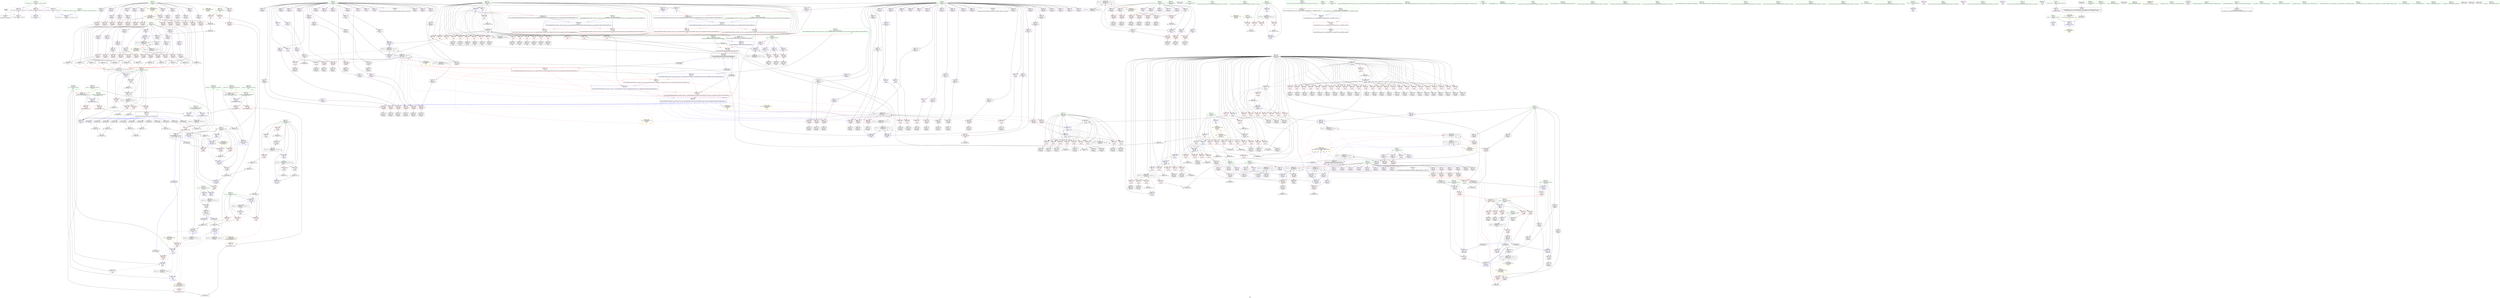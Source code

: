 digraph "SVFG" {
	label="SVFG";

	Node0x560b132976d0 [shape=record,color=grey,label="{NodeID: 0\nNullPtr}"];
	Node0x560b132976d0 -> Node0x560b132c1c10[style=solid];
	Node0x560b132976d0 -> Node0x560b132e24b0[style=solid];
	Node0x560b132e36c0 [shape=record,color=blue,label="{NodeID: 609\n198\<--465\nref.tmp145\<--add154\n_Z5solvev\n|{|<s1>21}}"];
	Node0x560b132e36c0 -> Node0x560b132de180[style=dashed];
	Node0x560b132e36c0:s1 -> Node0x560b1332b670[style=dashed,color=red];
	Node0x560b132cb260 [shape=record,color=red,label="{NodeID: 443\n566\<--190\n\<--j\n_Z5solvev\n}"];
	Node0x560b132cb260 -> Node0x560b132c6d50[style=solid];
	Node0x560b132ce7b0 [shape=record,color=purple,label="{NodeID: 277\n304\<--21\narrayidx57\<--s\n_Z5solvev\n}"];
	Node0x560b132ce7b0 -> Node0x560b132dc510[style=solid];
	Node0x560b132bf690 [shape=record,color=black,label="{NodeID: 111\n256\<--255\nidxprom26\<--\n_Z5solvev\n}"];
	Node0x560b13321730 [shape=record,color=black,label="{NodeID: 886\nMR_43V_3 = PHI(MR_43V_4, MR_43V_2, )\npts\{280000 \}\n|{|<s3>35|<s4>38}}"];
	Node0x560b13321730 -> Node0x560b132e1650[style=dashed];
	Node0x560b13321730 -> Node0x560b132e5810[style=dashed];
	Node0x560b13321730 -> Node0x560b13326c30[style=dashed];
	Node0x560b13321730:s3 -> Node0x560b1332d5b0[style=dashed,color=red];
	Node0x560b13321730:s4 -> Node0x560b1332d5b0[style=dashed,color=red];
	Node0x560b132e0950 [shape=record,color=red,label="{NodeID: 554\n846\<--789\n\<--i\nmain\n}"];
	Node0x560b132e0950 -> Node0x560b132c7e60[style=solid];
	Node0x560b132c85b0 [shape=record,color=red,label="{NodeID: 388\n255\<--188\n\<--i\n_Z5solvev\n}"];
	Node0x560b132c85b0 -> Node0x560b132bf690[style=solid];
	Node0x560b132c3cb0 [shape=record,color=purple,label="{NodeID: 222\n413\<--11\narrayidx129\<--in\n_Z5solvev\n}"];
	Node0x560b132c3cb0 -> Node0x560b132dd620[style=solid];
	Node0x560b132c0160 [shape=record,color=green,label="{NodeID: 56\n192\<--193\nk\<--k_field_insensitive\n_Z5solvev\n}"];
	Node0x560b132f5500 [shape=record,color=grey,label="{NodeID: 831\n699 = cmp(697, 698, )\n}"];
	Node0x560b132ddca0 [shape=record,color=red,label="{NodeID: 499\n449\<--448\n\<--\n_Z5solvev\n}"];
	Node0x560b132ddca0 -> Node0x560b132c5eb0[style=solid];
	Node0x560b132d1530 [shape=record,color=purple,label="{NodeID: 333\n672\<--31\narrayidx258\<--e\n_Z5solvev\n}"];
	Node0x560b132d1530 -> Node0x560b132df0f0[style=solid];
	Node0x560b132c6e20 [shape=record,color=black,label="{NodeID: 167\n570\<--569\nidxprom200\<--\n_Z5solvev\n}"];
	Node0x560b13365e60 [shape=record,color=black,label="{NodeID: 1108\n947 = PHI()\n}"];
	Node0x560b132bb6d0 [shape=record,color=green,label="{NodeID: 1\n7\<--1\n__dso_handle\<--dummyObj\nGlob }"];
	Node0x560b132e3790 [shape=record,color=blue,label="{NodeID: 610\n194\<--472\ntotal\<--add156\n_Z5solvev\n}"];
	Node0x560b132e3790 -> Node0x560b132cb5a0[style=dashed];
	Node0x560b132e3790 -> Node0x560b132e4560[style=dashed];
	Node0x560b132cb330 [shape=record,color=red,label="{NodeID: 444\n576\<--190\n\<--j\n_Z5solvev\n}"];
	Node0x560b132cb330 -> Node0x560b132c6ef0[style=solid];
	Node0x560b132ce880 [shape=record,color=purple,label="{NodeID: 278\n322\<--21\narrayidx69\<--s\n_Z5solvev\n}"];
	Node0x560b132ce880 -> Node0x560b132dc850[style=solid];
	Node0x560b132bf760 [shape=record,color=black,label="{NodeID: 112\n260\<--259\nidxprom29\<--\n_Z5solvev\n}"];
	Node0x560b132e0a20 [shape=record,color=red,label="{NodeID: 555\n856\<--789\n\<--i\nmain\n}"];
	Node0x560b132e0a20 -> Node0x560b132e58e0[style=solid];
	Node0x560b132c8680 [shape=record,color=red,label="{NodeID: 389\n265\<--188\n\<--i\n_Z5solvev\n}"];
	Node0x560b132c8680 -> Node0x560b132bf830[style=solid];
	Node0x560b132c3d80 [shape=record,color=purple,label="{NodeID: 223\n439\<--11\n\<--in\n_Z5solvev\n}"];
	Node0x560b132c3d80 -> Node0x560b132ddb00[style=solid];
	Node0x560b132c0230 [shape=record,color=green,label="{NodeID: 57\n194\<--195\ntotal\<--total_field_insensitive\n_Z5solvev\n}"];
	Node0x560b132c0230 -> Node0x560b132cb400[style=solid];
	Node0x560b132c0230 -> Node0x560b132cb4d0[style=solid];
	Node0x560b132c0230 -> Node0x560b132cb5a0[style=solid];
	Node0x560b132c0230 -> Node0x560b132cb670[style=solid];
	Node0x560b132c0230 -> Node0x560b132e3110[style=solid];
	Node0x560b132c0230 -> Node0x560b132e3450[style=solid];
	Node0x560b132c0230 -> Node0x560b132e3790[style=solid];
	Node0x560b132c0230 -> Node0x560b132e4560[style=solid];
	Node0x560b132f5680 [shape=record,color=grey,label="{NodeID: 832\n142 = cmp(140, 141, )\n}"];
	Node0x560b132ddd70 [shape=record,color=red,label="{NodeID: 500\n452\<--451\n\<--arrayidx147\n_Z5solvev\n}"];
	Node0x560b132ddd70 -> Node0x560b132d79d0[style=solid];
	Node0x560b132d1600 [shape=record,color=purple,label="{NodeID: 334\n474\<--34\n\<--vis\n_Z5solvev\n}"];
	Node0x560b132c6ef0 [shape=record,color=black,label="{NodeID: 168\n577\<--576\nidxprom204\<--\n_Z5solvev\n}"];
	Node0x560b13365f30 [shape=record,color=black,label="{NodeID: 1109\n722 = PHI(289, 934, )\n0th arg _ZSt4swapIiENSt9enable_ifIXsr6__and_ISt6__not_ISt15__is_tuple_likeIT_EESt21is_move_constructibleIS3_ESt18is_move_assignableIS3_EEE5valueEvE4typeERS3_SC_ }"];
	Node0x560b13365f30 -> Node0x560b132e4cb0[style=solid];
	Node0x560b13296ad0 [shape=record,color=green,label="{NodeID: 2\n9\<--1\n\<--dummyObj\nCan only get source location for instruction, argument, global var or function.}"];
	Node0x560b132e3860 [shape=record,color=blue,label="{NodeID: 611\n188\<--43\ni\<--\n_Z5solvev\n}"];
	Node0x560b132e3860 -> Node0x560b132c95f0[style=dashed];
	Node0x560b132e3860 -> Node0x560b132c96c0[style=dashed];
	Node0x560b132e3860 -> Node0x560b132c9790[style=dashed];
	Node0x560b132e3860 -> Node0x560b132c9860[style=dashed];
	Node0x560b132e3860 -> Node0x560b132c9930[style=dashed];
	Node0x560b132e3860 -> Node0x560b132c9a00[style=dashed];
	Node0x560b132e3860 -> Node0x560b132c9ad0[style=dashed];
	Node0x560b132e3860 -> Node0x560b132c9ba0[style=dashed];
	Node0x560b132e3860 -> Node0x560b132c9c70[style=dashed];
	Node0x560b132e3860 -> Node0x560b132e3fb0[style=dashed];
	Node0x560b132e3860 -> Node0x560b132e4080[style=dashed];
	Node0x560b132cb400 [shape=record,color=red,label="{NodeID: 445\n421\<--194\n\<--total\n_Z5solvev\n}"];
	Node0x560b132cb400 -> Node0x560b132d5bd0[style=solid];
	Node0x560b132ce950 [shape=record,color=purple,label="{NodeID: 279\n341\<--21\narrayidx82\<--s\n_Z5solvev\n}"];
	Node0x560b132ce950 -> Node0x560b132dcb90[style=solid];
	Node0x560b132bf830 [shape=record,color=black,label="{NodeID: 113\n266\<--265\nidxprom33\<--\n_Z5solvev\n}"];
	Node0x560b13322130 [shape=record,color=black,label="{NodeID: 888\nMR_8V_3 = PHI(MR_8V_4, MR_8V_2, )\npts\{133 \}\n}"];
	Node0x560b13322130 -> Node0x560b132d32d0[style=dashed];
	Node0x560b132e0af0 [shape=record,color=red,label="{NodeID: 556\n857\<--789\n\<--i\nmain\n}"];
	Node0x560b132e0af0 -> Node0x560b132c8000[style=solid];
	Node0x560b132c8750 [shape=record,color=red,label="{NodeID: 390\n273\<--188\n\<--i\n_Z5solvev\n}"];
	Node0x560b132c8750 -> Node0x560b132bf9d0[style=solid];
	Node0x560b132c3e50 [shape=record,color=purple,label="{NodeID: 224\n458\<--11\n\<--in\n_Z5solvev\n}"];
	Node0x560b132c3e50 -> Node0x560b132ddfe0[style=solid];
	Node0x560b132c0300 [shape=record,color=green,label="{NodeID: 58\n196\<--197\nref.tmp\<--ref.tmp_field_insensitive\n_Z5solvev\n|{|<s1>21}}"];
	Node0x560b132c0300 -> Node0x560b132e35f0[style=solid];
	Node0x560b132c0300:s1 -> Node0x560b13362f70[style=solid,color=red];
	Node0x560b132f5800 [shape=record,color=grey,label="{NodeID: 833\n686 = cmp(683, 685, )\n}"];
	Node0x560b132dde40 [shape=record,color=red,label="{NodeID: 501\n454\<--453\n\<--\n_Z5solvev\n}"];
	Node0x560b132dde40 -> Node0x560b132c5f80[style=solid];
	Node0x560b132d16d0 [shape=record,color=purple,label="{NodeID: 335\n496\<--34\narrayidx161\<--vis\n_Z5solvev\n}"];
	Node0x560b132d16d0 -> Node0x560b132de250[style=solid];
	Node0x560b132c6fc0 [shape=record,color=black,label="{NodeID: 169\n580\<--579\nidxprom206\<--\n_Z5solvev\n}"];
	Node0x560b13366170 [shape=record,color=black,label="{NodeID: 1110\n723 = PHI(293, 935, )\n1st arg _ZSt4swapIiENSt9enable_ifIXsr6__and_ISt6__not_ISt15__is_tuple_likeIT_EESt21is_move_constructibleIS3_ESt18is_move_assignableIS3_EEE5valueEvE4typeERS3_SC_ }"];
	Node0x560b13366170 -> Node0x560b132e4d80[style=solid];
	Node0x560b13296b60 [shape=record,color=green,label="{NodeID: 3\n43\<--1\n\<--dummyObj\nCan only get source location for instruction, argument, global var or function.}"];
	Node0x560b1332c500 [shape=record,color=yellow,style=double,label="{NodeID: 944\n39V_1 = ENCHI(MR_39V_0)\npts\{220000 \}\nFun[main]|{|<s1>35|<s2>38}}"];
	Node0x560b1332c500 -> Node0x560b132e1da0[style=dashed];
	Node0x560b1332c500:s1 -> Node0x560b1332d3f0[style=dashed,color=red];
	Node0x560b1332c500:s2 -> Node0x560b1332d3f0[style=dashed,color=red];
	Node0x560b132e3930 [shape=record,color=blue,label="{NodeID: 612\n502\<--504\narrayidx164\<--\n_Z5solvev\n}"];
	Node0x560b132e3930 -> Node0x560b13316210[style=dashed];
	Node0x560b132cb4d0 [shape=record,color=red,label="{NodeID: 446\n471\<--194\n\<--total\n_Z5solvev\n}"];
	Node0x560b132cb4d0 -> Node0x560b132d6950[style=solid];
	Node0x560b132cea20 [shape=record,color=purple,label="{NodeID: 280\n359\<--21\narrayidx94\<--s\n_Z5solvev\n}"];
	Node0x560b132cea20 -> Node0x560b132dced0[style=solid];
	Node0x560b132bf900 [shape=record,color=black,label="{NodeID: 114\n270\<--269\nidxprom36\<--\n_Z5solvev\n}"];
	Node0x560b13322630 [shape=record,color=black,label="{NodeID: 889\nMR_12V_2 = PHI(MR_12V_4, MR_12V_1, )\npts\{410000 \}\n|{<s0>5|<s1>6|<s2>7}}"];
	Node0x560b13322630:s0 -> Node0x560b132e2b60[style=dashed,color=blue];
	Node0x560b13322630:s1 -> Node0x560b13334fb0[style=dashed,color=blue];
	Node0x560b13322630:s2 -> Node0x560b132e3040[style=dashed,color=blue];
	Node0x560b132e0bc0 [shape=record,color=red,label="{NodeID: 557\n866\<--789\n\<--i\nmain\n}"];
	Node0x560b132e0bc0 -> Node0x560b132e59b0[style=solid];
	Node0x560b132c8820 [shape=record,color=red,label="{NodeID: 391\n286\<--188\n\<--i\n_Z5solvev\n}"];
	Node0x560b132c8820 -> Node0x560b132c4580[style=solid];
	Node0x560b132c3f20 [shape=record,color=purple,label="{NodeID: 225\n561\<--11\narrayidx194\<--in\n_Z5solvev\n}"];
	Node0x560b132c03d0 [shape=record,color=green,label="{NodeID: 59\n198\<--199\nref.tmp145\<--ref.tmp145_field_insensitive\n_Z5solvev\n|{|<s1>21}}"];
	Node0x560b132c03d0 -> Node0x560b132e36c0[style=solid];
	Node0x560b132c03d0:s1 -> Node0x560b13363100[style=solid,color=red];
	Node0x560b132f5980 [shape=record,color=grey,label="{NodeID: 834\n812 = cmp(810, 811, )\n}"];
	Node0x560b132ddf10 [shape=record,color=red,label="{NodeID: 502\n457\<--456\n\<--arrayidx149\n_Z5solvev\n}"];
	Node0x560b132ddf10 -> Node0x560b132d7850[style=solid];
	Node0x560b132d17a0 [shape=record,color=purple,label="{NodeID: 336\n515\<--34\narrayidx168\<--vis\n_Z5solvev\n}"];
	Node0x560b132d17a0 -> Node0x560b132de320[style=solid];
	Node0x560b132c7090 [shape=record,color=black,label="{NodeID: 170\n600\<--599\nidxprom217\<--\n_Z5solvev\n}"];
	Node0x560b133662f0 [shape=record,color=black,label="{NodeID: 1111\n92 = PHI(86, )\n0th arg _ZSt4acosIiEN9__gnu_cxx11__enable_ifIXsr12__is_integerIT_EE7__valueEdE6__typeES2_ }"];
	Node0x560b133662f0 -> Node0x560b132e2680[style=solid];
	Node0x560b13296bf0 [shape=record,color=green,label="{NodeID: 4\n45\<--1\n.str\<--dummyObj\nGlob }"];
	Node0x560b132e3a00 [shape=record,color=blue,label="{NodeID: 613\n508\<--505\narrayidx166\<--\n_Z5solvev\n}"];
	Node0x560b132e3a00 -> Node0x560b1331ef30[style=dashed];
	Node0x560b132cb5a0 [shape=record,color=red,label="{NodeID: 447\n655\<--194\n\<--total\n_Z5solvev\n}"];
	Node0x560b132cb5a0 -> Node0x560b132d61d0[style=solid];
	Node0x560b132ceaf0 [shape=record,color=purple,label="{NodeID: 281\n390\<--21\narrayidx114\<--s\n_Z5solvev\n}"];
	Node0x560b132ceaf0 -> Node0x560b132dd210[style=solid];
	Node0x560b132bf9d0 [shape=record,color=black,label="{NodeID: 115\n274\<--273\nidxprom38\<--\n_Z5solvev\n}"];
	Node0x560b132e0c90 [shape=record,color=red,label="{NodeID: 558\n867\<--789\n\<--i\nmain\n}"];
	Node0x560b132e0c90 -> Node0x560b132c81a0[style=solid];
	Node0x560b132c88f0 [shape=record,color=red,label="{NodeID: 392\n290\<--188\n\<--i\n_Z5solvev\n}"];
	Node0x560b132c88f0 -> Node0x560b132c4650[style=solid];
	Node0x560b132c3ff0 [shape=record,color=purple,label="{NodeID: 226\n562\<--11\narrayidx195\<--in\n_Z5solvev\n}"];
	Node0x560b132c3ff0 -> Node0x560b132de800[style=solid];
	Node0x560b132c04a0 [shape=record,color=green,label="{NodeID: 60\n200\<--201\ncnt\<--cnt_field_insensitive\n_Z5solvev\n}"];
	Node0x560b132c04a0 -> Node0x560b132cb740[style=solid];
	Node0x560b132c04a0 -> Node0x560b132cb810[style=solid];
	Node0x560b132c04a0 -> Node0x560b132cb8e0[style=solid];
	Node0x560b132c04a0 -> Node0x560b132cb9b0[style=solid];
	Node0x560b132c04a0 -> Node0x560b132e4220[style=solid];
	Node0x560b132c04a0 -> Node0x560b132e43c0[style=solid];
	Node0x560b132c04a0 -> Node0x560b132e47d0[style=solid];
	Node0x560b132c04a0 -> Node0x560b132e4970[style=solid];
	Node0x560b132f5b00 [shape=record,color=grey,label="{NodeID: 835\n711 = cmp(710, 204, )\n}"];
	Node0x560b132ddfe0 [shape=record,color=red,label="{NodeID: 503\n459\<--458\n\<--\n_Z5solvev\n}"];
	Node0x560b132ddfe0 -> Node0x560b132c6050[style=solid];
	Node0x560b132d1870 [shape=record,color=purple,label="{NodeID: 337\n523\<--34\narrayidx171\<--vis\n_Z5solvev\n}"];
	Node0x560b132d1870 -> Node0x560b132e3ba0[style=solid];
	Node0x560b132c7160 [shape=record,color=black,label="{NodeID: 171\n606\<--605\nidxprom221\<--\n_Z5solvev\n}"];
	Node0x560b13366400 [shape=record,color=black,label="{NodeID: 1112\n965 = PHI(732, 738, 728, )\n0th arg _ZSt4moveIRiEONSt16remove_referenceIT_E4typeEOS2_ }"];
	Node0x560b13366400 -> Node0x560b132e6370[style=solid];
	Node0x560b13296de0 [shape=record,color=green,label="{NodeID: 5\n47\<--1\n.str.2\<--dummyObj\nGlob }"];
	Node0x560b132e3ad0 [shape=record,color=blue,label="{NodeID: 614\n190\<--510\nj\<--\n_Z5solvev\n}"];
	Node0x560b132e3ad0 -> Node0x560b132cacb0[style=dashed];
	Node0x560b132e3ad0 -> Node0x560b132cad80[style=dashed];
	Node0x560b132e3ad0 -> Node0x560b132cae50[style=dashed];
	Node0x560b132e3ad0 -> Node0x560b132caf20[style=dashed];
	Node0x560b132e3ad0 -> Node0x560b132caff0[style=dashed];
	Node0x560b132e3ad0 -> Node0x560b132cb0c0[style=dashed];
	Node0x560b132e3ad0 -> Node0x560b132cb190[style=dashed];
	Node0x560b132e3ad0 -> Node0x560b132cb260[style=dashed];
	Node0x560b132e3ad0 -> Node0x560b132cb330[style=dashed];
	Node0x560b132e3ad0 -> Node0x560b132e3e10[style=dashed];
	Node0x560b132e3ad0 -> Node0x560b132e3ee0[style=dashed];
	Node0x560b132e3ad0 -> Node0x560b1331ba20[style=dashed];
	Node0x560b132cb670 [shape=record,color=red,label="{NodeID: 448\n713\<--194\n\<--total\n_Z5solvev\n}"];
	Node0x560b132cb670 -> Node0x560b132e4b10[style=solid];
	Node0x560b132cebc0 [shape=record,color=purple,label="{NodeID: 282\n408\<--21\narrayidx126\<--s\n_Z5solvev\n}"];
	Node0x560b132cebc0 -> Node0x560b132dd550[style=solid];
	Node0x560b132c44b0 [shape=record,color=black,label="{NodeID: 116\n278\<--277\nidxprom41\<--\n_Z5solvev\n}"];
	Node0x560b132e0d60 [shape=record,color=red,label="{NodeID: 559\n876\<--789\n\<--i\nmain\n}"];
	Node0x560b132e0d60 -> Node0x560b132c2520[style=solid];
	Node0x560b132c89c0 [shape=record,color=red,label="{NodeID: 393\n298\<--188\n\<--i\n_Z5solvev\n}"];
	Node0x560b132c89c0 -> Node0x560b132c4720[style=solid];
	Node0x560b132c40c0 [shape=record,color=purple,label="{NodeID: 227\n851\<--11\narrayidx15\<--in\nmain\n}"];
	Node0x560b132c0570 [shape=record,color=green,label="{NodeID: 61\n295\<--296\n_ZSt4swapIiENSt9enable_ifIXsr6__and_ISt6__not_ISt15__is_tuple_likeIT_EESt21is_move_constructibleIS3_ESt18is_move_assignableIS3_EEE5valueEvE4typeERS3_SC_\<--_ZSt4swapIiENSt9enable_ifIXsr6__and_ISt6__not_ISt15__is_tuple_likeIT_EESt21is_move_constructibleIS3_ESt18is_move_assignableIS3_EEE5valueEvE4typeERS3_SC__field_insensitive\n}"];
	Node0x560b132f5c80 [shape=record,color=grey,label="{NodeID: 836\n533 = cmp(532, 86, )\n}"];
	Node0x560b132de0b0 [shape=record,color=red,label="{NodeID: 504\n462\<--461\n\<--arrayidx151\n_Z5solvev\n}"];
	Node0x560b132de0b0 -> Node0x560b132d7850[style=solid];
	Node0x560b132d1940 [shape=record,color=purple,label="{NodeID: 338\n481\<--37\n\<--ind\n_Z5solvev\n}"];
	Node0x560b132c7230 [shape=record,color=black,label="{NodeID: 172\n611\<--610\nidxprom224\<--\n_Z5solvev\n}"];
	Node0x560b13296e70 [shape=record,color=green,label="{NodeID: 6\n49\<--1\n.str.3\<--dummyObj\nGlob }"];
	Node0x560b132d5750 [shape=record,color=grey,label="{NodeID: 781\n420 = Binary(401, 419, )\n}"];
	Node0x560b132d5750 -> Node0x560b132d5bd0[style=solid];
	Node0x560b132e3ba0 [shape=record,color=blue,label="{NodeID: 615\n523\<--504\narrayidx171\<--\n_Z5solvev\n}"];
	Node0x560b132e3ba0 -> Node0x560b132de320[style=dashed];
	Node0x560b132e3ba0 -> Node0x560b132e3ba0[style=dashed];
	Node0x560b132e3ba0 -> Node0x560b13316120[style=dashed];
	Node0x560b132cb740 [shape=record,color=red,label="{NodeID: 449\n643\<--200\n\<--cnt\n_Z5solvev\n}"];
	Node0x560b132cb740 -> Node0x560b132f4f00[style=solid];
	Node0x560b132cec90 [shape=record,color=purple,label="{NodeID: 283\n432\<--21\narrayidx137\<--s\n_Z5solvev\n}"];
	Node0x560b132cec90 -> Node0x560b132dd890[style=solid];
	Node0x560b132c4580 [shape=record,color=black,label="{NodeID: 117\n287\<--286\nidxprom47\<--\n_Z5solvev\n}"];
	Node0x560b13334fb0 [shape=record,color=yellow,style=double,label="{NodeID: 1058\n12V_2 = CSCHI(MR_12V_1)\npts\{410000 \}\nCS[]|{<s0>7}}"];
	Node0x560b13334fb0:s0 -> Node0x560b1332b0a0[style=dashed,color=red];
	Node0x560b132e0e30 [shape=record,color=red,label="{NodeID: 560\n886\<--789\n\<--i\nmain\n}"];
	Node0x560b132e0e30 -> Node0x560b132e5a80[style=solid];
	Node0x560b132c8a90 [shape=record,color=red,label="{NodeID: 394\n306\<--188\n\<--i\n_Z5solvev\n}"];
	Node0x560b132c8a90 -> Node0x560b132c48c0[style=solid];
	Node0x560b132c4190 [shape=record,color=purple,label="{NodeID: 228\n852\<--11\narrayidx16\<--in\nmain\n}"];
	Node0x560b132c4190 -> Node0x560b132e17f0[style=solid];
	Node0x560b132c0670 [shape=record,color=green,label="{NodeID: 62\n468\<--469\n_ZSt3minIiERKT_S2_S2_\<--_ZSt3minIiERKT_S2_S2__field_insensitive\n}"];
	Node0x560b132f5e00 [shape=record,color=grey,label="{NodeID: 837\n208 = cmp(206, 207, )\n}"];
	Node0x560b132de180 [shape=record,color=red,label="{NodeID: 505\n470\<--467\n\<--call155\n_Z5solvev\n}"];
	Node0x560b132de180 -> Node0x560b132d6950[style=solid];
	Node0x560b132d1a10 [shape=record,color=purple,label="{NodeID: 339\n502\<--37\narrayidx164\<--ind\n_Z5solvev\n}"];
	Node0x560b132d1a10 -> Node0x560b132e3930[style=solid];
	Node0x560b132c7300 [shape=record,color=black,label="{NodeID: 173\n631\<--630\nidxprom235\<--\n_Z5solvev\n}"];
	Node0x560b13296f00 [shape=record,color=green,label="{NodeID: 7\n52\<--1\n\<--dummyObj\nCan only get source location for instruction, argument, global var or function.}"];
	Node0x560b1332c880 [shape=record,color=yellow,style=double,label="{NodeID: 948\n100V_1 = ENCHI(MR_100V_0)\npts\{197 199 \}\nFun[main]}"];
	Node0x560b1332c880 -> Node0x560b132e1e70[style=dashed];
	Node0x560b1332c880 -> Node0x560b132e1f40[style=dashed];
	Node0x560b132d58d0 [shape=record,color=grey,label="{NodeID: 782\n418 = Binary(409, 417, )\n|{<s0>18}}"];
	Node0x560b132d58d0:s0 -> Node0x560b1335f8d0[style=solid,color=red];
	Node0x560b132e3c70 [shape=record,color=blue,label="{NodeID: 616\n542\<--535\narrayidx183\<--\n_Z5solvev\n}"];
	Node0x560b132e3c70 -> Node0x560b132de4c0[style=dashed];
	Node0x560b132e3c70 -> Node0x560b132e3c70[style=dashed];
	Node0x560b132e3c70 -> Node0x560b132e3d40[style=dashed];
	Node0x560b132e3c70 -> Node0x560b13315c20[style=dashed];
	Node0x560b132cb810 [shape=record,color=red,label="{NodeID: 450\n652\<--200\n\<--cnt\n_Z5solvev\n}"];
	Node0x560b132cb810 -> Node0x560b132d6650[style=solid];
	Node0x560b132ced60 [shape=record,color=purple,label="{NodeID: 284\n437\<--21\narrayidx139\<--s\n_Z5solvev\n}"];
	Node0x560b132ced60 -> Node0x560b132dda30[style=solid];
	Node0x560b132c4650 [shape=record,color=black,label="{NodeID: 118\n291\<--290\nidxprom50\<--\n_Z5solvev\n}"];
	Node0x560b13323a30 [shape=record,color=black,label="{NodeID: 893\nMR_79V_3 = PHI(MR_79V_4, MR_79V_2, )\npts\{786 \}\n}"];
	Node0x560b13323a30 -> Node0x560b132dff90[style=dashed];
	Node0x560b13323a30 -> Node0x560b132e0060[style=dashed];
	Node0x560b13323a30 -> Node0x560b132e0130[style=dashed];
	Node0x560b13323a30 -> Node0x560b132e62a0[style=dashed];
	Node0x560b132e0f00 [shape=record,color=red,label="{NodeID: 561\n887\<--789\n\<--i\nmain\n}"];
	Node0x560b132e0f00 -> Node0x560b132c26c0[style=solid];
	Node0x560b132c8b60 [shape=record,color=red,label="{NodeID: 395\n316\<--188\n\<--i\n_Z5solvev\n}"];
	Node0x560b132c8b60 -> Node0x560b132c4a60[style=solid];
	Node0x560b132c4260 [shape=record,color=purple,label="{NodeID: 229\n862\<--11\narrayidx21\<--in\nmain\n}"];
	Node0x560b132c0770 [shape=record,color=green,label="{NodeID: 63\n479\<--480\nllvm.memset.p0i8.i64\<--llvm.memset.p0i8.i64_field_insensitive\n}"];
	Node0x560b132f5f80 [shape=record,color=grey,label="{NodeID: 838\n854 = cmp(853, 86, )\n}"];
	Node0x560b132de250 [shape=record,color=red,label="{NodeID: 506\n497\<--496\n\<--arrayidx161\n_Z5solvev\n}"];
	Node0x560b132de250 -> Node0x560b132c61f0[style=solid];
	Node0x560b132d1ae0 [shape=record,color=purple,label="{NodeID: 340\n632\<--37\narrayidx236\<--ind\n_Z5solvev\n}"];
	Node0x560b132d1ae0 -> Node0x560b132dee80[style=solid];
	Node0x560b132c73d0 [shape=record,color=black,label="{NodeID: 174\n634\<--633\ntobool237\<--\n_Z5solvev\n}"];
	Node0x560b13296f90 [shape=record,color=green,label="{NodeID: 8\n86\<--1\n\<--dummyObj\nCan only get source location for instruction, argument, global var or function.|{<s0>3}}"];
	Node0x560b13296f90:s0 -> Node0x560b133662f0[style=solid,color=red];
	Node0x560b132d5a50 [shape=record,color=grey,label="{NodeID: 783\n952 = Binary(951, 204, )\n}"];
	Node0x560b132d5a50 -> Node0x560b132e62a0[style=solid];
	Node0x560b132e3d40 [shape=record,color=blue,label="{NodeID: 617\n552\<--545\narrayidx189\<--\n_Z5solvev\n}"];
	Node0x560b132e3d40 -> Node0x560b132de4c0[style=dashed];
	Node0x560b132e3d40 -> Node0x560b132e3c70[style=dashed];
	Node0x560b132e3d40 -> Node0x560b132e3d40[style=dashed];
	Node0x560b132e3d40 -> Node0x560b13315c20[style=dashed];
	Node0x560b132cb8e0 [shape=record,color=red,label="{NodeID: 451\n701\<--200\n\<--cnt\n_Z5solvev\n}"];
	Node0x560b132cb8e0 -> Node0x560b132d6f50[style=solid];
	Node0x560b132cee30 [shape=record,color=purple,label="{NodeID: 285\n451\<--21\narrayidx147\<--s\n_Z5solvev\n}"];
	Node0x560b132cee30 -> Node0x560b132ddd70[style=solid];
	Node0x560b132c4720 [shape=record,color=black,label="{NodeID: 119\n299\<--298\nidxprom53\<--\n_Z5solvev\n}"];
	Node0x560b13323f30 [shape=record,color=black,label="{NodeID: 894\nMR_81V_2 = PHI(MR_81V_4, MR_81V_1, )\npts\{788 \}\n}"];
	Node0x560b13323f30 -> Node0x560b132e55a0[style=dashed];
	Node0x560b132e0fd0 [shape=record,color=red,label="{NodeID: 562\n896\<--789\n\<--i\nmain\n}"];
	Node0x560b132e0fd0 -> Node0x560b132e5b50[style=solid];
	Node0x560b132c8c30 [shape=record,color=red,label="{NodeID: 396\n324\<--188\n\<--i\n_Z5solvev\n}"];
	Node0x560b132c8c30 -> Node0x560b132c4c00[style=solid];
	Node0x560b132c4330 [shape=record,color=purple,label="{NodeID: 230\n863\<--11\narrayidx22\<--in\nmain\n}"];
	Node0x560b132c4330 -> Node0x560b132e58e0[style=solid];
	Node0x560b132c0870 [shape=record,color=green,label="{NodeID: 64\n724\<--725\n__a.addr\<--__a.addr_field_insensitive\n_ZSt4swapIiENSt9enable_ifIXsr6__and_ISt6__not_ISt15__is_tuple_likeIT_EESt21is_move_constructibleIS3_ESt18is_move_assignableIS3_EEE5valueEvE4typeERS3_SC_\n}"];
	Node0x560b132c0870 -> Node0x560b132df360[style=solid];
	Node0x560b132c0870 -> Node0x560b132df430[style=solid];
	Node0x560b132c0870 -> Node0x560b132e4cb0[style=solid];
	Node0x560b132f6100 [shape=record,color=grey,label="{NodeID: 839\n284 = cmp(246, 283, )\n}"];
	Node0x560b132de320 [shape=record,color=red,label="{NodeID: 507\n516\<--515\n\<--arrayidx168\n_Z5solvev\n}"];
	Node0x560b132de320 -> Node0x560b132c6530[style=solid];
	Node0x560b132d1bb0 [shape=record,color=purple,label="{NodeID: 341\n690\<--37\narrayidx267\<--ind\n_Z5solvev\n}"];
	Node0x560b132d1bb0 -> Node0x560b132df1c0[style=solid];
	Node0x560b132c74a0 [shape=record,color=black,label="{NodeID: 175\n637\<--636\nidxprom238\<--\n_Z5solvev\n}"];
	Node0x560b13297940 [shape=record,color=green,label="{NodeID: 9\n112\<--1\n\<--dummyObj\nCan only get source location for instruction, argument, global var or function.}"];
	Node0x560b1332cb00 [shape=record,color=yellow,style=double,label="{NodeID: 950\n19V_1 = ENCHI(MR_19V_0)\npts\{44 \}\nFun[_Z5solvev]}"];
	Node0x560b1332cb00 -> Node0x560b132d2840[style=dashed];
	Node0x560b1332cb00 -> Node0x560b132d2910[style=dashed];
	Node0x560b1332cb00 -> Node0x560b132d29e0[style=dashed];
	Node0x560b1332cb00 -> Node0x560b132d2ab0[style=dashed];
	Node0x560b1332cb00 -> Node0x560b132d2b80[style=dashed];
	Node0x560b1332cb00 -> Node0x560b132d2c50[style=dashed];
	Node0x560b132d5bd0 [shape=record,color=grey,label="{NodeID: 784\n422 = Binary(421, 420, )\n}"];
	Node0x560b132d5bd0 -> Node0x560b132e3450[style=solid];
	Node0x560b132e3e10 [shape=record,color=blue,label="{NodeID: 618\n190\<--573\nj\<--\n_Z5solvev\n}"];
	Node0x560b132e3e10 -> Node0x560b132cacb0[style=dashed];
	Node0x560b132e3e10 -> Node0x560b132cad80[style=dashed];
	Node0x560b132e3e10 -> Node0x560b132cae50[style=dashed];
	Node0x560b132e3e10 -> Node0x560b132caf20[style=dashed];
	Node0x560b132e3e10 -> Node0x560b132caff0[style=dashed];
	Node0x560b132e3e10 -> Node0x560b132cb0c0[style=dashed];
	Node0x560b132e3e10 -> Node0x560b132cb190[style=dashed];
	Node0x560b132e3e10 -> Node0x560b132cb260[style=dashed];
	Node0x560b132e3e10 -> Node0x560b132cb330[style=dashed];
	Node0x560b132e3e10 -> Node0x560b132e3e10[style=dashed];
	Node0x560b132e3e10 -> Node0x560b132e3ee0[style=dashed];
	Node0x560b132e3e10 -> Node0x560b1331ba20[style=dashed];
	Node0x560b132cb9b0 [shape=record,color=red,label="{NodeID: 452\n710\<--200\n\<--cnt\n_Z5solvev\n}"];
	Node0x560b132cb9b0 -> Node0x560b132f5b00[style=solid];
	Node0x560b132cef00 [shape=record,color=purple,label="{NodeID: 286\n456\<--21\narrayidx149\<--s\n_Z5solvev\n}"];
	Node0x560b132cef00 -> Node0x560b132ddf10[style=solid];
	Node0x560b132c47f0 [shape=record,color=black,label="{NodeID: 120\n303\<--302\nidxprom56\<--\n_Z5solvev\n}"];
	Node0x560b13324430 [shape=record,color=black,label="{NodeID: 895\nMR_83V_2 = PHI(MR_83V_4, MR_83V_1, )\npts\{790 \}\n}"];
	Node0x560b13324430 -> Node0x560b132e5670[style=dashed];
	Node0x560b132e10a0 [shape=record,color=red,label="{NodeID: 563\n897\<--789\n\<--i\nmain\n}"];
	Node0x560b132e10a0 -> Node0x560b132c2860[style=solid];
	Node0x560b132c8d00 [shape=record,color=red,label="{NodeID: 397\n335\<--188\n\<--i\n_Z5solvev\n}"];
	Node0x560b132c8d00 -> Node0x560b132c4da0[style=solid];
	Node0x560b132cc290 [shape=record,color=purple,label="{NodeID: 231\n872\<--11\narrayidx26\<--in\nmain\n}"];
	Node0x560b132c0940 [shape=record,color=green,label="{NodeID: 65\n726\<--727\n__b.addr\<--__b.addr_field_insensitive\n_ZSt4swapIiENSt9enable_ifIXsr6__and_ISt6__not_ISt15__is_tuple_likeIT_EESt21is_move_constructibleIS3_ESt18is_move_assignableIS3_EEE5valueEvE4typeERS3_SC_\n}"];
	Node0x560b132c0940 -> Node0x560b132df500[style=solid];
	Node0x560b132c0940 -> Node0x560b132df5d0[style=solid];
	Node0x560b132c0940 -> Node0x560b132e4d80[style=solid];
	Node0x560b132f6280 [shape=record,color=grey,label="{NodeID: 840\n641 = cmp(639, 640, )\n}"];
	Node0x560b132de3f0 [shape=record,color=red,label="{NodeID: 508\n528\<--527\n\<--arrayidx173\n_Z5solvev\n}"];
	Node0x560b132de3f0 -> Node0x560b132c67a0[style=solid];
	Node0x560b132d1c80 [shape=record,color=purple,label="{NodeID: 342\n139\<--40\narrayidx\<--f\n_Z4getFi\n}"];
	Node0x560b132d1c80 -> Node0x560b132d37b0[style=solid];
	Node0x560b132c7570 [shape=record,color=black,label="{NodeID: 176\n665\<--664\nidxprom253\<--\n_Z5solvev\n}"];
	Node0x560b132979d0 [shape=record,color=green,label="{NodeID: 10\n204\<--1\n\<--dummyObj\nCan only get source location for instruction, argument, global var or function.}"];
	Node0x560b132d5d50 [shape=record,color=grey,label="{NodeID: 785\n654 = Binary(653, 112, )\n}"];
	Node0x560b132d5d50 -> Node0x560b132d61d0[style=solid];
	Node0x560b132e3ee0 [shape=record,color=blue,label="{NodeID: 619\n190\<--583\nj\<--\n_Z5solvev\n}"];
	Node0x560b132e3ee0 -> Node0x560b132cacb0[style=dashed];
	Node0x560b132e3ee0 -> Node0x560b132cad80[style=dashed];
	Node0x560b132e3ee0 -> Node0x560b132cae50[style=dashed];
	Node0x560b132e3ee0 -> Node0x560b132caf20[style=dashed];
	Node0x560b132e3ee0 -> Node0x560b132caff0[style=dashed];
	Node0x560b132e3ee0 -> Node0x560b132cb0c0[style=dashed];
	Node0x560b132e3ee0 -> Node0x560b132cb190[style=dashed];
	Node0x560b132e3ee0 -> Node0x560b132cb260[style=dashed];
	Node0x560b132e3ee0 -> Node0x560b132cb330[style=dashed];
	Node0x560b132e3ee0 -> Node0x560b132e3e10[style=dashed];
	Node0x560b132e3ee0 -> Node0x560b132e3ee0[style=dashed];
	Node0x560b132e3ee0 -> Node0x560b1331ba20[style=dashed];
	Node0x560b132cba80 [shape=record,color=red,label="{NodeID: 453\n214\<--213\n\<--arrayidx1\n_Z5solvev\n}"];
	Node0x560b132cba80 -> Node0x560b132bef40[style=solid];
	Node0x560b132cefd0 [shape=record,color=purple,label="{NodeID: 287\n831\<--21\narrayidx6\<--s\nmain\n}"];
	Node0x560b132c48c0 [shape=record,color=black,label="{NodeID: 121\n307\<--306\nidxprom58\<--\n_Z5solvev\n}"];
	Node0x560b13324930 [shape=record,color=black,label="{NodeID: 896\nMR_87V_2 = PHI(MR_87V_5, MR_87V_1, )\npts\{798 \}\n}"];
	Node0x560b13324930 -> Node0x560b132e5e90[style=dashed];
	Node0x560b132e1170 [shape=record,color=red,label="{NodeID: 564\n910\<--789\n\<--i\nmain\n}"];
	Node0x560b132e1170 -> Node0x560b132c2a00[style=solid];
	Node0x560b132c8dd0 [shape=record,color=red,label="{NodeID: 398\n343\<--188\n\<--i\n_Z5solvev\n}"];
	Node0x560b132c8dd0 -> Node0x560b132c4f40[style=solid];
	Node0x560b132cc320 [shape=record,color=purple,label="{NodeID: 232\n873\<--11\narrayidx27\<--in\nmain\n}"];
	Node0x560b132cc320 -> Node0x560b132e59b0[style=solid];
	Node0x560b132c0a10 [shape=record,color=green,label="{NodeID: 66\n728\<--729\n__tmp\<--__tmp_field_insensitive\n_ZSt4swapIiENSt9enable_ifIXsr6__and_ISt6__not_ISt15__is_tuple_likeIT_EESt21is_move_constructibleIS3_ESt18is_move_assignableIS3_EEE5valueEvE4typeERS3_SC_\n|{|<s1>29}}"];
	Node0x560b132c0a10 -> Node0x560b132e4e50[style=solid];
	Node0x560b132c0a10:s1 -> Node0x560b13366400[style=solid,color=red];
	Node0x560b132f6400 [shape=record,color=grey,label="{NodeID: 841\n628 = cmp(625, 627, )\n}"];
	Node0x560b132de4c0 [shape=record,color=red,label="{NodeID: 509\n532\<--531\n\<--arrayidx176\n_Z5solvev\n}"];
	Node0x560b132de4c0 -> Node0x560b132f5c80[style=solid];
	Node0x560b132d1d50 [shape=record,color=purple,label="{NodeID: 343\n149\<--40\narrayidx2\<--f\n_Z4getFi\n}"];
	Node0x560b132d1d50 -> Node0x560b132d3880[style=solid];
	Node0x560b132c7640 [shape=record,color=black,label="{NodeID: 177\n670\<--669\nidxprom256\<--\n_Z5solvev\n}"];
	Node0x560b13297a60 [shape=record,color=green,label="{NodeID: 11\n476\<--1\n\<--dummyObj\nCan only get source location for instruction, argument, global var or function.}"];
	Node0x560b132d5ed0 [shape=record,color=grey,label="{NodeID: 786\n929 = Binary(927, 928, )\n}"];
	Node0x560b132d5ed0 -> Node0x560b132e5f60[style=solid];
	Node0x560b132e3fb0 [shape=record,color=blue,label="{NodeID: 620\n188\<--590\ni\<--inc212\n_Z5solvev\n}"];
	Node0x560b132e3fb0 -> Node0x560b132c95f0[style=dashed];
	Node0x560b132e3fb0 -> Node0x560b132c96c0[style=dashed];
	Node0x560b132e3fb0 -> Node0x560b132c9790[style=dashed];
	Node0x560b132e3fb0 -> Node0x560b132c9860[style=dashed];
	Node0x560b132e3fb0 -> Node0x560b132c9930[style=dashed];
	Node0x560b132e3fb0 -> Node0x560b132c9a00[style=dashed];
	Node0x560b132e3fb0 -> Node0x560b132c9ad0[style=dashed];
	Node0x560b132e3fb0 -> Node0x560b132c9ba0[style=dashed];
	Node0x560b132e3fb0 -> Node0x560b132c9c70[style=dashed];
	Node0x560b132e3fb0 -> Node0x560b132e3fb0[style=dashed];
	Node0x560b132e3fb0 -> Node0x560b132e4080[style=dashed];
	Node0x560b132cbb50 [shape=record,color=red,label="{NodeID: 454\n217\<--216\n\<--arrayidx3\n_Z5solvev\n}"];
	Node0x560b132cbb50 -> Node0x560b132d73d0[style=solid];
	Node0x560b132cf0a0 [shape=record,color=purple,label="{NodeID: 288\n912\<--21\narrayidx48\<--s\nmain\n}"];
	Node0x560b132cf0a0 -> Node0x560b132e1da0[style=solid];
	Node0x560b132c4990 [shape=record,color=black,label="{NodeID: 122\n311\<--310\nidxprom61\<--\n_Z5solvev\n}"];
	Node0x560b13324e30 [shape=record,color=black,label="{NodeID: 897\nMR_89V_2 = PHI(MR_89V_3, MR_89V_1, )\npts\{800 \}\n}"];
	Node0x560b13324e30 -> Node0x560b132e5f60[style=dashed];
	Node0x560b132e1240 [shape=record,color=red,label="{NodeID: 565\n917\<--789\n\<--i\nmain\n}"];
	Node0x560b132e1240 -> Node0x560b132c2ad0[style=solid];
	Node0x560b132c8ea0 [shape=record,color=red,label="{NodeID: 399\n353\<--188\n\<--i\n_Z5solvev\n}"];
	Node0x560b132c8ea0 -> Node0x560b132c50e0[style=solid];
	Node0x560b132cc3f0 [shape=record,color=purple,label="{NodeID: 233\n934\<--11\n\<--in\nmain\n|{<s0>37}}"];
	Node0x560b132cc3f0:s0 -> Node0x560b13365f30[style=solid,color=red];
	Node0x560b132c0ae0 [shape=record,color=green,label="{NodeID: 67\n734\<--735\n_ZSt4moveIRiEONSt16remove_referenceIT_E4typeEOS2_\<--_ZSt4moveIRiEONSt16remove_referenceIT_E4typeEOS2__field_insensitive\n}"];
	Node0x560b132f6580 [shape=record,color=grey,label="{NodeID: 842\n372 = cmp(334, 371, )\n}"];
	Node0x560b132de590 [shape=record,color=red,label="{NodeID: 510\n539\<--538\n\<--arrayidx180\n_Z5solvev\n}"];
	Node0x560b132de590 -> Node0x560b132c6940[style=solid];
	Node0x560b132d1e20 [shape=record,color=purple,label="{NodeID: 344\n154\<--40\narrayidx4\<--f\n_Z4getFi\n}"];
	Node0x560b132d1e20 -> Node0x560b132e2b60[style=solid];
	Node0x560b132c7710 [shape=record,color=black,label="{NodeID: 178\n689\<--688\nidxprom266\<--\n_Z5solvev\n}"];
	Node0x560b13297b30 [shape=record,color=green,label="{NodeID: 12\n477\<--1\n\<--dummyObj\nCan only get source location for instruction, argument, global var or function.}"];
	Node0x560b132d6050 [shape=record,color=grey,label="{NodeID: 787\n677 = Binary(676, 204, )\n}"];
	Node0x560b132d6050 -> Node0x560b132e4700[style=solid];
	Node0x560b132e4080 [shape=record,color=blue,label="{NodeID: 621\n188\<--204\ni\<--\n_Z5solvev\n}"];
	Node0x560b132e4080 -> Node0x560b132c9d40[style=dashed];
	Node0x560b132e4080 -> Node0x560b132c9e10[style=dashed];
	Node0x560b132e4080 -> Node0x560b132c9ee0[style=dashed];
	Node0x560b132e4080 -> Node0x560b132c9fb0[style=dashed];
	Node0x560b132e4080 -> Node0x560b132ca080[style=dashed];
	Node0x560b132e4080 -> Node0x560b132e4150[style=dashed];
	Node0x560b132e4080 -> Node0x560b132e42f0[style=dashed];
	Node0x560b132cbc20 [shape=record,color=red,label="{NodeID: 455\n222\<--221\n\<--arrayidx6\n_Z5solvev\n}"];
	Node0x560b132cbc20 -> Node0x560b132bf0e0[style=solid];
	Node0x560b132cf170 [shape=record,color=purple,label="{NodeID: 289\n224\<--23\narrayidx8\<--t\n_Z5solvev\n}"];
	Node0x560b132cf170 -> Node0x560b132cbcf0[style=solid];
	Node0x560b132c4a60 [shape=record,color=black,label="{NodeID: 123\n317\<--316\nidxprom65\<--\n_Z5solvev\n}"];
	Node0x560b13335770 [shape=record,color=yellow,style=double,label="{NodeID: 1064\n35V_7 = CSCHI(MR_35V_3)\npts\{150000 \}\nCS[]|{<s0>37|<s1>37|<s2>37}}"];
	Node0x560b13335770:s0 -> Node0x560b132df6a0[style=dashed,color=red];
	Node0x560b13335770:s1 -> Node0x560b132df770[style=dashed,color=red];
	Node0x560b13335770:s2 -> Node0x560b132e4f20[style=dashed,color=red];
	Node0x560b13325330 [shape=record,color=black,label="{NodeID: 898\nMR_91V_2 = PHI(MR_91V_3, MR_91V_1, )\npts\{802 \}\n}"];
	Node0x560b13325330 -> Node0x560b132e1e70[style=dashed];
	Node0x560b13325330 -> Node0x560b132e6100[style=dashed];
	Node0x560b132e1310 [shape=record,color=red,label="{NodeID: 566\n922\<--789\n\<--i\nmain\n}"];
	Node0x560b132e1310 -> Node0x560b132d6ad0[style=solid];
	Node0x560b132c8f70 [shape=record,color=red,label="{NodeID: 400\n361\<--188\n\<--i\n_Z5solvev\n}"];
	Node0x560b132c8f70 -> Node0x560b132c5280[style=solid];
	Node0x560b132cc4c0 [shape=record,color=purple,label="{NodeID: 234\n935\<--11\n\<--in\nmain\n|{<s0>37}}"];
	Node0x560b132cc4c0:s0 -> Node0x560b13366170[style=solid,color=red];
	Node0x560b132c0be0 [shape=record,color=green,label="{NodeID: 68\n751\<--752\nretval\<--retval_field_insensitive\n_ZSt3minIiERKT_S2_S2_\n}"];
	Node0x560b132c0be0 -> Node0x560b132df910[style=solid];
	Node0x560b132c0be0 -> Node0x560b132e5260[style=solid];
	Node0x560b132c0be0 -> Node0x560b132e5330[style=solid];
	Node0x560b132f6700 [shape=record,color=grey,label="{NodeID: 843\n603 = cmp(602, 43, )\n}"];
	Node0x560b132de660 [shape=record,color=red,label="{NodeID: 511\n549\<--548\n\<--arrayidx186\n_Z5solvev\n}"];
	Node0x560b132de660 -> Node0x560b132c6ae0[style=solid];
	Node0x560b132d1ef0 [shape=record,color=purple,label="{NodeID: 345\n180\<--40\narrayidx\<--f\n_Z5mergeii\n}"];
	Node0x560b132d1ef0 -> Node0x560b132e3040[style=solid];
	Node0x560b132c77e0 [shape=record,color=black,label="{NodeID: 179\n692\<--691\ntobool268\<--\n_Z5solvev\n}"];
	Node0x560b13297c00 [shape=record,color=green,label="{NodeID: 13\n478\<--1\n\<--dummyObj\nCan only get source location for instruction, argument, global var or function.}"];
	Node0x560b132d61d0 [shape=record,color=grey,label="{NodeID: 788\n656 = Binary(655, 654, )\n}"];
	Node0x560b132d61d0 -> Node0x560b132e4560[style=solid];
	Node0x560b132e4150 [shape=record,color=blue,label="{NodeID: 622\n188\<--619\ni\<--inc229\n_Z5solvev\n}"];
	Node0x560b132e4150 -> Node0x560b132c9d40[style=dashed];
	Node0x560b132e4150 -> Node0x560b132c9e10[style=dashed];
	Node0x560b132e4150 -> Node0x560b132c9ee0[style=dashed];
	Node0x560b132e4150 -> Node0x560b132c9fb0[style=dashed];
	Node0x560b132e4150 -> Node0x560b132ca080[style=dashed];
	Node0x560b132e4150 -> Node0x560b132e4150[style=dashed];
	Node0x560b132e4150 -> Node0x560b132e42f0[style=dashed];
	Node0x560b132cbcf0 [shape=record,color=red,label="{NodeID: 456\n225\<--224\n\<--arrayidx8\n_Z5solvev\n}"];
	Node0x560b132cbcf0 -> Node0x560b132d73d0[style=solid];
	Node0x560b132cf240 [shape=record,color=purple,label="{NodeID: 290\n242\<--23\narrayidx18\<--t\n_Z5solvev\n}"];
	Node0x560b132cf240 -> Node0x560b132cc030[style=solid];
	Node0x560b132c4b30 [shape=record,color=black,label="{NodeID: 124\n321\<--320\nidxprom68\<--\n_Z5solvev\n}"];
	Node0x560b133358d0 [shape=record,color=yellow,style=double,label="{NodeID: 1065\n37V_7 = CSCHI(MR_37V_3)\npts\{200000 \}\nCS[]|{<s0>37|<s1>37|<s2>37}}"];
	Node0x560b133358d0:s0 -> Node0x560b132df6a0[style=dashed,color=red];
	Node0x560b133358d0:s1 -> Node0x560b132df770[style=dashed,color=red];
	Node0x560b133358d0:s2 -> Node0x560b132e4f20[style=dashed,color=red];
	Node0x560b13325830 [shape=record,color=black,label="{NodeID: 899\nMR_35V_2 = PHI(MR_35V_9, MR_35V_1, )\npts\{150000 \}\n}"];
	Node0x560b13325830 -> Node0x560b13320330[style=dashed];
	Node0x560b132e13e0 [shape=record,color=red,label="{NodeID: 567\n906\<--795\n\<--d\nmain\n}"];
	Node0x560b132e13e0 -> Node0x560b132f3700[style=solid];
	Node0x560b132c9040 [shape=record,color=red,label="{NodeID: 401\n374\<--188\n\<--i\n_Z5solvev\n}"];
	Node0x560b132c9040 -> Node0x560b132c5420[style=solid];
	Node0x560b132cc590 [shape=record,color=purple,label="{NodeID: 235\n212\<--16\narrayidx\<--out\n_Z5solvev\n}"];
	Node0x560b132c0cb0 [shape=record,color=green,label="{NodeID: 69\n753\<--754\n__a.addr\<--__a.addr_field_insensitive\n_ZSt3minIiERKT_S2_S2_\n}"];
	Node0x560b132c0cb0 -> Node0x560b132df9e0[style=solid];
	Node0x560b132c0cb0 -> Node0x560b132dfab0[style=solid];
	Node0x560b132c0cb0 -> Node0x560b132e50c0[style=solid];
	Node0x560b132f6880 [shape=record,color=grey,label="{NodeID: 844\n597 = cmp(595, 596, )\n}"];
	Node0x560b132de730 [shape=record,color=red,label="{NodeID: 512\n559\<--558\n\<--arrayidx192\n_Z5solvev\n}"];
	Node0x560b132de730 -> Node0x560b132c6c80[style=solid];
	Node0x560b132d1fc0 [shape=record,color=purple,label="{NodeID: 346\n508\<--40\narrayidx166\<--f\n_Z5solvev\n}"];
	Node0x560b132d1fc0 -> Node0x560b132e3a00[style=solid];
	Node0x560b132c78b0 [shape=record,color=black,label="{NodeID: 180\n695\<--694\nidxprom270\<--\n_Z5solvev\n}"];
	Node0x560b13297cd0 [shape=record,color=green,label="{NodeID: 14\n484\<--1\n\<--dummyObj\nCan only get source location for instruction, argument, global var or function.}"];
	Node0x560b132d6350 [shape=record,color=grey,label="{NodeID: 789\n649 = Binary(648, 204, )\n}"];
	Node0x560b132d6350 -> Node0x560b132e4490[style=solid];
	Node0x560b132e4220 [shape=record,color=blue,label="{NodeID: 623\n200\<--43\ncnt\<--\n_Z5solvev\n}"];
	Node0x560b132e4220 -> Node0x560b1331b020[style=dashed];
	Node0x560b132cbdc0 [shape=record,color=red,label="{NodeID: 457\n232\<--231\n\<--arrayidx11\n_Z5solvev\n}"];
	Node0x560b132cbdc0 -> Node0x560b132bf280[style=solid];
	Node0x560b132cf310 [shape=record,color=purple,label="{NodeID: 291\n261\<--23\narrayidx30\<--t\n_Z5solvev\n}"];
	Node0x560b132cf310 -> Node0x560b132dc030[style=solid];
	Node0x560b132c4c00 [shape=record,color=black,label="{NodeID: 125\n325\<--324\nidxprom70\<--\n_Z5solvev\n}"];
	Node0x560b133359b0 [shape=record,color=yellow,style=double,label="{NodeID: 1066\n102V_3 = CSCHI(MR_102V_2)\npts\{300000 330000 360000 390000 410000 \}\nCS[]|{<s0>38|<s1>38|<s2>38|<s3>38|<s4>38|<s5>38|<s6>38}}"];
	Node0x560b133359b0:s0 -> Node0x560b132e3a00[style=dashed,color=red];
	Node0x560b133359b0:s1 -> Node0x560b13318820[style=dashed,color=red];
	Node0x560b133359b0:s2 -> Node0x560b1331a620[style=dashed,color=red];
	Node0x560b133359b0:s3 -> Node0x560b13315c20[style=dashed,color=red];
	Node0x560b133359b0:s4 -> Node0x560b13316120[style=dashed,color=red];
	Node0x560b133359b0:s5 -> Node0x560b13316210[style=dashed,color=red];
	Node0x560b133359b0:s6 -> Node0x560b1331ef30[style=dashed,color=red];
	Node0x560b13325d30 [shape=record,color=black,label="{NodeID: 900\nMR_37V_2 = PHI(MR_37V_9, MR_37V_1, )\npts\{200000 \}\n}"];
	Node0x560b13325d30 -> Node0x560b13320830[style=dashed];
	Node0x560b132e14b0 [shape=record,color=red,label="{NodeID: 568\n914\<--795\n\<--d\nmain\n}"];
	Node0x560b132e14b0 -> Node0x560b132f3400[style=solid];
	Node0x560b132c9110 [shape=record,color=red,label="{NodeID: 402\n379\<--188\n\<--i\n_Z5solvev\n}"];
	Node0x560b132c9110 -> Node0x560b132c54f0[style=solid];
	Node0x560b132cc660 [shape=record,color=purple,label="{NodeID: 236\n213\<--16\narrayidx1\<--out\n_Z5solvev\n}"];
	Node0x560b132cc660 -> Node0x560b132cba80[style=solid];
	Node0x560b132c0d80 [shape=record,color=green,label="{NodeID: 70\n755\<--756\n__b.addr\<--__b.addr_field_insensitive\n_ZSt3minIiERKT_S2_S2_\n}"];
	Node0x560b132c0d80 -> Node0x560b132dfb80[style=solid];
	Node0x560b132c0d80 -> Node0x560b132dfc50[style=solid];
	Node0x560b132c0d80 -> Node0x560b132e5190[style=solid];
	Node0x560b132f6a00 [shape=record,color=grey,label="{NodeID: 845\n824 = cmp(821, 823, )\n}"];
	Node0x560b132de800 [shape=record,color=red,label="{NodeID: 513\n563\<--562\n\<--arrayidx195\n_Z5solvev\n}"];
	Node0x560b132de800 -> Node0x560b132f6d00[style=solid];
	Node0x560b132d2090 [shape=record,color=purple,label="{NodeID: 347\n638\<--40\narrayidx239\<--f\n_Z5solvev\n}"];
	Node0x560b132d2090 -> Node0x560b132def50[style=solid];
	Node0x560b132c7980 [shape=record,color=black,label="{NodeID: 181\n185\<--719\n_Z5solvev_ret\<--\n_Z5solvev\n|{<s0>35|<s1>38}}"];
	Node0x560b132c7980:s0 -> Node0x560b133658d0[style=solid,color=blue];
	Node0x560b132c7980:s1 -> Node0x560b13365be0[style=solid,color=blue];
	Node0x560b13297da0 [shape=record,color=green,label="{NodeID: 15\n485\<--1\n\<--dummyObj\nCan only get source location for instruction, argument, global var or function.}"];
	Node0x560b132d64d0 [shape=record,color=grey,label="{NodeID: 790\n939 = Binary(937, 938, )\n}"];
	Node0x560b132d64d0 -> Node0x560b132e6100[style=solid];
	Node0x560b132e42f0 [shape=record,color=blue,label="{NodeID: 624\n188\<--43\ni\<--\n_Z5solvev\n}"];
	Node0x560b132e42f0 -> Node0x560b132ca150[style=dashed];
	Node0x560b132e42f0 -> Node0x560b132ca220[style=dashed];
	Node0x560b132e42f0 -> Node0x560b132ca2f0[style=dashed];
	Node0x560b132e42f0 -> Node0x560b132ca3c0[style=dashed];
	Node0x560b132e42f0 -> Node0x560b132ca490[style=dashed];
	Node0x560b132e42f0 -> Node0x560b132e4490[style=dashed];
	Node0x560b132e42f0 -> Node0x560b132e4630[style=dashed];
	Node0x560b132cbe90 [shape=record,color=red,label="{NodeID: 458\n235\<--234\n\<--arrayidx13\n_Z5solvev\n}"];
	Node0x560b132cbe90 -> Node0x560b132d7e50[style=solid];
	Node0x560b132cf3e0 [shape=record,color=purple,label="{NodeID: 292\n279\<--23\narrayidx42\<--t\n_Z5solvev\n}"];
	Node0x560b132cf3e0 -> Node0x560b132dc370[style=solid];
	Node0x560b132c4cd0 [shape=record,color=black,label="{NodeID: 126\n329\<--328\nidxprom73\<--\n_Z5solvev\n}"];
	Node0x560b13335b50 [shape=record,color=yellow,style=double,label="{NodeID: 1067\n35V_8 = CSCHI(MR_35V_7)\npts\{150000 \}\nCS[]|{<s0>38}}"];
	Node0x560b13335b50:s0 -> Node0x560b13317e20[style=dashed,color=red];
	Node0x560b13326230 [shape=record,color=black,label="{NodeID: 901\nMR_41V_2 = PHI(MR_41V_3, MR_41V_1, )\npts\{240000 \}\n}"];
	Node0x560b13326230 -> Node0x560b13320d30[style=dashed];
	Node0x560b132e1580 [shape=record,color=red,label="{NodeID: 569\n945\<--797\n\<--ans\nmain\n}"];
	Node0x560b132c91e0 [shape=record,color=red,label="{NodeID: 403\n384\<--188\n\<--i\n_Z5solvev\n}"];
	Node0x560b132c91e0 -> Node0x560b132c55c0[style=solid];
	Node0x560b132cc730 [shape=record,color=purple,label="{NodeID: 237\n230\<--16\narrayidx10\<--out\n_Z5solvev\n}"];
	Node0x560b132c0e50 [shape=record,color=green,label="{NodeID: 71\n778\<--779\nmain\<--main_field_insensitive\n}"];
	Node0x560b132f6b80 [shape=record,color=grey,label="{NodeID: 846\n120 = cmp(119, 43, )\n}"];
	Node0x560b132de8d0 [shape=record,color=red,label="{NodeID: 514\n569\<--568\n\<--arrayidx199\n_Z5solvev\n}"];
	Node0x560b132de8d0 -> Node0x560b132c6e20[style=solid];
	Node0x560b132d2160 [shape=record,color=purple,label="{NodeID: 348\n696\<--40\narrayidx271\<--f\n_Z5solvev\n}"];
	Node0x560b132d2160 -> Node0x560b132df290[style=solid];
	Node0x560b132c7a50 [shape=record,color=black,label="{NodeID: 182\n748\<--771\n_ZSt3minIiERKT_S2_S2__ret\<--\n_ZSt3minIiERKT_S2_S2_\n|{<s0>21|<s1>36|<s2>39}}"];
	Node0x560b132c7a50:s0 -> Node0x560b13364760[style=solid,color=blue];
	Node0x560b132c7a50:s1 -> Node0x560b13365aa0[style=solid,color=blue];
	Node0x560b132c7a50:s2 -> Node0x560b13365d20[style=solid,color=blue];
	Node0x560b13297e70 [shape=record,color=green,label="{NodeID: 16\n491\<--1\n\<--dummyObj\nCan only get source location for instruction, argument, global var or function.}"];
	Node0x560b132d6650 [shape=record,color=grey,label="{NodeID: 791\n653 = Binary(652, 204, )\n}"];
	Node0x560b132d6650 -> Node0x560b132d5d50[style=solid];
	Node0x560b132e43c0 [shape=record,color=blue,label="{NodeID: 625\n200\<--644\ncnt\<--inc242\n_Z5solvev\n}"];
	Node0x560b132e43c0 -> Node0x560b1331b020[style=dashed];
	Node0x560b132cbf60 [shape=record,color=red,label="{NodeID: 459\n240\<--239\n\<--arrayidx16\n_Z5solvev\n}"];
	Node0x560b132cbf60 -> Node0x560b132bf420[style=solid];
	Node0x560b132cf4b0 [shape=record,color=purple,label="{NodeID: 293\n312\<--23\narrayidx62\<--t\n_Z5solvev\n}"];
	Node0x560b132cf4b0 -> Node0x560b132dc6b0[style=solid];
	Node0x560b132c4da0 [shape=record,color=black,label="{NodeID: 127\n336\<--335\nidxprom78\<--\n_Z5solvev\n}"];
	Node0x560b13335cb0 [shape=record,color=yellow,style=double,label="{NodeID: 1068\n37V_8 = CSCHI(MR_37V_7)\npts\{200000 \}\nCS[]|{<s0>38}}"];
	Node0x560b13335cb0:s0 -> Node0x560b13318320[style=dashed,color=red];
	Node0x560b13326730 [shape=record,color=black,label="{NodeID: 902\nMR_97V_2 = PHI(MR_97V_3, MR_97V_1, )\npts\{260000 \}\n}"];
	Node0x560b13326730 -> Node0x560b132e5740[style=dashed];
	Node0x560b13326730 -> Node0x560b13326730[style=dashed];
	Node0x560b132e1650 [shape=record,color=red,label="{NodeID: 570\n843\<--842\n\<--arrayidx11\nmain\n}"];
	Node0x560b132e1650 -> Node0x560b132f4300[style=solid];
	Node0x560b132c92b0 [shape=record,color=red,label="{NodeID: 404\n392\<--188\n\<--i\n_Z5solvev\n}"];
	Node0x560b132c92b0 -> Node0x560b132c5760[style=solid];
	Node0x560b132cc800 [shape=record,color=purple,label="{NodeID: 238\n231\<--16\narrayidx11\<--out\n_Z5solvev\n}"];
	Node0x560b132cc800 -> Node0x560b132cbdc0[style=solid];
	Node0x560b132c0f50 [shape=record,color=green,label="{NodeID: 72\n781\<--782\nretval\<--retval_field_insensitive\nmain\n}"];
	Node0x560b132c0f50 -> Node0x560b132e5400[style=solid];
	Node0x560b132f6d00 [shape=record,color=grey,label="{NodeID: 847\n564 = cmp(555, 563, )\n}"];
	Node0x560b132de9a0 [shape=record,color=red,label="{NodeID: 515\n573\<--572\n\<--arrayidx202\n_Z5solvev\n}"];
	Node0x560b132de9a0 -> Node0x560b132e3e10[style=solid];
	Node0x560b132d2230 [shape=record,color=purple,label="{NodeID: 349\n804\<--45\n\<--.str\nmain\n}"];
	Node0x560b132c7b20 [shape=record,color=black,label="{NodeID: 183\n827\<--826\nidxprom\<--\nmain\n}"];
	Node0x560b13297f40 [shape=record,color=green,label="{NodeID: 17\n504\<--1\n\<--dummyObj\nCan only get source location for instruction, argument, global var or function.}"];
	Node0x560b132d67d0 [shape=record,color=grey,label="{NodeID: 792\n400 = Binary(391, 399, )\n|{<s0>17}}"];
	Node0x560b132d67d0:s0 -> Node0x560b1335f8d0[style=solid,color=red];
	Node0x560b132e4490 [shape=record,color=blue,label="{NodeID: 626\n188\<--649\ni\<--inc245\n_Z5solvev\n}"];
	Node0x560b132e4490 -> Node0x560b132ca150[style=dashed];
	Node0x560b132e4490 -> Node0x560b132ca220[style=dashed];
	Node0x560b132e4490 -> Node0x560b132ca2f0[style=dashed];
	Node0x560b132e4490 -> Node0x560b132ca3c0[style=dashed];
	Node0x560b132e4490 -> Node0x560b132ca490[style=dashed];
	Node0x560b132e4490 -> Node0x560b132e4490[style=dashed];
	Node0x560b132e4490 -> Node0x560b132e4630[style=dashed];
	Node0x560b132cc030 [shape=record,color=red,label="{NodeID: 460\n243\<--242\n\<--arrayidx18\n_Z5solvev\n}"];
	Node0x560b132cc030 -> Node0x560b132d7e50[style=solid];
	Node0x560b132cf580 [shape=record,color=purple,label="{NodeID: 294\n330\<--23\narrayidx74\<--t\n_Z5solvev\n}"];
	Node0x560b132cf580 -> Node0x560b132dc9f0[style=solid];
	Node0x560b132c4e70 [shape=record,color=black,label="{NodeID: 128\n340\<--339\nidxprom81\<--\n_Z5solvev\n}"];
	Node0x560b13326c30 [shape=record,color=black,label="{NodeID: 903\nMR_43V_2 = PHI(MR_43V_3, MR_43V_1, )\npts\{280000 \}\n}"];
	Node0x560b13326c30 -> Node0x560b13321730[style=dashed];
	Node0x560b132e1720 [shape=record,color=red,label="{NodeID: 571\n849\<--848\n\<--arrayidx13\nmain\n}"];
	Node0x560b132e1720 -> Node0x560b132c7f30[style=solid];
	Node0x560b132c9380 [shape=record,color=red,label="{NodeID: 405\n402\<--188\n\<--i\n_Z5solvev\n}"];
	Node0x560b132c9380 -> Node0x560b132c5900[style=solid];
	Node0x560b132cc8d0 [shape=record,color=purple,label="{NodeID: 239\n249\<--16\narrayidx22\<--out\n_Z5solvev\n}"];
	Node0x560b132c1020 [shape=record,color=green,label="{NodeID: 73\n783\<--784\nT\<--T_field_insensitive\nmain\n}"];
	Node0x560b132c1020 -> Node0x560b132dfec0[style=solid];
	Node0x560b132f6e80 [shape=record,color=grey,label="{NodeID: 848\n111 = cmp(110, 112, )\n}"];
	Node0x560b132dea70 [shape=record,color=red,label="{NodeID: 516\n579\<--578\n\<--arrayidx205\n_Z5solvev\n}"];
	Node0x560b132dea70 -> Node0x560b132c6fc0[style=solid];
	Node0x560b132d2300 [shape=record,color=purple,label="{NodeID: 350\n815\<--45\n\<--.str\nmain\n}"];
	Node0x560b132c7bf0 [shape=record,color=black,label="{NodeID: 184\n830\<--829\nidxprom5\<--\nmain\n}"];
	Node0x560b13298010 [shape=record,color=green,label="{NodeID: 18\n519\<--1\n\<--dummyObj\nCan only get source location for instruction, argument, global var or function.}"];
	Node0x560b132d6950 [shape=record,color=grey,label="{NodeID: 793\n472 = Binary(471, 470, )\n}"];
	Node0x560b132d6950 -> Node0x560b132e3790[style=solid];
	Node0x560b132e4560 [shape=record,color=blue,label="{NodeID: 627\n194\<--656\ntotal\<--add249\n_Z5solvev\n}"];
	Node0x560b132e4560 -> Node0x560b132cb670[style=dashed];
	Node0x560b132cc100 [shape=record,color=red,label="{NodeID: 461\n251\<--250\n\<--arrayidx23\n_Z5solvev\n}"];
	Node0x560b132cc100 -> Node0x560b132bf5c0[style=solid];
	Node0x560b132cf650 [shape=record,color=purple,label="{NodeID: 295\n349\<--23\narrayidx87\<--t\n_Z5solvev\n}"];
	Node0x560b132cf650 -> Node0x560b132dcd30[style=solid];
	Node0x560b132c4f40 [shape=record,color=black,label="{NodeID: 129\n344\<--343\nidxprom83\<--\n_Z5solvev\n}"];
	Node0x560b13327130 [shape=record,color=black,label="{NodeID: 904\nMR_102V_2 = PHI(MR_102V_4, MR_102V_1, )\npts\{300000 330000 360000 390000 410000 \}\n|{<s0>35|<s1>35|<s2>35|<s3>35|<s4>35|<s5>35|<s6>35}}"];
	Node0x560b13327130:s0 -> Node0x560b132e3a00[style=dashed,color=red];
	Node0x560b13327130:s1 -> Node0x560b13318820[style=dashed,color=red];
	Node0x560b13327130:s2 -> Node0x560b1331a620[style=dashed,color=red];
	Node0x560b13327130:s3 -> Node0x560b13315c20[style=dashed,color=red];
	Node0x560b13327130:s4 -> Node0x560b13316120[style=dashed,color=red];
	Node0x560b13327130:s5 -> Node0x560b13316210[style=dashed,color=red];
	Node0x560b13327130:s6 -> Node0x560b1331ef30[style=dashed,color=red];
	Node0x560b132e17f0 [shape=record,color=red,label="{NodeID: 572\n853\<--852\n\<--arrayidx16\nmain\n}"];
	Node0x560b132e17f0 -> Node0x560b132f5f80[style=solid];
	Node0x560b132c9450 [shape=record,color=red,label="{NodeID: 406\n410\<--188\n\<--i\n_Z5solvev\n}"];
	Node0x560b132c9450 -> Node0x560b132c5aa0[style=solid];
	Node0x560b132cc9a0 [shape=record,color=purple,label="{NodeID: 240\n250\<--16\narrayidx23\<--out\n_Z5solvev\n}"];
	Node0x560b132cc9a0 -> Node0x560b132cc100[style=solid];
	Node0x560b132c10f0 [shape=record,color=green,label="{NodeID: 74\n785\<--786\ni0\<--i0_field_insensitive\nmain\n}"];
	Node0x560b132c10f0 -> Node0x560b132dff90[style=solid];
	Node0x560b132c10f0 -> Node0x560b132e0060[style=solid];
	Node0x560b132c10f0 -> Node0x560b132e0130[style=solid];
	Node0x560b132c10f0 -> Node0x560b132e54d0[style=solid];
	Node0x560b132c10f0 -> Node0x560b132e62a0[style=solid];
	Node0x560b132f7000 [shape=record,color=grey,label="{NodeID: 849\n763 = cmp(760, 762, )\n}"];
	Node0x560b132deb40 [shape=record,color=red,label="{NodeID: 517\n583\<--582\n\<--arrayidx208\n_Z5solvev\n}"];
	Node0x560b132deb40 -> Node0x560b132e3ee0[style=solid];
	Node0x560b132d23d0 [shape=record,color=purple,label="{NodeID: 351\n832\<--47\n\<--.str.2\nmain\n}"];
	Node0x560b132c7cc0 [shape=record,color=black,label="{NodeID: 185\n837\<--836\nidxprom8\<--\nmain\n}"];
	Node0x560b132bd090 [shape=record,color=green,label="{NodeID: 19\n717\<--1\n\<--dummyObj\nCan only get source location for instruction, argument, global var or function.}"];
	Node0x560b1332d3f0 [shape=record,color=yellow,style=double,label="{NodeID: 960\n39V_1 = ENCHI(MR_39V_0)\npts\{220000 \}\nFun[_Z5solvev]}"];
	Node0x560b1332d3f0 -> Node0x560b132cbb50[style=dashed];
	Node0x560b1332d3f0 -> Node0x560b132cbe90[style=dashed];
	Node0x560b1332d3f0 -> Node0x560b132cc1d0[style=dashed];
	Node0x560b1332d3f0 -> Node0x560b132dc1d0[style=dashed];
	Node0x560b1332d3f0 -> Node0x560b132dc510[style=dashed];
	Node0x560b1332d3f0 -> Node0x560b132dc850[style=dashed];
	Node0x560b1332d3f0 -> Node0x560b132dcb90[style=dashed];
	Node0x560b1332d3f0 -> Node0x560b132dced0[style=dashed];
	Node0x560b1332d3f0 -> Node0x560b132dd210[style=dashed];
	Node0x560b1332d3f0 -> Node0x560b132dd550[style=dashed];
	Node0x560b1332d3f0 -> Node0x560b132dd890[style=dashed];
	Node0x560b1332d3f0 -> Node0x560b132dda30[style=dashed];
	Node0x560b1332d3f0 -> Node0x560b132ddd70[style=dashed];
	Node0x560b1332d3f0 -> Node0x560b132ddf10[style=dashed];
	Node0x560b132d6ad0 [shape=record,color=grey,label="{NodeID: 794\n923 = Binary(922, 204, )\n}"];
	Node0x560b132d6ad0 -> Node0x560b132e5dc0[style=solid];
	Node0x560b132e4630 [shape=record,color=blue,label="{NodeID: 628\n188\<--204\ni\<--\n_Z5solvev\n}"];
	Node0x560b132e4630 -> Node0x560b132ca560[style=dashed];
	Node0x560b132e4630 -> Node0x560b132ca630[style=dashed];
	Node0x560b132e4630 -> Node0x560b132ca700[style=dashed];
	Node0x560b132e4630 -> Node0x560b132ca7d0[style=dashed];
	Node0x560b132e4630 -> Node0x560b132e4700[style=dashed];
	Node0x560b132e4630 -> Node0x560b132e48a0[style=dashed];
	Node0x560b132cc1d0 [shape=record,color=red,label="{NodeID: 462\n254\<--253\n\<--arrayidx25\n_Z5solvev\n}"];
	Node0x560b132cc1d0 -> Node0x560b132f4d80[style=solid];
	Node0x560b132cf720 [shape=record,color=purple,label="{NodeID: 296\n367\<--23\narrayidx99\<--t\n_Z5solvev\n}"];
	Node0x560b132cf720 -> Node0x560b132dd070[style=solid];
	Node0x560b132c5010 [shape=record,color=black,label="{NodeID: 130\n348\<--347\nidxprom86\<--\n_Z5solvev\n}"];
	Node0x560b132e18c0 [shape=record,color=red,label="{NodeID: 573\n860\<--859\n\<--arrayidx19\nmain\n}"];
	Node0x560b132e18c0 -> Node0x560b132c80d0[style=solid];
	Node0x560b132c9520 [shape=record,color=red,label="{NodeID: 407\n425\<--188\n\<--i\n_Z5solvev\n}"];
	Node0x560b132c9520 -> Node0x560b132f5080[style=solid];
	Node0x560b132cca70 [shape=record,color=purple,label="{NodeID: 241\n267\<--16\narrayidx34\<--out\n_Z5solvev\n}"];
	Node0x560b132c11c0 [shape=record,color=green,label="{NodeID: 75\n787\<--788\ntotal\<--total_field_insensitive\nmain\n}"];
	Node0x560b132c11c0 -> Node0x560b132e0200[style=solid];
	Node0x560b132c11c0 -> Node0x560b132e02d0[style=solid];
	Node0x560b132c11c0 -> Node0x560b132e03a0[style=solid];
	Node0x560b132c11c0 -> Node0x560b132e55a0[style=solid];
	Node0x560b132c11c0 -> Node0x560b132e5c20[style=solid];
	Node0x560b132f7180 [shape=record,color=grey,label="{NodeID: 850\n884 = cmp(883, 86, )\n}"];
	Node0x560b132dec10 [shape=record,color=red,label="{NodeID: 518\n602\<--601\n\<--arrayidx218\n_Z5solvev\n}"];
	Node0x560b132dec10 -> Node0x560b132f6700[style=solid];
	Node0x560b132d24a0 [shape=record,color=purple,label="{NodeID: 352\n946\<--49\n\<--.str.3\nmain\n}"];
	Node0x560b132c7d90 [shape=record,color=black,label="{NodeID: 186\n841\<--840\nidxprom10\<--\nmain\n}"];
	Node0x560b132bd120 [shape=record,color=green,label="{NodeID: 20\n4\<--6\n_ZStL8__ioinit\<--_ZStL8__ioinit_field_insensitive\nGlob }"];
	Node0x560b132bd120 -> Node0x560b132c2c70[style=solid];
	Node0x560b1332d4d0 [shape=record,color=yellow,style=double,label="{NodeID: 961\n41V_1 = ENCHI(MR_41V_0)\npts\{240000 \}\nFun[_Z5solvev]}"];
	Node0x560b1332d4d0 -> Node0x560b132cbcf0[style=dashed];
	Node0x560b1332d4d0 -> Node0x560b132cc030[style=dashed];
	Node0x560b1332d4d0 -> Node0x560b132dc030[style=dashed];
	Node0x560b1332d4d0 -> Node0x560b132dc370[style=dashed];
	Node0x560b1332d4d0 -> Node0x560b132dc6b0[style=dashed];
	Node0x560b1332d4d0 -> Node0x560b132dc9f0[style=dashed];
	Node0x560b1332d4d0 -> Node0x560b132dcd30[style=dashed];
	Node0x560b1332d4d0 -> Node0x560b132dd070[style=dashed];
	Node0x560b1332d4d0 -> Node0x560b132dd3b0[style=dashed];
	Node0x560b1332d4d0 -> Node0x560b132dd6f0[style=dashed];
	Node0x560b1332d4d0 -> Node0x560b132ddbd0[style=dashed];
	Node0x560b1332d4d0 -> Node0x560b132de0b0[style=dashed];
	Node0x560b132d6c50 [shape=record,color=grey,label="{NodeID: 795\n334 = Binary(315, 333, )\n}"];
	Node0x560b132d6c50 -> Node0x560b132f6580[style=solid];
	Node0x560b132e4700 [shape=record,color=blue,label="{NodeID: 629\n188\<--677\ni\<--inc260\n_Z5solvev\n}"];
	Node0x560b132e4700 -> Node0x560b132ca560[style=dashed];
	Node0x560b132e4700 -> Node0x560b132ca630[style=dashed];
	Node0x560b132e4700 -> Node0x560b132ca700[style=dashed];
	Node0x560b132e4700 -> Node0x560b132ca7d0[style=dashed];
	Node0x560b132e4700 -> Node0x560b132e4700[style=dashed];
	Node0x560b132e4700 -> Node0x560b132e48a0[style=dashed];
	Node0x560b132dbf60 [shape=record,color=red,label="{NodeID: 463\n259\<--258\n\<--arrayidx28\n_Z5solvev\n}"];
	Node0x560b132dbf60 -> Node0x560b132bf760[style=solid];
	Node0x560b132cf7f0 [shape=record,color=purple,label="{NodeID: 297\n398\<--23\narrayidx119\<--t\n_Z5solvev\n}"];
	Node0x560b132cf7f0 -> Node0x560b132dd3b0[style=solid];
	Node0x560b132c50e0 [shape=record,color=black,label="{NodeID: 131\n354\<--353\nidxprom90\<--\n_Z5solvev\n}"];
	Node0x560b13336170 [shape=record,color=yellow,style=double,label="{NodeID: 1072\n2V_2 = CSCHI(MR_2V_1)\npts\{10 \}\nCS[]}"];
	Node0x560b132e1990 [shape=record,color=red,label="{NodeID: 574\n870\<--869\n\<--arrayidx24\nmain\n}"];
	Node0x560b132e1990 -> Node0x560b132c2450[style=solid];
	Node0x560b132c95f0 [shape=record,color=red,label="{NodeID: 408\n488\<--188\n\<--i\n_Z5solvev\n}"];
	Node0x560b132c95f0 -> Node0x560b132f5380[style=solid];
	Node0x560b132ccb40 [shape=record,color=purple,label="{NodeID: 242\n268\<--16\narrayidx35\<--out\n_Z5solvev\n}"];
	Node0x560b132ccb40 -> Node0x560b132dc100[style=solid];
	Node0x560b132c1290 [shape=record,color=green,label="{NodeID: 76\n789\<--790\ni\<--i_field_insensitive\nmain\n}"];
	Node0x560b132c1290 -> Node0x560b132e0470[style=solid];
	Node0x560b132c1290 -> Node0x560b132e0540[style=solid];
	Node0x560b132c1290 -> Node0x560b132e0610[style=solid];
	Node0x560b132c1290 -> Node0x560b132e06e0[style=solid];
	Node0x560b132c1290 -> Node0x560b132e07b0[style=solid];
	Node0x560b132c1290 -> Node0x560b132e0880[style=solid];
	Node0x560b132c1290 -> Node0x560b132e0950[style=solid];
	Node0x560b132c1290 -> Node0x560b132e0a20[style=solid];
	Node0x560b132c1290 -> Node0x560b132e0af0[style=solid];
	Node0x560b132c1290 -> Node0x560b132e0bc0[style=solid];
	Node0x560b132c1290 -> Node0x560b132e0c90[style=solid];
	Node0x560b132c1290 -> Node0x560b132e0d60[style=solid];
	Node0x560b132c1290 -> Node0x560b132e0e30[style=solid];
	Node0x560b132c1290 -> Node0x560b132e0f00[style=solid];
	Node0x560b132c1290 -> Node0x560b132e0fd0[style=solid];
	Node0x560b132c1290 -> Node0x560b132e10a0[style=solid];
	Node0x560b132c1290 -> Node0x560b132e1170[style=solid];
	Node0x560b132c1290 -> Node0x560b132e1240[style=solid];
	Node0x560b132c1290 -> Node0x560b132e1310[style=solid];
	Node0x560b132c1290 -> Node0x560b132e5670[style=solid];
	Node0x560b132c1290 -> Node0x560b132e5dc0[style=solid];
	Node0x560b132dece0 [shape=record,color=red,label="{NodeID: 519\n609\<--608\n\<--arrayidx223\n_Z5solvev\n|{<s0>25}}"];
	Node0x560b132dece0:s0 -> Node0x560b13362cd0[style=solid,color=red];
	Node0x560b132d2570 [shape=record,color=purple,label="{NodeID: 353\n976\<--51\nllvm.global_ctors_0\<--llvm.global_ctors\nGlob }"];
	Node0x560b132d2570 -> Node0x560b132e22b0[style=solid];
	Node0x560b132c7e60 [shape=record,color=black,label="{NodeID: 187\n847\<--846\nidxprom12\<--\nmain\n}"];
	Node0x560b132bd1b0 [shape=record,color=green,label="{NodeID: 21\n8\<--10\n_ZL2PI\<--_ZL2PI_field_insensitive\nGlob }"];
	Node0x560b132bd1b0 -> Node0x560b132e20e0[style=solid];
	Node0x560b132bd1b0 -> Node0x560b132e25b0[style=solid];
	Node0x560b1332d5b0 [shape=record,color=yellow,style=double,label="{NodeID: 962\n43V_1 = ENCHI(MR_43V_0)\npts\{280000 \}\nFun[_Z5solvev]}"];
	Node0x560b1332d5b0 -> Node0x560b132de3f0[style=dashed];
	Node0x560b1332d5b0 -> Node0x560b132de590[style=dashed];
	Node0x560b1332d5b0 -> Node0x560b132de660[style=dashed];
	Node0x560b1332d5b0 -> Node0x560b132de730[style=dashed];
	Node0x560b1332d5b0 -> Node0x560b132de8d0[style=dashed];
	Node0x560b1332d5b0 -> Node0x560b132dea70[style=dashed];
	Node0x560b132d6dd0 [shape=record,color=grey,label="{NodeID: 796\n332 = Binary(323, 331, )\n|{<s0>14}}"];
	Node0x560b132d6dd0:s0 -> Node0x560b1335f8d0[style=solid,color=red];
	Node0x560b132e47d0 [shape=record,color=blue,label="{NodeID: 630\n200\<--43\ncnt\<--\n_Z5solvev\n}"];
	Node0x560b132e47d0 -> Node0x560b13319720[style=dashed];
	Node0x560b132dc030 [shape=record,color=red,label="{NodeID: 464\n262\<--261\n\<--arrayidx30\n_Z5solvev\n}"];
	Node0x560b132dc030 -> Node0x560b132f4d80[style=solid];
	Node0x560b132cf8c0 [shape=record,color=purple,label="{NodeID: 298\n416\<--23\narrayidx131\<--t\n_Z5solvev\n}"];
	Node0x560b132cf8c0 -> Node0x560b132dd6f0[style=solid];
	Node0x560b132c51b0 [shape=record,color=black,label="{NodeID: 132\n358\<--357\nidxprom93\<--\n_Z5solvev\n}"];
	Node0x560b1335f9a0 [shape=record,color=black,label="{NodeID: 1073\n131 = PHI(150, 171, 174, )\n0th arg _Z4getFi }"];
	Node0x560b1335f9a0 -> Node0x560b132e29c0[style=solid];
	Node0x560b133280f0 [shape=record,color=black,label="{NodeID: 907\nMR_6V_5 = PHI(MR_6V_6, MR_6V_3, )\npts\{107 \}\n}"];
	Node0x560b133280f0 -> Node0x560b132d3060[style=dashed];
	Node0x560b133280f0 -> Node0x560b132d3130[style=dashed];
	Node0x560b133280f0 -> Node0x560b132d3200[style=dashed];
	Node0x560b133280f0 -> Node0x560b132e28f0[style=dashed];
	Node0x560b132e1a60 [shape=record,color=red,label="{NodeID: 575\n879\<--878\n\<--arrayidx29\nmain\n}"];
	Node0x560b132e1a60 -> Node0x560b132c25f0[style=solid];
	Node0x560b132c96c0 [shape=record,color=red,label="{NodeID: 409\n494\<--188\n\<--i\n_Z5solvev\n}"];
	Node0x560b132c96c0 -> Node0x560b132c6120[style=solid];
	Node0x560b132ccc10 [shape=record,color=purple,label="{NodeID: 243\n288\<--16\narrayidx48\<--out\n_Z5solvev\n}"];
	Node0x560b132c1360 [shape=record,color=green,label="{NodeID: 77\n791\<--792\nj\<--j_field_insensitive\nmain\n}"];
	Node0x560b132dedb0 [shape=record,color=red,label="{NodeID: 520\n614\<--613\n\<--arrayidx226\n_Z5solvev\n|{<s0>25}}"];
	Node0x560b132dedb0:s0 -> Node0x560b13362e20[style=solid,color=red];
	Node0x560b132d2640 [shape=record,color=purple,label="{NodeID: 354\n977\<--51\nllvm.global_ctors_1\<--llvm.global_ctors\nGlob }"];
	Node0x560b132d2640 -> Node0x560b132e23b0[style=solid];
	Node0x560b132c7f30 [shape=record,color=black,label="{NodeID: 188\n850\<--849\nidxprom14\<--\nmain\n}"];
	Node0x560b132bd240 [shape=record,color=green,label="{NodeID: 22\n11\<--15\nin\<--in_field_insensitive\nGlob }"];
	Node0x560b132bd240 -> Node0x560b132c1d10[style=solid];
	Node0x560b132bd240 -> Node0x560b132c2d40[style=solid];
	Node0x560b132bd240 -> Node0x560b132c2e10[style=solid];
	Node0x560b132bd240 -> Node0x560b132c2ee0[style=solid];
	Node0x560b132bd240 -> Node0x560b132c2fb0[style=solid];
	Node0x560b132bd240 -> Node0x560b132c3080[style=solid];
	Node0x560b132bd240 -> Node0x560b132c3150[style=solid];
	Node0x560b132bd240 -> Node0x560b132c3220[style=solid];
	Node0x560b132bd240 -> Node0x560b132c32f0[style=solid];
	Node0x560b132bd240 -> Node0x560b132c33c0[style=solid];
	Node0x560b132bd240 -> Node0x560b132c3490[style=solid];
	Node0x560b132bd240 -> Node0x560b132c3560[style=solid];
	Node0x560b132bd240 -> Node0x560b132c3630[style=solid];
	Node0x560b132bd240 -> Node0x560b132c3700[style=solid];
	Node0x560b132bd240 -> Node0x560b132c37d0[style=solid];
	Node0x560b132bd240 -> Node0x560b132c38a0[style=solid];
	Node0x560b132bd240 -> Node0x560b132c3970[style=solid];
	Node0x560b132bd240 -> Node0x560b132c3a40[style=solid];
	Node0x560b132bd240 -> Node0x560b132c3b10[style=solid];
	Node0x560b132bd240 -> Node0x560b132c3be0[style=solid];
	Node0x560b132bd240 -> Node0x560b132c3cb0[style=solid];
	Node0x560b132bd240 -> Node0x560b132c3d80[style=solid];
	Node0x560b132bd240 -> Node0x560b132c3e50[style=solid];
	Node0x560b132bd240 -> Node0x560b132c3f20[style=solid];
	Node0x560b132bd240 -> Node0x560b132c3ff0[style=solid];
	Node0x560b132bd240 -> Node0x560b132c40c0[style=solid];
	Node0x560b132bd240 -> Node0x560b132c4190[style=solid];
	Node0x560b132bd240 -> Node0x560b132c4260[style=solid];
	Node0x560b132bd240 -> Node0x560b132c4330[style=solid];
	Node0x560b132bd240 -> Node0x560b132cc290[style=solid];
	Node0x560b132bd240 -> Node0x560b132cc320[style=solid];
	Node0x560b132bd240 -> Node0x560b132cc3f0[style=solid];
	Node0x560b132bd240 -> Node0x560b132cc4c0[style=solid];
	Node0x560b132d6f50 [shape=record,color=grey,label="{NodeID: 797\n702 = Binary(701, 204, )\n}"];
	Node0x560b132d6f50 -> Node0x560b132e4970[style=solid];
	Node0x560b132e48a0 [shape=record,color=blue,label="{NodeID: 631\n188\<--43\ni\<--\n_Z5solvev\n}"];
	Node0x560b132e48a0 -> Node0x560b13319220[style=dashed];
	Node0x560b132dc100 [shape=record,color=red,label="{NodeID: 465\n269\<--268\n\<--arrayidx35\n_Z5solvev\n}"];
	Node0x560b132dc100 -> Node0x560b132bf900[style=solid];
	Node0x560b132cf990 [shape=record,color=purple,label="{NodeID: 299\n442\<--23\narrayidx141\<--t\n_Z5solvev\n}"];
	Node0x560b132cf990 -> Node0x560b132ddbd0[style=solid];
	Node0x560b132c5280 [shape=record,color=black,label="{NodeID: 133\n362\<--361\nidxprom95\<--\n_Z5solvev\n}"];
	Node0x560b1335f8d0 [shape=record,color=black,label="{NodeID: 1074\n105 = PHI(226, 244, 263, 281, 314, 332, 351, 369, 400, 418, 444, 463, )\n0th arg _Z1ri }"];
	Node0x560b1335f8d0 -> Node0x560b132e2750[style=solid];
	Node0x560b133285f0 [shape=record,color=black,label="{NodeID: 908\nMR_21V_3 = PHI(MR_21V_4, MR_21V_2, )\npts\{187 \}\n}"];
	Node0x560b133285f0 -> Node0x560b132d3c90[style=dashed];
	Node0x560b132e1b30 [shape=record,color=red,label="{NodeID: 576\n883\<--882\n\<--arrayidx32\nmain\n}"];
	Node0x560b132e1b30 -> Node0x560b132f7180[style=solid];
	Node0x560b132c9790 [shape=record,color=red,label="{NodeID: 410\n500\<--188\n\<--i\n_Z5solvev\n}"];
	Node0x560b132c9790 -> Node0x560b132c62c0[style=solid];
	Node0x560b132ccce0 [shape=record,color=purple,label="{NodeID: 244\n289\<--16\narrayidx49\<--out\n_Z5solvev\n|{<s0>12}}"];
	Node0x560b132ccce0:s0 -> Node0x560b13365f30[style=solid,color=red];
	Node0x560b132c1430 [shape=record,color=green,label="{NodeID: 78\n793\<--794\nk\<--k_field_insensitive\nmain\n}"];
	Node0x560b132dee80 [shape=record,color=red,label="{NodeID: 521\n633\<--632\n\<--arrayidx236\n_Z5solvev\n}"];
	Node0x560b132dee80 -> Node0x560b132c73d0[style=solid];
	Node0x560b132d2740 [shape=record,color=purple,label="{NodeID: 355\n978\<--51\nllvm.global_ctors_2\<--llvm.global_ctors\nGlob }"];
	Node0x560b132d2740 -> Node0x560b132e24b0[style=solid];
	Node0x560b132c8000 [shape=record,color=black,label="{NodeID: 189\n858\<--857\nidxprom18\<--\nmain\n}"];
	Node0x560b132bd2d0 [shape=record,color=green,label="{NodeID: 23\n16\<--20\nout\<--out_field_insensitive\nGlob }"];
	Node0x560b132bd2d0 -> Node0x560b132c1e10[style=solid];
	Node0x560b132bd2d0 -> Node0x560b132cc590[style=solid];
	Node0x560b132bd2d0 -> Node0x560b132cc660[style=solid];
	Node0x560b132bd2d0 -> Node0x560b132cc730[style=solid];
	Node0x560b132bd2d0 -> Node0x560b132cc800[style=solid];
	Node0x560b132bd2d0 -> Node0x560b132cc8d0[style=solid];
	Node0x560b132bd2d0 -> Node0x560b132cc9a0[style=solid];
	Node0x560b132bd2d0 -> Node0x560b132cca70[style=solid];
	Node0x560b132bd2d0 -> Node0x560b132ccb40[style=solid];
	Node0x560b132bd2d0 -> Node0x560b132ccc10[style=solid];
	Node0x560b132bd2d0 -> Node0x560b132ccce0[style=solid];
	Node0x560b132bd2d0 -> Node0x560b132ccdb0[style=solid];
	Node0x560b132bd2d0 -> Node0x560b132cce80[style=solid];
	Node0x560b132bd2d0 -> Node0x560b132ccf50[style=solid];
	Node0x560b132bd2d0 -> Node0x560b132cd020[style=solid];
	Node0x560b132bd2d0 -> Node0x560b132cd0f0[style=solid];
	Node0x560b132bd2d0 -> Node0x560b132cd1c0[style=solid];
	Node0x560b132bd2d0 -> Node0x560b132cd290[style=solid];
	Node0x560b132bd2d0 -> Node0x560b132cd360[style=solid];
	Node0x560b132bd2d0 -> Node0x560b132cd430[style=solid];
	Node0x560b132bd2d0 -> Node0x560b132cd500[style=solid];
	Node0x560b132bd2d0 -> Node0x560b132cd5d0[style=solid];
	Node0x560b132bd2d0 -> Node0x560b132cd6a0[style=solid];
	Node0x560b132bd2d0 -> Node0x560b132cd770[style=solid];
	Node0x560b132bd2d0 -> Node0x560b132cd840[style=solid];
	Node0x560b132bd2d0 -> Node0x560b132cd910[style=solid];
	Node0x560b132bd2d0 -> Node0x560b132cd9e0[style=solid];
	Node0x560b132bd2d0 -> Node0x560b132cdab0[style=solid];
	Node0x560b132bd2d0 -> Node0x560b132cdb80[style=solid];
	Node0x560b132bd2d0 -> Node0x560b132cdc50[style=solid];
	Node0x560b132bd2d0 -> Node0x560b132cdd20[style=solid];
	Node0x560b132bd2d0 -> Node0x560b132cddf0[style=solid];
	Node0x560b132bd2d0 -> Node0x560b132cdec0[style=solid];
	Node0x560b132bd2d0 -> Node0x560b132cdf90[style=solid];
	Node0x560b132bd2d0 -> Node0x560b132ce060[style=solid];
	Node0x560b132bd2d0 -> Node0x560b132ce130[style=solid];
	Node0x560b132bd2d0 -> Node0x560b132ce200[style=solid];
	Node0x560b132bd2d0 -> Node0x560b132ce2d0[style=solid];
	Node0x560b132bd2d0 -> Node0x560b132ce3a0[style=solid];
	Node0x560b132d70d0 [shape=record,color=grey,label="{NodeID: 798\n490 = Binary(489, 491, )\n}"];
	Node0x560b132d70d0 -> Node0x560b132f5380[style=solid];
	Node0x560b132e4970 [shape=record,color=blue,label="{NodeID: 632\n200\<--702\ncnt\<--inc274\n_Z5solvev\n}"];
	Node0x560b132e4970 -> Node0x560b13319720[style=dashed];
	Node0x560b132dc1d0 [shape=record,color=red,label="{NodeID: 466\n272\<--271\n\<--arrayidx37\n_Z5solvev\n}"];
	Node0x560b132dc1d0 -> Node0x560b132f3880[style=solid];
	Node0x560b132cfa60 [shape=record,color=purple,label="{NodeID: 300\n461\<--23\narrayidx151\<--t\n_Z5solvev\n}"];
	Node0x560b132cfa60 -> Node0x560b132de0b0[style=solid];
	Node0x560b132c5350 [shape=record,color=black,label="{NodeID: 134\n366\<--365\nidxprom98\<--\n_Z5solvev\n}"];
	Node0x560b13362cd0 [shape=record,color=black,label="{NodeID: 1075\n163 = PHI(609, 668, )\n0th arg _Z5mergeii }"];
	Node0x560b13362cd0 -> Node0x560b132e2d00[style=solid];
	Node0x560b132e1c00 [shape=record,color=red,label="{NodeID: 577\n890\<--889\n\<--arrayidx36\nmain\n}"];
	Node0x560b132e1c00 -> Node0x560b132c2790[style=solid];
	Node0x560b132c9860 [shape=record,color=red,label="{NodeID: 411\n505\<--188\n\<--i\n_Z5solvev\n}"];
	Node0x560b132c9860 -> Node0x560b132e3a00[style=solid];
	Node0x560b132ccdb0 [shape=record,color=purple,label="{NodeID: 245\n292\<--16\narrayidx51\<--out\n_Z5solvev\n}"];
	Node0x560b132c1500 [shape=record,color=green,label="{NodeID: 79\n795\<--796\nd\<--d_field_insensitive\nmain\n}"];
	Node0x560b132c1500 -> Node0x560b132e13e0[style=solid];
	Node0x560b132c1500 -> Node0x560b132e14b0[style=solid];
	Node0x560b132def50 [shape=record,color=red,label="{NodeID: 522\n639\<--638\n\<--arrayidx239\n_Z5solvev\n}"];
	Node0x560b132def50 -> Node0x560b132f6280[style=solid];
	Node0x560b132d2840 [shape=record,color=red,label="{NodeID: 356\n207\<--42\n\<--n\n_Z5solvev\n}"];
	Node0x560b132d2840 -> Node0x560b132f5e00[style=solid];
	Node0x560b132c80d0 [shape=record,color=black,label="{NodeID: 190\n861\<--860\nidxprom20\<--\nmain\n}"];
	Node0x560b132bd360 [shape=record,color=green,label="{NodeID: 24\n21\<--22\ns\<--s_field_insensitive\nGlob }"];
	Node0x560b132bd360 -> Node0x560b132ce470[style=solid];
	Node0x560b132bd360 -> Node0x560b132ce540[style=solid];
	Node0x560b132bd360 -> Node0x560b132ce610[style=solid];
	Node0x560b132bd360 -> Node0x560b132ce6e0[style=solid];
	Node0x560b132bd360 -> Node0x560b132ce7b0[style=solid];
	Node0x560b132bd360 -> Node0x560b132ce880[style=solid];
	Node0x560b132bd360 -> Node0x560b132ce950[style=solid];
	Node0x560b132bd360 -> Node0x560b132cea20[style=solid];
	Node0x560b132bd360 -> Node0x560b132ceaf0[style=solid];
	Node0x560b132bd360 -> Node0x560b132cebc0[style=solid];
	Node0x560b132bd360 -> Node0x560b132cec90[style=solid];
	Node0x560b132bd360 -> Node0x560b132ced60[style=solid];
	Node0x560b132bd360 -> Node0x560b132cee30[style=solid];
	Node0x560b132bd360 -> Node0x560b132cef00[style=solid];
	Node0x560b132bd360 -> Node0x560b132cefd0[style=solid];
	Node0x560b132bd360 -> Node0x560b132cf0a0[style=solid];
	Node0x560b132d7250 [shape=record,color=grey,label="{NodeID: 799\n685 = Binary(684, 491, )\n}"];
	Node0x560b132d7250 -> Node0x560b132f5800[style=solid];
	Node0x560b132e4a40 [shape=record,color=blue,label="{NodeID: 633\n188\<--707\ni\<--inc277\n_Z5solvev\n}"];
	Node0x560b132e4a40 -> Node0x560b13319220[style=dashed];
	Node0x560b132dc2a0 [shape=record,color=red,label="{NodeID: 467\n277\<--276\n\<--arrayidx40\n_Z5solvev\n}"];
	Node0x560b132dc2a0 -> Node0x560b132c44b0[style=solid];
	Node0x560b132cfb30 [shape=record,color=purple,label="{NodeID: 301\n919\<--23\narrayidx51\<--t\nmain\n}"];
	Node0x560b132cfb30 -> Node0x560b132e5cf0[style=solid];
	Node0x560b132c5420 [shape=record,color=black,label="{NodeID: 135\n375\<--374\nidxprom105\<--\n_Z5solvev\n}"];
	Node0x560b13362e20 [shape=record,color=black,label="{NodeID: 1076\n164 = PHI(614, 673, )\n1st arg _Z5mergeii }"];
	Node0x560b13362e20 -> Node0x560b132e2dd0[style=solid];
	Node0x560b132e1cd0 [shape=record,color=red,label="{NodeID: 578\n900\<--899\n\<--arrayidx42\nmain\n}"];
	Node0x560b132e1cd0 -> Node0x560b132c2930[style=solid];
	Node0x560b132c9930 [shape=record,color=red,label="{NodeID: 412\n506\<--188\n\<--i\n_Z5solvev\n}"];
	Node0x560b132c9930 -> Node0x560b132c6390[style=solid];
	Node0x560b132cce80 [shape=record,color=purple,label="{NodeID: 246\n293\<--16\narrayidx52\<--out\n_Z5solvev\n|{<s0>12}}"];
	Node0x560b132cce80:s0 -> Node0x560b13366170[style=solid,color=red];
	Node0x560b132c15d0 [shape=record,color=green,label="{NodeID: 80\n797\<--798\nans\<--ans_field_insensitive\nmain\n|{|<s4>36|<s5>39}}"];
	Node0x560b132c15d0 -> Node0x560b132e1580[style=solid];
	Node0x560b132c15d0 -> Node0x560b132e5e90[style=solid];
	Node0x560b132c15d0 -> Node0x560b132e6030[style=solid];
	Node0x560b132c15d0 -> Node0x560b132e61d0[style=solid];
	Node0x560b132c15d0:s4 -> Node0x560b13362f70[style=solid,color=red];
	Node0x560b132c15d0:s5 -> Node0x560b13362f70[style=solid,color=red];
	Node0x560b132df020 [shape=record,color=red,label="{NodeID: 523\n668\<--667\n\<--arrayidx255\n_Z5solvev\n|{<s0>26}}"];
	Node0x560b132df020:s0 -> Node0x560b13362cd0[style=solid,color=red];
	Node0x560b132d2910 [shape=record,color=red,label="{NodeID: 357\n489\<--42\n\<--n\n_Z5solvev\n}"];
	Node0x560b132d2910 -> Node0x560b132d70d0[style=solid];
	Node0x560b132c81a0 [shape=record,color=black,label="{NodeID: 191\n868\<--867\nidxprom23\<--\nmain\n}"];
	Node0x560b132bd3f0 [shape=record,color=green,label="{NodeID: 25\n23\<--24\nt\<--t_field_insensitive\nGlob }"];
	Node0x560b132bd3f0 -> Node0x560b132cf170[style=solid];
	Node0x560b132bd3f0 -> Node0x560b132cf240[style=solid];
	Node0x560b132bd3f0 -> Node0x560b132cf310[style=solid];
	Node0x560b132bd3f0 -> Node0x560b132cf3e0[style=solid];
	Node0x560b132bd3f0 -> Node0x560b132cf4b0[style=solid];
	Node0x560b132bd3f0 -> Node0x560b132cf580[style=solid];
	Node0x560b132bd3f0 -> Node0x560b132cf650[style=solid];
	Node0x560b132bd3f0 -> Node0x560b132cf720[style=solid];
	Node0x560b132bd3f0 -> Node0x560b132cf7f0[style=solid];
	Node0x560b132bd3f0 -> Node0x560b132cf8c0[style=solid];
	Node0x560b132bd3f0 -> Node0x560b132cf990[style=solid];
	Node0x560b132bd3f0 -> Node0x560b132cfa60[style=solid];
	Node0x560b132bd3f0 -> Node0x560b132cfb30[style=solid];
	Node0x560b132d73d0 [shape=record,color=grey,label="{NodeID: 800\n226 = Binary(217, 225, )\n|{<s0>8}}"];
	Node0x560b132d73d0:s0 -> Node0x560b1335f8d0[style=solid,color=red];
	Node0x560b132e4b10 [shape=record,color=blue,label="{NodeID: 634\n186\<--713\nretval\<--\n_Z5solvev\n}"];
	Node0x560b132e4b10 -> Node0x560b133285f0[style=dashed];
	Node0x560b132dc370 [shape=record,color=red,label="{NodeID: 468\n280\<--279\n\<--arrayidx42\n_Z5solvev\n}"];
	Node0x560b132dc370 -> Node0x560b132f3880[style=solid];
	Node0x560b132cfc00 [shape=record,color=purple,label="{NodeID: 302\n838\<--25\narrayidx9\<--from\nmain\n}"];
	Node0x560b132cfc00 -> Node0x560b132e5740[style=solid];
	Node0x560b132c54f0 [shape=record,color=black,label="{NodeID: 136\n380\<--379\nidxprom107\<--\n_Z5solvev\n}"];
	Node0x560b13362f70 [shape=record,color=black,label="{NodeID: 1077\n749 = PHI(196, 797, 797, )\n0th arg _ZSt3minIiERKT_S2_S2_ }"];
	Node0x560b13362f70 -> Node0x560b132e50c0[style=solid];
	Node0x560b133294f0 [shape=record,color=black,label="{NodeID: 911\nMR_12V_8 = PHI(MR_12V_9, MR_12V_5, )\npts\{410000 \}\n|{|<s1>26|<s2>35|<s3>38}}"];
	Node0x560b133294f0 -> Node0x560b132df290[style=dashed];
	Node0x560b133294f0:s1 -> Node0x560b1332b480[style=dashed,color=red];
	Node0x560b133294f0:s2 -> Node0x560b133359b0[style=dashed,color=blue];
	Node0x560b133294f0:s3 -> Node0x560b13327130[style=dashed,color=blue];
	Node0x560b132e1da0 [shape=record,color=red,label="{NodeID: 579\n913\<--912\n\<--arrayidx48\nmain\n}"];
	Node0x560b132e1da0 -> Node0x560b132f3400[style=solid];
	Node0x560b132c9a00 [shape=record,color=red,label="{NodeID: 413\n510\<--188\n\<--i\n_Z5solvev\n}"];
	Node0x560b132c9a00 -> Node0x560b132e3ad0[style=solid];
	Node0x560b132ccf50 [shape=record,color=purple,label="{NodeID: 247\n300\<--16\narrayidx54\<--out\n_Z5solvev\n}"];
	Node0x560b132c16a0 [shape=record,color=green,label="{NodeID: 81\n799\<--800\nref.tmp\<--ref.tmp_field_insensitive\nmain\n|{|<s1>36}}"];
	Node0x560b132c16a0 -> Node0x560b132e5f60[style=solid];
	Node0x560b132c16a0:s1 -> Node0x560b13363100[style=solid,color=red];
	Node0x560b132df0f0 [shape=record,color=red,label="{NodeID: 524\n673\<--672\n\<--arrayidx258\n_Z5solvev\n|{<s0>26}}"];
	Node0x560b132df0f0:s0 -> Node0x560b13362e20[style=solid,color=red];
	Node0x560b132d29e0 [shape=record,color=red,label="{NodeID: 358\n596\<--42\n\<--n\n_Z5solvev\n}"];
	Node0x560b132d29e0 -> Node0x560b132f6880[style=solid];
	Node0x560b132c2450 [shape=record,color=black,label="{NodeID: 192\n871\<--870\nidxprom25\<--\nmain\n}"];
	Node0x560b132bd4f0 [shape=record,color=green,label="{NodeID: 26\n25\<--26\nfrom\<--from_field_insensitive\nGlob }"];
	Node0x560b132bd4f0 -> Node0x560b132cfc00[style=solid];
	Node0x560b132bd4f0 -> Node0x560b132cfcd0[style=solid];
	Node0x560b132bd4f0 -> Node0x560b132cfda0[style=solid];
	Node0x560b132bd4f0 -> Node0x560b132cfe70[style=solid];
	Node0x560b132d7550 [shape=record,color=grey,label="{NodeID: 801\n351 = Binary(342, 350, )\n|{<s0>15}}"];
	Node0x560b132d7550:s0 -> Node0x560b1335f8d0[style=solid,color=red];
	Node0x560b132e4be0 [shape=record,color=blue,label="{NodeID: 635\n186\<--717\nretval\<--\n_Z5solvev\n}"];
	Node0x560b132e4be0 -> Node0x560b133285f0[style=dashed];
	Node0x560b132dc440 [shape=record,color=red,label="{NodeID: 469\n302\<--301\n\<--arrayidx55\n_Z5solvev\n}"];
	Node0x560b132dc440 -> Node0x560b132c47f0[style=solid];
	Node0x560b132cfcd0 [shape=record,color=purple,label="{NodeID: 303\n878\<--25\narrayidx29\<--from\nmain\n}"];
	Node0x560b132cfcd0 -> Node0x560b132e1a60[style=solid];
	Node0x560b132c55c0 [shape=record,color=black,label="{NodeID: 137\n385\<--384\nidxprom110\<--\n_Z5solvev\n}"];
	Node0x560b13363100 [shape=record,color=black,label="{NodeID: 1078\n750 = PHI(198, 799, 801, )\n1st arg _ZSt3minIiERKT_S2_S2_ }"];
	Node0x560b13363100 -> Node0x560b132e5190[style=solid];
	Node0x560b132e1e70 [shape=record,color=red,label="{NodeID: 580\n932\<--931\n\<--call54\nmain\n}"];
	Node0x560b132e1e70 -> Node0x560b132e6030[style=solid];
	Node0x560b132c9ad0 [shape=record,color=red,label="{NodeID: 414\n535\<--188\n\<--i\n_Z5solvev\n}"];
	Node0x560b132c9ad0 -> Node0x560b132e3c70[style=solid];
	Node0x560b132cd020 [shape=record,color=purple,label="{NodeID: 248\n301\<--16\narrayidx55\<--out\n_Z5solvev\n}"];
	Node0x560b132cd020 -> Node0x560b132dc440[style=solid];
	Node0x560b132c1770 [shape=record,color=green,label="{NodeID: 82\n801\<--802\nref.tmp55\<--ref.tmp55_field_insensitive\nmain\n|{|<s1>39}}"];
	Node0x560b132c1770 -> Node0x560b132e6100[style=solid];
	Node0x560b132c1770:s1 -> Node0x560b13363100[style=solid,color=red];
	Node0x560b13317e20 [shape=record,color=black,label="{NodeID: 857\nMR_35V_2 = PHI(MR_35V_4, MR_35V_1, )\npts\{150000 \}\n|{|<s14>12|<s15>12|<s16>12|<s17>35|<s18>38}}"];
	Node0x560b13317e20 -> Node0x560b132cbc20[style=dashed];
	Node0x560b13317e20 -> Node0x560b132cbf60[style=dashed];
	Node0x560b13317e20 -> Node0x560b132dbf60[style=dashed];
	Node0x560b13317e20 -> Node0x560b132dc2a0[style=dashed];
	Node0x560b13317e20 -> Node0x560b132dc5e0[style=dashed];
	Node0x560b13317e20 -> Node0x560b132dc920[style=dashed];
	Node0x560b13317e20 -> Node0x560b132dcc60[style=dashed];
	Node0x560b13317e20 -> Node0x560b132dcfa0[style=dashed];
	Node0x560b13317e20 -> Node0x560b132dd2e0[style=dashed];
	Node0x560b13317e20 -> Node0x560b132dd620[style=dashed];
	Node0x560b13317e20 -> Node0x560b132ddb00[style=dashed];
	Node0x560b13317e20 -> Node0x560b132ddfe0[style=dashed];
	Node0x560b13317e20 -> Node0x560b132de800[style=dashed];
	Node0x560b13317e20 -> Node0x560b13317e20[style=dashed];
	Node0x560b13317e20:s14 -> Node0x560b132df6a0[style=dashed,color=red];
	Node0x560b13317e20:s15 -> Node0x560b132df770[style=dashed,color=red];
	Node0x560b13317e20:s16 -> Node0x560b132e4f20[style=dashed,color=red];
	Node0x560b13317e20:s17 -> Node0x560b13335770[style=dashed,color=blue];
	Node0x560b13317e20:s18 -> Node0x560b13325830[style=dashed,color=blue];
	Node0x560b132df1c0 [shape=record,color=red,label="{NodeID: 525\n691\<--690\n\<--arrayidx267\n_Z5solvev\n}"];
	Node0x560b132df1c0 -> Node0x560b132c77e0[style=solid];
	Node0x560b132d2ab0 [shape=record,color=red,label="{NodeID: 359\n626\<--42\n\<--n\n_Z5solvev\n}"];
	Node0x560b132d2ab0 -> Node0x560b132f3d00[style=solid];
	Node0x560b132c2520 [shape=record,color=black,label="{NodeID: 193\n877\<--876\nidxprom28\<--\nmain\n}"];
	Node0x560b132bd5f0 [shape=record,color=green,label="{NodeID: 27\n27\<--28\nto\<--to_field_insensitive\nGlob }"];
	Node0x560b132bd5f0 -> Node0x560b132cff40[style=solid];
	Node0x560b132bd5f0 -> Node0x560b132d0010[style=solid];
	Node0x560b132bd5f0 -> Node0x560b132d00e0[style=solid];
	Node0x560b132bd5f0 -> Node0x560b132d01b0[style=solid];
	Node0x560b132bd5f0 -> Node0x560b132d0280[style=solid];
	Node0x560b132bd5f0 -> Node0x560b132d0350[style=solid];
	Node0x560b132bd5f0 -> Node0x560b132d0420[style=solid];
	Node0x560b132bd5f0 -> Node0x560b132d04f0[style=solid];
	Node0x560b132bd5f0 -> Node0x560b132d05c0[style=solid];
	Node0x560b132bd5f0 -> Node0x560b132d0690[style=solid];
	Node0x560b132bd5f0 -> Node0x560b132d0760[style=solid];
	Node0x560b1331c0e0 [shape=record,color=yellow,style=double,label="{NodeID: 968\n54V_1 = ENCHI(MR_54V_0)\npts\{798 800 802 \}\nFun[_Z5solvev]}"];
	Node0x560b1331c0e0 -> Node0x560b132de180[style=dashed];
	Node0x560b132d76d0 [shape=record,color=grey,label="{NodeID: 802\n707 = Binary(706, 204, )\n}"];
	Node0x560b132d76d0 -> Node0x560b132e4a40[style=solid];
	Node0x560b132e4cb0 [shape=record,color=blue,label="{NodeID: 636\n724\<--722\n__a.addr\<--__a\n_ZSt4swapIiENSt9enable_ifIXsr6__and_ISt6__not_ISt15__is_tuple_likeIT_EESt21is_move_constructibleIS3_ESt18is_move_assignableIS3_EEE5valueEvE4typeERS3_SC_\n}"];
	Node0x560b132e4cb0 -> Node0x560b132df360[style=dashed];
	Node0x560b132e4cb0 -> Node0x560b132df430[style=dashed];
	Node0x560b132dc510 [shape=record,color=red,label="{NodeID: 470\n305\<--304\n\<--arrayidx57\n_Z5solvev\n}"];
	Node0x560b132dc510 -> Node0x560b132f4a80[style=solid];
	Node0x560b132cfda0 [shape=record,color=purple,label="{NodeID: 304\n889\<--25\narrayidx36\<--from\nmain\n}"];
	Node0x560b132cfda0 -> Node0x560b132e1c00[style=solid];
	Node0x560b132c5690 [shape=record,color=black,label="{NodeID: 138\n389\<--388\nidxprom113\<--\n_Z5solvev\n}"];
	Node0x560b13363a70 [shape=record,color=black,label="{NodeID: 1079\n227 = PHI(104, )\n}"];
	Node0x560b13363a70 -> Node0x560b132d7b50[style=solid];
	Node0x560b132e1f40 [shape=record,color=red,label="{NodeID: 581\n942\<--941\n\<--call58\nmain\n}"];
	Node0x560b132e1f40 -> Node0x560b132e61d0[style=solid];
	Node0x560b132c9ba0 [shape=record,color=red,label="{NodeID: 415\n545\<--188\n\<--i\n_Z5solvev\n}"];
	Node0x560b132c9ba0 -> Node0x560b132e3d40[style=solid];
	Node0x560b132cd0f0 [shape=record,color=purple,label="{NodeID: 249\n318\<--16\narrayidx66\<--out\n_Z5solvev\n}"];
	Node0x560b132c1840 [shape=record,color=green,label="{NodeID: 83\n806\<--807\nscanf\<--scanf_field_insensitive\n}"];
	Node0x560b13318320 [shape=record,color=black,label="{NodeID: 858\nMR_37V_2 = PHI(MR_37V_4, MR_37V_1, )\npts\{200000 \}\n|{|<s17>12|<s18>12|<s19>12|<s20>35|<s21>38}}"];
	Node0x560b13318320 -> Node0x560b132cba80[style=dashed];
	Node0x560b13318320 -> Node0x560b132cbdc0[style=dashed];
	Node0x560b13318320 -> Node0x560b132cc100[style=dashed];
	Node0x560b13318320 -> Node0x560b132dc100[style=dashed];
	Node0x560b13318320 -> Node0x560b132dc440[style=dashed];
	Node0x560b13318320 -> Node0x560b132dc780[style=dashed];
	Node0x560b13318320 -> Node0x560b132dcac0[style=dashed];
	Node0x560b13318320 -> Node0x560b132dce00[style=dashed];
	Node0x560b13318320 -> Node0x560b132dd140[style=dashed];
	Node0x560b13318320 -> Node0x560b132dd480[style=dashed];
	Node0x560b13318320 -> Node0x560b132dd7c0[style=dashed];
	Node0x560b13318320 -> Node0x560b132dd960[style=dashed];
	Node0x560b13318320 -> Node0x560b132ddca0[style=dashed];
	Node0x560b13318320 -> Node0x560b132dde40[style=dashed];
	Node0x560b13318320 -> Node0x560b132de9a0[style=dashed];
	Node0x560b13318320 -> Node0x560b132deb40[style=dashed];
	Node0x560b13318320 -> Node0x560b13318320[style=dashed];
	Node0x560b13318320:s17 -> Node0x560b132df6a0[style=dashed,color=red];
	Node0x560b13318320:s18 -> Node0x560b132df770[style=dashed,color=red];
	Node0x560b13318320:s19 -> Node0x560b132e4f20[style=dashed,color=red];
	Node0x560b13318320:s20 -> Node0x560b133358d0[style=dashed,color=blue];
	Node0x560b13318320:s21 -> Node0x560b13325d30[style=dashed,color=blue];
	Node0x560b132df290 [shape=record,color=red,label="{NodeID: 526\n697\<--696\n\<--arrayidx271\n_Z5solvev\n}"];
	Node0x560b132df290 -> Node0x560b132f5500[style=solid];
	Node0x560b132d2b80 [shape=record,color=red,label="{NodeID: 360\n661\<--42\n\<--n\n_Z5solvev\n}"];
	Node0x560b132d2b80 -> Node0x560b132f5200[style=solid];
	Node0x560b132c25f0 [shape=record,color=black,label="{NodeID: 194\n880\<--879\nidxprom30\<--\nmain\n}"];
	Node0x560b132bd6f0 [shape=record,color=green,label="{NodeID: 28\n29\<--30\nc\<--c_field_insensitive\nGlob }"];
	Node0x560b132bd6f0 -> Node0x560b132d0830[style=solid];
	Node0x560b132bd6f0 -> Node0x560b132d0900[style=solid];
	Node0x560b132bd6f0 -> Node0x560b132d09d0[style=solid];
	Node0x560b1331c1c0 [shape=record,color=yellow,style=double,label="{NodeID: 969\n2V_1 = ENCHI(MR_2V_0)\npts\{10 \}\nFun[_GLOBAL__sub_I_squark_2_1.cpp]|{<s0>42}}"];
	Node0x560b1331c1c0:s0 -> Node0x560b132e25b0[style=dashed,color=red];
	Node0x560b132d7850 [shape=record,color=grey,label="{NodeID: 803\n463 = Binary(457, 462, )\n|{<s0>20}}"];
	Node0x560b132d7850:s0 -> Node0x560b1335f8d0[style=solid,color=red];
	Node0x560b132e4d80 [shape=record,color=blue,label="{NodeID: 637\n726\<--723\n__b.addr\<--__b\n_ZSt4swapIiENSt9enable_ifIXsr6__and_ISt6__not_ISt15__is_tuple_likeIT_EESt21is_move_constructibleIS3_ESt18is_move_assignableIS3_EEE5valueEvE4typeERS3_SC_\n}"];
	Node0x560b132e4d80 -> Node0x560b132df500[style=dashed];
	Node0x560b132e4d80 -> Node0x560b132df5d0[style=dashed];
	Node0x560b132dc5e0 [shape=record,color=red,label="{NodeID: 471\n310\<--309\n\<--arrayidx60\n_Z5solvev\n}"];
	Node0x560b132dc5e0 -> Node0x560b132c4990[style=solid];
	Node0x560b132cfe70 [shape=record,color=purple,label="{NodeID: 305\n899\<--25\narrayidx42\<--from\nmain\n}"];
	Node0x560b132cfe70 -> Node0x560b132e1cd0[style=solid];
	Node0x560b132c5760 [shape=record,color=black,label="{NodeID: 139\n393\<--392\nidxprom115\<--\n_Z5solvev\n}"];
	Node0x560b13363ca0 [shape=record,color=black,label="{NodeID: 1080\n63 = PHI()\n}"];
	Node0x560b132e2010 [shape=record,color=red,label="{NodeID: 582\n969\<--966\n\<--__t.addr\n_ZSt4moveIRiEONSt16remove_referenceIT_E4typeEOS2_\n}"];
	Node0x560b132e2010 -> Node0x560b132c2ba0[style=solid];
	Node0x560b132c9c70 [shape=record,color=red,label="{NodeID: 416\n589\<--188\n\<--i\n_Z5solvev\n}"];
	Node0x560b132c9c70 -> Node0x560b132f4600[style=solid];
	Node0x560b132cd1c0 [shape=record,color=purple,label="{NodeID: 250\n319\<--16\narrayidx67\<--out\n_Z5solvev\n}"];
	Node0x560b132cd1c0 -> Node0x560b132dc780[style=solid];
	Node0x560b132c1940 [shape=record,color=green,label="{NodeID: 84\n948\<--949\nprintf\<--printf_field_insensitive\n}"];
	Node0x560b13318820 [shape=record,color=black,label="{NodeID: 859\nMR_45V_2 = PHI(MR_45V_4, MR_45V_1, )\npts\{300000 \}\n|{|<s3>35|<s4>38}}"];
	Node0x560b13318820 -> Node0x560b132dec10[style=dashed];
	Node0x560b13318820 -> Node0x560b132e32b0[style=dashed];
	Node0x560b13318820 -> Node0x560b132e3380[style=dashed];
	Node0x560b13318820:s3 -> Node0x560b133359b0[style=dashed,color=blue];
	Node0x560b13318820:s4 -> Node0x560b13327130[style=dashed,color=blue];
	Node0x560b132df360 [shape=record,color=red,label="{NodeID: 527\n732\<--724\n\<--__a.addr\n_ZSt4swapIiENSt9enable_ifIXsr6__and_ISt6__not_ISt15__is_tuple_likeIT_EESt21is_move_constructibleIS3_ESt18is_move_assignableIS3_EEE5valueEvE4typeERS3_SC_\n|{<s0>27}}"];
	Node0x560b132df360:s0 -> Node0x560b13366400[style=solid,color=red];
	Node0x560b132d2c50 [shape=record,color=red,label="{NodeID: 361\n684\<--42\n\<--n\n_Z5solvev\n}"];
	Node0x560b132d2c50 -> Node0x560b132d7250[style=solid];
	Node0x560b132c26c0 [shape=record,color=black,label="{NodeID: 195\n888\<--887\nidxprom35\<--\nmain\n}"];
	Node0x560b132bd7f0 [shape=record,color=green,label="{NodeID: 29\n31\<--33\ne\<--e_field_insensitive\nGlob }"];
	Node0x560b132bd7f0 -> Node0x560b132c1f10[style=solid];
	Node0x560b132bd7f0 -> Node0x560b132d0aa0[style=solid];
	Node0x560b132bd7f0 -> Node0x560b132d0b70[style=solid];
	Node0x560b132bd7f0 -> Node0x560b132d0c40[style=solid];
	Node0x560b132bd7f0 -> Node0x560b132d0d10[style=solid];
	Node0x560b132bd7f0 -> Node0x560b132d0de0[style=solid];
	Node0x560b132bd7f0 -> Node0x560b132d0eb0[style=solid];
	Node0x560b132bd7f0 -> Node0x560b132d0f80[style=solid];
	Node0x560b132bd7f0 -> Node0x560b132d1050[style=solid];
	Node0x560b132bd7f0 -> Node0x560b132d1120[style=solid];
	Node0x560b132bd7f0 -> Node0x560b132d11f0[style=solid];
	Node0x560b132bd7f0 -> Node0x560b132d12c0[style=solid];
	Node0x560b132bd7f0 -> Node0x560b132d1390[style=solid];
	Node0x560b132bd7f0 -> Node0x560b132d1460[style=solid];
	Node0x560b132bd7f0 -> Node0x560b132d1530[style=solid];
	Node0x560b132d79d0 [shape=record,color=grey,label="{NodeID: 804\n465 = Binary(452, 464, )\n}"];
	Node0x560b132d79d0 -> Node0x560b132e36c0[style=solid];
	Node0x560b132e4e50 [shape=record,color=blue,label="{NodeID: 638\n728\<--736\n__tmp\<--\n_ZSt4swapIiENSt9enable_ifIXsr6__and_ISt6__not_ISt15__is_tuple_likeIT_EESt21is_move_constructibleIS3_ESt18is_move_assignableIS3_EEE5valueEvE4typeERS3_SC_\n}"];
	Node0x560b132e4e50 -> Node0x560b132df770[style=dashed];
	Node0x560b132e4e50 -> Node0x560b132df840[style=dashed];
	Node0x560b132dc6b0 [shape=record,color=red,label="{NodeID: 472\n313\<--312\n\<--arrayidx62\n_Z5solvev\n}"];
	Node0x560b132dc6b0 -> Node0x560b132f4a80[style=solid];
	Node0x560b132cff40 [shape=record,color=purple,label="{NodeID: 306\n527\<--27\narrayidx173\<--to\n_Z5solvev\n}"];
	Node0x560b132cff40 -> Node0x560b132de3f0[style=solid];
	Node0x560b132c5830 [shape=record,color=black,label="{NodeID: 140\n397\<--396\nidxprom118\<--\n_Z5solvev\n}"];
	Node0x560b13363d70 [shape=record,color=black,label="{NodeID: 1081\n85 = PHI(91, )\n}"];
	Node0x560b13363d70 -> Node0x560b132e25b0[style=solid];
	Node0x560b132e20e0 [shape=record,color=blue,label="{NodeID: 583\n8\<--9\n_ZL2PI\<--\nGlob }"];
	Node0x560b132c9d40 [shape=record,color=red,label="{NodeID: 417\n595\<--188\n\<--i\n_Z5solvev\n}"];
	Node0x560b132c9d40 -> Node0x560b132f6880[style=solid];
	Node0x560b132cd290 [shape=record,color=purple,label="{NodeID: 251\n337\<--16\narrayidx79\<--out\n_Z5solvev\n}"];
	Node0x560b132c1a40 [shape=record,color=green,label="{NodeID: 85\n966\<--967\n__t.addr\<--__t.addr_field_insensitive\n_ZSt4moveIRiEONSt16remove_referenceIT_E4typeEOS2_\n}"];
	Node0x560b132c1a40 -> Node0x560b132e2010[style=solid];
	Node0x560b132c1a40 -> Node0x560b132e6370[style=solid];
	Node0x560b13332b50 [shape=record,color=yellow,style=double,label="{NodeID: 1026\nRETMU(2V_2)\npts\{10 \}\nFun[_GLOBAL__sub_I_squark_2_1.cpp]}"];
	Node0x560b13318d20 [shape=record,color=black,label="{NodeID: 860\nMR_64V_3 = PHI(MR_64V_4, MR_64V_2, )\npts\{752 \}\n}"];
	Node0x560b13318d20 -> Node0x560b132df910[style=dashed];
	Node0x560b132df430 [shape=record,color=red,label="{NodeID: 528\n741\<--724\n\<--__a.addr\n_ZSt4swapIiENSt9enable_ifIXsr6__and_ISt6__not_ISt15__is_tuple_likeIT_EESt21is_move_constructibleIS3_ESt18is_move_assignableIS3_EEE5valueEvE4typeERS3_SC_\n}"];
	Node0x560b132df430 -> Node0x560b132e4f20[style=solid];
	Node0x560b132d2d20 [shape=record,color=red,label="{NodeID: 362\n822\<--42\n\<--n\nmain\n}"];
	Node0x560b132d2d20 -> Node0x560b132f4780[style=solid];
	Node0x560b132c2790 [shape=record,color=black,label="{NodeID: 196\n891\<--890\nidxprom37\<--\nmain\n}"];
	Node0x560b132bd8f0 [shape=record,color=green,label="{NodeID: 30\n34\<--36\nvis\<--vis_field_insensitive\nGlob }"];
	Node0x560b132bd8f0 -> Node0x560b132d1600[style=solid];
	Node0x560b132bd8f0 -> Node0x560b132d16d0[style=solid];
	Node0x560b132bd8f0 -> Node0x560b132d17a0[style=solid];
	Node0x560b132bd8f0 -> Node0x560b132d1870[style=solid];
	Node0x560b132d7b50 [shape=record,color=grey,label="{NodeID: 805\n246 = Binary(227, 245, )\n}"];
	Node0x560b132d7b50 -> Node0x560b132f6100[style=solid];
	Node0x560b132e4f20 [shape=record,color=blue,label="{NodeID: 639\n741\<--740\n\<--\n_ZSt4swapIiENSt9enable_ifIXsr6__and_ISt6__not_ISt15__is_tuple_likeIT_EESt21is_move_constructibleIS3_ESt18is_move_assignableIS3_EEE5valueEvE4typeERS3_SC_\n}"];
	Node0x560b132e4f20 -> Node0x560b132df840[style=dashed];
	Node0x560b132e4f20 -> Node0x560b132e4ff0[style=dashed];
	Node0x560b132dc780 [shape=record,color=red,label="{NodeID: 473\n320\<--319\n\<--arrayidx67\n_Z5solvev\n}"];
	Node0x560b132dc780 -> Node0x560b132c4b30[style=solid];
	Node0x560b132d0010 [shape=record,color=purple,label="{NodeID: 307\n538\<--27\narrayidx180\<--to\n_Z5solvev\n}"];
	Node0x560b132d0010 -> Node0x560b132de590[style=solid];
	Node0x560b132c5900 [shape=record,color=black,label="{NodeID: 141\n403\<--402\nidxprom122\<--\n_Z5solvev\n}"];
	Node0x560b13363ee0 [shape=record,color=black,label="{NodeID: 1082\n98 = PHI()\n}"];
	Node0x560b13363ee0 -> Node0x560b132c22b0[style=solid];
	Node0x560b132e21b0 [shape=record,color=blue,label="{NodeID: 584\n42\<--43\nn\<--\nGlob }"];
	Node0x560b132e21b0 -> Node0x560b1332ba50[style=dashed];
	Node0x560b132c9e10 [shape=record,color=red,label="{NodeID: 418\n599\<--188\n\<--i\n_Z5solvev\n}"];
	Node0x560b132c9e10 -> Node0x560b132c7090[style=solid];
	Node0x560b132cd360 [shape=record,color=purple,label="{NodeID: 252\n338\<--16\narrayidx80\<--out\n_Z5solvev\n}"];
	Node0x560b132cd360 -> Node0x560b132dcac0[style=solid];
	Node0x560b132c1b10 [shape=record,color=green,label="{NodeID: 86\n53\<--971\n_GLOBAL__sub_I_squark_2_1.cpp\<--_GLOBAL__sub_I_squark_2_1.cpp_field_insensitive\n}"];
	Node0x560b132c1b10 -> Node0x560b132e23b0[style=solid];
	Node0x560b13319220 [shape=record,color=black,label="{NodeID: 861\nMR_23V_18 = PHI(MR_23V_19, MR_23V_17, )\npts\{189 \}\n}"];
	Node0x560b13319220 -> Node0x560b132ca8a0[style=dashed];
	Node0x560b13319220 -> Node0x560b132ca970[style=dashed];
	Node0x560b13319220 -> Node0x560b132caa40[style=dashed];
	Node0x560b13319220 -> Node0x560b132cab10[style=dashed];
	Node0x560b13319220 -> Node0x560b132cabe0[style=dashed];
	Node0x560b13319220 -> Node0x560b132e4a40[style=dashed];
	Node0x560b132df500 [shape=record,color=red,label="{NodeID: 529\n738\<--726\n\<--__b.addr\n_ZSt4swapIiENSt9enable_ifIXsr6__and_ISt6__not_ISt15__is_tuple_likeIT_EESt21is_move_constructibleIS3_ESt18is_move_assignableIS3_EEE5valueEvE4typeERS3_SC_\n|{<s0>28}}"];
	Node0x560b132df500:s0 -> Node0x560b13366400[style=solid,color=red];
	Node0x560b132d2df0 [shape=record,color=red,label="{NodeID: 363\n96\<--93\n\<--__x.addr\n_ZSt4acosIiEN9__gnu_cxx11__enable_ifIXsr12__is_integerIT_EE7__valueEdE6__typeES2_\n}"];
	Node0x560b132d2df0 -> Node0x560b132c21e0[style=solid];
	Node0x560b132c2860 [shape=record,color=black,label="{NodeID: 197\n898\<--897\nidxprom41\<--\nmain\n}"];
	Node0x560b132bd9f0 [shape=record,color=green,label="{NodeID: 31\n37\<--39\nind\<--ind_field_insensitive\nGlob }"];
	Node0x560b132bd9f0 -> Node0x560b132d1940[style=solid];
	Node0x560b132bd9f0 -> Node0x560b132d1a10[style=solid];
	Node0x560b132bd9f0 -> Node0x560b132d1ae0[style=solid];
	Node0x560b132bd9f0 -> Node0x560b132d1bb0[style=solid];
	Node0x560b132d7cd0 [shape=record,color=grey,label="{NodeID: 806\n518 = Binary(517, 519, )\n}"];
	Node0x560b132e4ff0 [shape=record,color=blue,label="{NodeID: 640\n745\<--744\n\<--\n_ZSt4swapIiENSt9enable_ifIXsr6__and_ISt6__not_ISt15__is_tuple_likeIT_EESt21is_move_constructibleIS3_ESt18is_move_assignableIS3_EEE5valueEvE4typeERS3_SC_\n|{<s0>12|<s1>12|<s2>12|<s3>12|<s4>12|<s5>12|<s6>12|<s7>12|<s8>12|<s9>12|<s10>12|<s11>12|<s12>12|<s13>12|<s14>37|<s15>37}}"];
	Node0x560b132e4ff0:s0 -> Node0x560b132dc440[style=dashed,color=blue];
	Node0x560b132e4ff0:s1 -> Node0x560b132dc5e0[style=dashed,color=blue];
	Node0x560b132e4ff0:s2 -> Node0x560b132dc780[style=dashed,color=blue];
	Node0x560b132e4ff0:s3 -> Node0x560b132dc920[style=dashed,color=blue];
	Node0x560b132e4ff0:s4 -> Node0x560b132dcac0[style=dashed,color=blue];
	Node0x560b132e4ff0:s5 -> Node0x560b132dcc60[style=dashed,color=blue];
	Node0x560b132e4ff0:s6 -> Node0x560b132dce00[style=dashed,color=blue];
	Node0x560b132e4ff0:s7 -> Node0x560b132dcfa0[style=dashed,color=blue];
	Node0x560b132e4ff0:s8 -> Node0x560b132dd140[style=dashed,color=blue];
	Node0x560b132e4ff0:s9 -> Node0x560b132dd2e0[style=dashed,color=blue];
	Node0x560b132e4ff0:s10 -> Node0x560b132dd480[style=dashed,color=blue];
	Node0x560b132e4ff0:s11 -> Node0x560b132dd620[style=dashed,color=blue];
	Node0x560b132e4ff0:s12 -> Node0x560b13317e20[style=dashed,color=blue];
	Node0x560b132e4ff0:s13 -> Node0x560b13318320[style=dashed,color=blue];
	Node0x560b132e4ff0:s14 -> Node0x560b13335b50[style=dashed,color=blue];
	Node0x560b132e4ff0:s15 -> Node0x560b13335cb0[style=dashed,color=blue];
	Node0x560b132dc850 [shape=record,color=red,label="{NodeID: 474\n323\<--322\n\<--arrayidx69\n_Z5solvev\n}"];
	Node0x560b132dc850 -> Node0x560b132d6dd0[style=solid];
	Node0x560b132d00e0 [shape=record,color=purple,label="{NodeID: 308\n548\<--27\narrayidx186\<--to\n_Z5solvev\n}"];
	Node0x560b132d00e0 -> Node0x560b132de660[style=solid];
	Node0x560b132c59d0 [shape=record,color=black,label="{NodeID: 142\n407\<--406\nidxprom125\<--\n_Z5solvev\n}"];
	Node0x560b13363fb0 [shape=record,color=black,label="{NodeID: 1083\n264 = PHI(104, )\n}"];
	Node0x560b13363fb0 -> Node0x560b132f3580[style=solid];
	Node0x560b132e22b0 [shape=record,color=blue,label="{NodeID: 585\n976\<--52\nllvm.global_ctors_0\<--\nGlob }"];
	Node0x560b132c9ee0 [shape=record,color=red,label="{NodeID: 419\n605\<--188\n\<--i\n_Z5solvev\n}"];
	Node0x560b132c9ee0 -> Node0x560b132c7160[style=solid];
	Node0x560b132cd430 [shape=record,color=purple,label="{NodeID: 253\n355\<--16\narrayidx91\<--out\n_Z5solvev\n}"];
	Node0x560b132c1c10 [shape=record,color=black,label="{NodeID: 87\n2\<--3\ndummyVal\<--dummyVal\n}"];
	Node0x560b13319720 [shape=record,color=black,label="{NodeID: 862\nMR_33V_7 = PHI(MR_33V_9, MR_33V_6, )\npts\{201 \}\n}"];
	Node0x560b13319720 -> Node0x560b132cb8e0[style=dashed];
	Node0x560b13319720 -> Node0x560b132cb9b0[style=dashed];
	Node0x560b13319720 -> Node0x560b132e4970[style=dashed];
	Node0x560b13319720 -> Node0x560b13319720[style=dashed];
	Node0x560b132df5d0 [shape=record,color=red,label="{NodeID: 530\n745\<--726\n\<--__b.addr\n_ZSt4swapIiENSt9enable_ifIXsr6__and_ISt6__not_ISt15__is_tuple_likeIT_EESt21is_move_constructibleIS3_ESt18is_move_assignableIS3_EEE5valueEvE4typeERS3_SC_\n}"];
	Node0x560b132df5d0 -> Node0x560b132e4ff0[style=solid];
	Node0x560b132d2ec0 [shape=record,color=red,label="{NodeID: 364\n110\<--106\n\<--x.addr\n_Z1ri\n}"];
	Node0x560b132d2ec0 -> Node0x560b132f6e80[style=solid];
	Node0x560b132c2930 [shape=record,color=black,label="{NodeID: 198\n901\<--900\nidxprom43\<--\nmain\n}"];
	Node0x560b132bdaf0 [shape=record,color=green,label="{NodeID: 32\n40\<--41\nf\<--f_field_insensitive\nGlob }"];
	Node0x560b132bdaf0 -> Node0x560b132d1c80[style=solid];
	Node0x560b132bdaf0 -> Node0x560b132d1d50[style=solid];
	Node0x560b132bdaf0 -> Node0x560b132d1e20[style=solid];
	Node0x560b132bdaf0 -> Node0x560b132d1ef0[style=solid];
	Node0x560b132bdaf0 -> Node0x560b132d1fc0[style=solid];
	Node0x560b132bdaf0 -> Node0x560b132d2090[style=solid];
	Node0x560b132bdaf0 -> Node0x560b132d2160[style=solid];
	Node0x560b132d7e50 [shape=record,color=grey,label="{NodeID: 807\n244 = Binary(235, 243, )\n|{<s0>9}}"];
	Node0x560b132d7e50:s0 -> Node0x560b1335f8d0[style=solid,color=red];
	Node0x560b132e50c0 [shape=record,color=blue,label="{NodeID: 641\n753\<--749\n__a.addr\<--__a\n_ZSt3minIiERKT_S2_S2_\n}"];
	Node0x560b132e50c0 -> Node0x560b132df9e0[style=dashed];
	Node0x560b132e50c0 -> Node0x560b132dfab0[style=dashed];
	Node0x560b132dc920 [shape=record,color=red,label="{NodeID: 475\n328\<--327\n\<--arrayidx72\n_Z5solvev\n}"];
	Node0x560b132dc920 -> Node0x560b132c4cd0[style=solid];
	Node0x560b132d01b0 [shape=record,color=purple,label="{NodeID: 309\n558\<--27\narrayidx192\<--to\n_Z5solvev\n}"];
	Node0x560b132d01b0 -> Node0x560b132de730[style=solid];
	Node0x560b132c5aa0 [shape=record,color=black,label="{NodeID: 143\n411\<--410\nidxprom127\<--\n_Z5solvev\n}"];
	Node0x560b13364120 [shape=record,color=black,label="{NodeID: 1084\n151 = PHI(130, )\n}"];
	Node0x560b13364120 -> Node0x560b132e2b60[style=solid];
	Node0x560b13364120 -> Node0x560b132e2c30[style=solid];
	Node0x560b132e23b0 [shape=record,color=blue,label="{NodeID: 586\n977\<--53\nllvm.global_ctors_1\<--_GLOBAL__sub_I_squark_2_1.cpp\nGlob }"];
	Node0x560b132c9fb0 [shape=record,color=red,label="{NodeID: 420\n610\<--188\n\<--i\n_Z5solvev\n}"];
	Node0x560b132c9fb0 -> Node0x560b132c7230[style=solid];
	Node0x560b132cd500 [shape=record,color=purple,label="{NodeID: 254\n356\<--16\narrayidx92\<--out\n_Z5solvev\n}"];
	Node0x560b132cd500 -> Node0x560b132dce00[style=solid];
	Node0x560b132c1d10 [shape=record,color=black,label="{NodeID: 88\n12\<--11\n\<--in\nCan only get source location for instruction, argument, global var or function.}"];
	Node0x560b132df6a0 [shape=record,color=red,label="{NodeID: 531\n736\<--733\n\<--call\n_ZSt4swapIiENSt9enable_ifIXsr6__and_ISt6__not_ISt15__is_tuple_likeIT_EESt21is_move_constructibleIS3_ESt18is_move_assignableIS3_EEE5valueEvE4typeERS3_SC_\n}"];
	Node0x560b132df6a0 -> Node0x560b132e4e50[style=solid];
	Node0x560b132d2f90 [shape=record,color=red,label="{NodeID: 365\n114\<--106\n\<--x.addr\n_Z1ri\n}"];
	Node0x560b132d2f90 -> Node0x560b132f4c00[style=solid];
	Node0x560b132c2a00 [shape=record,color=black,label="{NodeID: 199\n911\<--910\nidxprom47\<--\nmain\n}"];
	Node0x560b132bdbf0 [shape=record,color=green,label="{NodeID: 33\n42\<--44\nn\<--n_field_insensitive\nGlob }"];
	Node0x560b132bdbf0 -> Node0x560b132d2840[style=solid];
	Node0x560b132bdbf0 -> Node0x560b132d2910[style=solid];
	Node0x560b132bdbf0 -> Node0x560b132d29e0[style=solid];
	Node0x560b132bdbf0 -> Node0x560b132d2ab0[style=solid];
	Node0x560b132bdbf0 -> Node0x560b132d2b80[style=solid];
	Node0x560b132bdbf0 -> Node0x560b132d2c50[style=solid];
	Node0x560b132bdbf0 -> Node0x560b132d2d20[style=solid];
	Node0x560b132bdbf0 -> Node0x560b132e21b0[style=solid];
	Node0x560b132f3280 [shape=record,color=grey,label="{NodeID: 808\n916 = Binary(915, 112, )\n}"];
	Node0x560b132f3280 -> Node0x560b132e5cf0[style=solid];
	Node0x560b132e5190 [shape=record,color=blue,label="{NodeID: 642\n755\<--750\n__b.addr\<--__b\n_ZSt3minIiERKT_S2_S2_\n}"];
	Node0x560b132e5190 -> Node0x560b132dfb80[style=dashed];
	Node0x560b132e5190 -> Node0x560b132dfc50[style=dashed];
	Node0x560b132dc9f0 [shape=record,color=red,label="{NodeID: 476\n331\<--330\n\<--arrayidx74\n_Z5solvev\n}"];
	Node0x560b132dc9f0 -> Node0x560b132d6dd0[style=solid];
	Node0x560b132d0280 [shape=record,color=purple,label="{NodeID: 310\n568\<--27\narrayidx199\<--to\n_Z5solvev\n}"];
	Node0x560b132d0280 -> Node0x560b132de8d0[style=solid];
	Node0x560b132c5b70 [shape=record,color=black,label="{NodeID: 144\n415\<--414\nidxprom130\<--\n_Z5solvev\n}"];
	Node0x560b133642f0 [shape=record,color=black,label="{NodeID: 1085\n172 = PHI(130, )\n}"];
	Node0x560b133642f0 -> Node0x560b132e2ea0[style=solid];
	Node0x560b132e24b0 [shape=record,color=blue, style = dotted,label="{NodeID: 587\n978\<--3\nllvm.global_ctors_2\<--dummyVal\nGlob }"];
	Node0x560b132ca080 [shape=record,color=red,label="{NodeID: 421\n618\<--188\n\<--i\n_Z5solvev\n}"];
	Node0x560b132ca080 -> Node0x560b132f4180[style=solid];
	Node0x560b132cd5d0 [shape=record,color=purple,label="{NodeID: 255\n386\<--16\narrayidx111\<--out\n_Z5solvev\n}"];
	Node0x560b132c1e10 [shape=record,color=black,label="{NodeID: 89\n17\<--16\n\<--out\nCan only get source location for instruction, argument, global var or function.}"];
	Node0x560b132df770 [shape=record,color=red,label="{NodeID: 532\n740\<--739\n\<--call1\n_ZSt4swapIiENSt9enable_ifIXsr6__and_ISt6__not_ISt15__is_tuple_likeIT_EESt21is_move_constructibleIS3_ESt18is_move_assignableIS3_EEE5valueEvE4typeERS3_SC_\n}"];
	Node0x560b132df770 -> Node0x560b132e4f20[style=solid];
	Node0x560b132d3060 [shape=record,color=red,label="{NodeID: 366\n119\<--106\n\<--x.addr\n_Z1ri\n}"];
	Node0x560b132d3060 -> Node0x560b132f6b80[style=solid];
	Node0x560b132c2ad0 [shape=record,color=black,label="{NodeID: 200\n918\<--917\nidxprom50\<--\nmain\n}"];
	Node0x560b132bdcf0 [shape=record,color=green,label="{NodeID: 34\n51\<--55\nllvm.global_ctors\<--llvm.global_ctors_field_insensitive\nGlob }"];
	Node0x560b132bdcf0 -> Node0x560b132d2570[style=solid];
	Node0x560b132bdcf0 -> Node0x560b132d2640[style=solid];
	Node0x560b132bdcf0 -> Node0x560b132d2740[style=solid];
	Node0x560b132f3400 [shape=record,color=grey,label="{NodeID: 809\n915 = Binary(913, 914, )\n}"];
	Node0x560b132f3400 -> Node0x560b132f3280[style=solid];
	Node0x560b132e5260 [shape=record,color=blue,label="{NodeID: 643\n751\<--765\nretval\<--\n_ZSt3minIiERKT_S2_S2_\n}"];
	Node0x560b132e5260 -> Node0x560b13318d20[style=dashed];
	Node0x560b132dcac0 [shape=record,color=red,label="{NodeID: 477\n339\<--338\n\<--arrayidx80\n_Z5solvev\n}"];
	Node0x560b132dcac0 -> Node0x560b132c4e70[style=solid];
	Node0x560b132d0350 [shape=record,color=purple,label="{NodeID: 311\n578\<--27\narrayidx205\<--to\n_Z5solvev\n}"];
	Node0x560b132d0350 -> Node0x560b132dea70[style=solid];
	Node0x560b132c5c40 [shape=record,color=black,label="{NodeID: 145\n431\<--430\nidxprom136\<--\n_Z5solvev\n}"];
	Node0x560b13364400 [shape=record,color=black,label="{NodeID: 1086\n175 = PHI(130, )\n}"];
	Node0x560b13364400 -> Node0x560b132e2f70[style=solid];
	Node0x560b132e25b0 [shape=record,color=blue,label="{NodeID: 588\n8\<--85\n_ZL2PI\<--call\n__cxx_global_var_init.1\n|{<s0>42}}"];
	Node0x560b132e25b0:s0 -> Node0x560b13336170[style=dashed,color=blue];
	Node0x560b132ca150 [shape=record,color=red,label="{NodeID: 422\n625\<--188\n\<--i\n_Z5solvev\n}"];
	Node0x560b132ca150 -> Node0x560b132f6400[style=solid];
	Node0x560b132cd6a0 [shape=record,color=purple,label="{NodeID: 256\n387\<--16\narrayidx112\<--out\n_Z5solvev\n}"];
	Node0x560b132cd6a0 -> Node0x560b132dd140[style=solid];
	Node0x560b132c1f10 [shape=record,color=black,label="{NodeID: 90\n32\<--31\n\<--e\nCan only get source location for instruction, argument, global var or function.}"];
	Node0x560b1331a620 [shape=record,color=black,label="{NodeID: 865\nMR_12V_5 = PHI(MR_12V_7, MR_12V_2, )\npts\{410000 \}\n|{|<s3>25}}"];
	Node0x560b1331a620 -> Node0x560b132def50[style=dashed];
	Node0x560b1331a620 -> Node0x560b1331a620[style=dashed];
	Node0x560b1331a620 -> Node0x560b133294f0[style=dashed];
	Node0x560b1331a620:s3 -> Node0x560b1332b480[style=dashed,color=red];
	Node0x560b132df840 [shape=record,color=red,label="{NodeID: 533\n744\<--743\n\<--call2\n_ZSt4swapIiENSt9enable_ifIXsr6__and_ISt6__not_ISt15__is_tuple_likeIT_EESt21is_move_constructibleIS3_ESt18is_move_assignableIS3_EEE5valueEvE4typeERS3_SC_\n}"];
	Node0x560b132df840 -> Node0x560b132e4ff0[style=solid];
	Node0x560b132d3130 [shape=record,color=red,label="{NodeID: 367\n122\<--106\n\<--x.addr\n_Z1ri\n}"];
	Node0x560b132d3130 -> Node0x560b132f4900[style=solid];
	Node0x560b132c2ba0 [shape=record,color=black,label="{NodeID: 201\n964\<--969\n_ZSt4moveIRiEONSt16remove_referenceIT_E4typeEOS2__ret\<--\n_ZSt4moveIRiEONSt16remove_referenceIT_E4typeEOS2_\n|{<s0>27|<s1>28|<s2>29}}"];
	Node0x560b132c2ba0:s0 -> Node0x560b133652a0[style=solid,color=blue];
	Node0x560b132c2ba0:s1 -> Node0x560b133653e0[style=solid,color=blue];
	Node0x560b132c2ba0:s2 -> Node0x560b13365520[style=solid,color=blue];
	Node0x560b132bddf0 [shape=record,color=green,label="{NodeID: 35\n56\<--57\n__cxx_global_var_init\<--__cxx_global_var_init_field_insensitive\n}"];
	Node0x560b132f3580 [shape=record,color=grey,label="{NodeID: 810\n283 = Binary(264, 282, )\n}"];
	Node0x560b132f3580 -> Node0x560b132f6100[style=solid];
	Node0x560b132e5330 [shape=record,color=blue,label="{NodeID: 644\n751\<--768\nretval\<--\n_ZSt3minIiERKT_S2_S2_\n}"];
	Node0x560b132e5330 -> Node0x560b13318d20[style=dashed];
	Node0x560b132dcb90 [shape=record,color=red,label="{NodeID: 478\n342\<--341\n\<--arrayidx82\n_Z5solvev\n}"];
	Node0x560b132dcb90 -> Node0x560b132d7550[style=solid];
	Node0x560b132d0420 [shape=record,color=purple,label="{NodeID: 312\n828\<--27\narrayidx\<--to\nmain\n}"];
	Node0x560b132c5d10 [shape=record,color=black,label="{NodeID: 146\n436\<--435\nidxprom138\<--\n_Z5solvev\n}"];
	Node0x560b13364510 [shape=record,color=black,label="{NodeID: 1087\n245 = PHI(104, )\n}"];
	Node0x560b13364510 -> Node0x560b132d7b50[style=solid];
	Node0x560b132e2680 [shape=record,color=blue,label="{NodeID: 589\n93\<--92\n__x.addr\<--__x\n_ZSt4acosIiEN9__gnu_cxx11__enable_ifIXsr12__is_integerIT_EE7__valueEdE6__typeES2_\n}"];
	Node0x560b132e2680 -> Node0x560b132d2df0[style=dashed];
	Node0x560b132ca220 [shape=record,color=red,label="{NodeID: 423\n630\<--188\n\<--i\n_Z5solvev\n}"];
	Node0x560b132ca220 -> Node0x560b132c7300[style=solid];
	Node0x560b132cd770 [shape=record,color=purple,label="{NodeID: 257\n404\<--16\narrayidx123\<--out\n_Z5solvev\n}"];
	Node0x560b132c2010 [shape=record,color=black,label="{NodeID: 91\n780\<--43\nmain_ret\<--\nmain\n}"];
	Node0x560b132df910 [shape=record,color=red,label="{NodeID: 534\n771\<--751\n\<--retval\n_ZSt3minIiERKT_S2_S2_\n}"];
	Node0x560b132df910 -> Node0x560b132c7a50[style=solid];
	Node0x560b132d3200 [shape=record,color=red,label="{NodeID: 368\n126\<--106\n\<--x.addr\n_Z1ri\n}"];
	Node0x560b132d3200 -> Node0x560b132c2380[style=solid];
	Node0x560b132c2c70 [shape=record,color=purple,label="{NodeID: 202\n62\<--4\n\<--_ZStL8__ioinit\n__cxx_global_var_init\n}"];
	Node0x560b132bdef0 [shape=record,color=green,label="{NodeID: 36\n60\<--61\n_ZNSt8ios_base4InitC1Ev\<--_ZNSt8ios_base4InitC1Ev_field_insensitive\n}"];
	Node0x560b132f3700 [shape=record,color=grey,label="{NodeID: 811\n908 = Binary(907, 906, )\n}"];
	Node0x560b132f3700 -> Node0x560b132e5c20[style=solid];
	Node0x560b132e5400 [shape=record,color=blue,label="{NodeID: 645\n781\<--43\nretval\<--\nmain\n}"];
	Node0x560b132dcc60 [shape=record,color=red,label="{NodeID: 479\n347\<--346\n\<--arrayidx85\n_Z5solvev\n}"];
	Node0x560b132dcc60 -> Node0x560b132c5010[style=solid];
	Node0x560b132d04f0 [shape=record,color=purple,label="{NodeID: 313\n842\<--27\narrayidx11\<--to\nmain\n}"];
	Node0x560b132d04f0 -> Node0x560b132e1650[style=solid];
	Node0x560b132d04f0 -> Node0x560b132e5810[style=solid];
	Node0x560b132c5de0 [shape=record,color=black,label="{NodeID: 147\n441\<--440\nidxprom140\<--\n_Z5solvev\n}"];
	Node0x560b13364620 [shape=record,color=black,label="{NodeID: 1088\n464 = PHI(104, )\n}"];
	Node0x560b13364620 -> Node0x560b132d79d0[style=solid];
	Node0x560b1332b0a0 [shape=record,color=yellow,style=double,label="{NodeID: 922\n12V_1 = ENCHI(MR_12V_0)\npts\{410000 \}\nFun[_Z4getFi]|{|<s3>5}}"];
	Node0x560b1332b0a0 -> Node0x560b132d37b0[style=dashed];
	Node0x560b1332b0a0 -> Node0x560b132d3880[style=dashed];
	Node0x560b1332b0a0 -> Node0x560b13322630[style=dashed];
	Node0x560b1332b0a0:s3 -> Node0x560b1332b0a0[style=dashed,color=red];
	Node0x560b132e2750 [shape=record,color=blue,label="{NodeID: 590\n106\<--105\nx.addr\<--x\n_Z1ri\n}"];
	Node0x560b132e2750 -> Node0x560b132d2ec0[style=dashed];
	Node0x560b132e2750 -> Node0x560b132d2f90[style=dashed];
	Node0x560b132e2750 -> Node0x560b132e2820[style=dashed];
	Node0x560b132e2750 -> Node0x560b133280f0[style=dashed];
	Node0x560b132ca2f0 [shape=record,color=red,label="{NodeID: 424\n636\<--188\n\<--i\n_Z5solvev\n}"];
	Node0x560b132ca2f0 -> Node0x560b132c74a0[style=solid];
	Node0x560b132cd840 [shape=record,color=purple,label="{NodeID: 258\n405\<--16\narrayidx124\<--out\n_Z5solvev\n}"];
	Node0x560b132cd840 -> Node0x560b132dd480[style=solid];
	Node0x560b132c20e0 [shape=record,color=black,label="{NodeID: 92\n64\<--65\n\<--_ZNSt8ios_base4InitD1Ev\nCan only get source location for instruction, argument, global var or function.}"];
	Node0x560b1331b020 [shape=record,color=black,label="{NodeID: 867\nMR_33V_3 = PHI(MR_33V_5, MR_33V_2, )\npts\{201 \}\n}"];
	Node0x560b1331b020 -> Node0x560b132cb740[style=dashed];
	Node0x560b1331b020 -> Node0x560b132cb810[style=dashed];
	Node0x560b1331b020 -> Node0x560b132e43c0[style=dashed];
	Node0x560b1331b020 -> Node0x560b132e47d0[style=dashed];
	Node0x560b1331b020 -> Node0x560b1331b020[style=dashed];
	Node0x560b132df9e0 [shape=record,color=red,label="{NodeID: 535\n761\<--753\n\<--__a.addr\n_ZSt3minIiERKT_S2_S2_\n}"];
	Node0x560b132df9e0 -> Node0x560b132dfdf0[style=solid];
	Node0x560b132d32d0 [shape=record,color=red,label="{NodeID: 369\n158\<--132\n\<--retval\n_Z4getFi\n}"];
	Node0x560b132d32d0 -> Node0x560b132becd0[style=solid];
	Node0x560b132c2d40 [shape=record,color=purple,label="{NodeID: 203\n220\<--11\narrayidx5\<--in\n_Z5solvev\n}"];
	Node0x560b132bdff0 [shape=record,color=green,label="{NodeID: 37\n66\<--67\n__cxa_atexit\<--__cxa_atexit_field_insensitive\n}"];
	Node0x560b132f3880 [shape=record,color=grey,label="{NodeID: 812\n281 = Binary(272, 280, )\n|{<s0>11}}"];
	Node0x560b132f3880:s0 -> Node0x560b1335f8d0[style=solid,color=red];
	Node0x560b132e54d0 [shape=record,color=blue,label="{NodeID: 646\n785\<--204\ni0\<--\nmain\n}"];
	Node0x560b132e54d0 -> Node0x560b13323a30[style=dashed];
	Node0x560b132dcd30 [shape=record,color=red,label="{NodeID: 480\n350\<--349\n\<--arrayidx87\n_Z5solvev\n}"];
	Node0x560b132dcd30 -> Node0x560b132d7550[style=solid];
	Node0x560b132d05c0 [shape=record,color=purple,label="{NodeID: 314\n848\<--27\narrayidx13\<--to\nmain\n}"];
	Node0x560b132d05c0 -> Node0x560b132e1720[style=solid];
	Node0x560b132c5eb0 [shape=record,color=black,label="{NodeID: 148\n450\<--449\nidxprom146\<--\n_Z5solvev\n}"];
	Node0x560b13364760 [shape=record,color=black,label="{NodeID: 1089\n467 = PHI(748, )\n}"];
	Node0x560b13364760 -> Node0x560b132de180[style=solid];
	Node0x560b132e2820 [shape=record,color=blue,label="{NodeID: 591\n106\<--115\nx.addr\<--sub\n_Z1ri\n}"];
	Node0x560b132e2820 -> Node0x560b132d2ec0[style=dashed];
	Node0x560b132e2820 -> Node0x560b132d2f90[style=dashed];
	Node0x560b132e2820 -> Node0x560b132e2820[style=dashed];
	Node0x560b132e2820 -> Node0x560b133280f0[style=dashed];
	Node0x560b132ca3c0 [shape=record,color=red,label="{NodeID: 425\n640\<--188\n\<--i\n_Z5solvev\n}"];
	Node0x560b132ca3c0 -> Node0x560b132f6280[style=solid];
	Node0x560b132cd910 [shape=record,color=purple,label="{NodeID: 259\n429\<--16\n\<--out\n_Z5solvev\n}"];
	Node0x560b132cd910 -> Node0x560b132dd7c0[style=solid];
	Node0x560b132c21e0 [shape=record,color=black,label="{NodeID: 93\n97\<--96\nconv\<--\n_ZSt4acosIiEN9__gnu_cxx11__enable_ifIXsr12__is_integerIT_EE7__valueEdE6__typeES2_\n}"];
	Node0x560b132dfab0 [shape=record,color=red,label="{NodeID: 536\n768\<--753\n\<--__a.addr\n_ZSt3minIiERKT_S2_S2_\n}"];
	Node0x560b132dfab0 -> Node0x560b132e5330[style=solid];
	Node0x560b132d33a0 [shape=record,color=red,label="{NodeID: 370\n137\<--134\n\<--i.addr\n_Z4getFi\n}"];
	Node0x560b132d33a0 -> Node0x560b132bea60[style=solid];
	Node0x560b132c2e10 [shape=record,color=purple,label="{NodeID: 204\n221\<--11\narrayidx6\<--in\n_Z5solvev\n}"];
	Node0x560b132c2e10 -> Node0x560b132cbc20[style=solid];
	Node0x560b132be0f0 [shape=record,color=green,label="{NodeID: 38\n65\<--71\n_ZNSt8ios_base4InitD1Ev\<--_ZNSt8ios_base4InitD1Ev_field_insensitive\n}"];
	Node0x560b132be0f0 -> Node0x560b132c20e0[style=solid];
	Node0x560b132f3a00 [shape=record,color=grey,label="{NodeID: 813\n444 = Binary(438, 443, )\n|{<s0>19}}"];
	Node0x560b132f3a00:s0 -> Node0x560b1335f8d0[style=solid,color=red];
	Node0x560b132e55a0 [shape=record,color=blue,label="{NodeID: 647\n787\<--43\ntotal\<--\nmain\n}"];
	Node0x560b132e55a0 -> Node0x560b132e0200[style=dashed];
	Node0x560b132e55a0 -> Node0x560b132e02d0[style=dashed];
	Node0x560b132e55a0 -> Node0x560b132e03a0[style=dashed];
	Node0x560b132e55a0 -> Node0x560b132e5c20[style=dashed];
	Node0x560b132e55a0 -> Node0x560b13323f30[style=dashed];
	Node0x560b132dce00 [shape=record,color=red,label="{NodeID: 481\n357\<--356\n\<--arrayidx92\n_Z5solvev\n}"];
	Node0x560b132dce00 -> Node0x560b132c51b0[style=solid];
	Node0x560b132d0690 [shape=record,color=purple,label="{NodeID: 315\n859\<--27\narrayidx19\<--to\nmain\n}"];
	Node0x560b132d0690 -> Node0x560b132e18c0[style=solid];
	Node0x560b132c5f80 [shape=record,color=black,label="{NodeID: 149\n455\<--454\nidxprom148\<--\n_Z5solvev\n}"];
	Node0x560b133648a0 [shape=record,color=black,label="{NodeID: 1090\n333 = PHI(104, )\n}"];
	Node0x560b133648a0 -> Node0x560b132d6c50[style=solid];
	Node0x560b132e28f0 [shape=record,color=blue,label="{NodeID: 592\n106\<--123\nx.addr\<--add\n_Z1ri\n}"];
	Node0x560b132e28f0 -> Node0x560b133280f0[style=dashed];
	Node0x560b132ca490 [shape=record,color=red,label="{NodeID: 426\n648\<--188\n\<--i\n_Z5solvev\n}"];
	Node0x560b132ca490 -> Node0x560b132d6350[style=solid];
	Node0x560b132cd9e0 [shape=record,color=purple,label="{NodeID: 260\n434\<--16\n\<--out\n_Z5solvev\n}"];
	Node0x560b132cd9e0 -> Node0x560b132dd960[style=solid];
	Node0x560b132c22b0 [shape=record,color=black,label="{NodeID: 94\n91\<--98\n_ZSt4acosIiEN9__gnu_cxx11__enable_ifIXsr12__is_integerIT_EE7__valueEdE6__typeES2__ret\<--call\n_ZSt4acosIiEN9__gnu_cxx11__enable_ifIXsr12__is_integerIT_EE7__valueEdE6__typeES2_\n|{<s0>3}}"];
	Node0x560b132c22b0:s0 -> Node0x560b13363d70[style=solid,color=blue];
	Node0x560b1331ba20 [shape=record,color=black,label="{NodeID: 869\nMR_25V_2 = PHI(MR_25V_3, MR_25V_1, )\npts\{191 \}\n}"];
	Node0x560b1331ba20 -> Node0x560b132e3ad0[style=dashed];
	Node0x560b1331ba20 -> Node0x560b1331ba20[style=dashed];
	Node0x560b132dfb80 [shape=record,color=red,label="{NodeID: 537\n759\<--755\n\<--__b.addr\n_ZSt3minIiERKT_S2_S2_\n}"];
	Node0x560b132dfb80 -> Node0x560b132dfd20[style=solid];
	Node0x560b132d3470 [shape=record,color=red,label="{NodeID: 371\n141\<--134\n\<--i.addr\n_Z4getFi\n}"];
	Node0x560b132d3470 -> Node0x560b132f5680[style=solid];
	Node0x560b132c2ee0 [shape=record,color=purple,label="{NodeID: 205\n238\<--11\narrayidx15\<--in\n_Z5solvev\n}"];
	Node0x560b132be1f0 [shape=record,color=green,label="{NodeID: 39\n78\<--79\n_Z6debug1v\<--_Z6debug1v_field_insensitive\n}"];
	Node0x560b132f3b80 [shape=record,color=grey,label="{NodeID: 814\n446 = Binary(433, 445, )\n}"];
	Node0x560b132f3b80 -> Node0x560b132e35f0[style=solid];
	Node0x560b132e5670 [shape=record,color=blue,label="{NodeID: 648\n789\<--43\ni\<--\nmain\n}"];
	Node0x560b132e5670 -> Node0x560b132e0470[style=dashed];
	Node0x560b132e5670 -> Node0x560b132e0540[style=dashed];
	Node0x560b132e5670 -> Node0x560b132e0610[style=dashed];
	Node0x560b132e5670 -> Node0x560b132e06e0[style=dashed];
	Node0x560b132e5670 -> Node0x560b132e07b0[style=dashed];
	Node0x560b132e5670 -> Node0x560b132e0880[style=dashed];
	Node0x560b132e5670 -> Node0x560b132e0950[style=dashed];
	Node0x560b132e5670 -> Node0x560b132e0a20[style=dashed];
	Node0x560b132e5670 -> Node0x560b132e0af0[style=dashed];
	Node0x560b132e5670 -> Node0x560b132e0bc0[style=dashed];
	Node0x560b132e5670 -> Node0x560b132e0c90[style=dashed];
	Node0x560b132e5670 -> Node0x560b132e0d60[style=dashed];
	Node0x560b132e5670 -> Node0x560b132e0e30[style=dashed];
	Node0x560b132e5670 -> Node0x560b132e0f00[style=dashed];
	Node0x560b132e5670 -> Node0x560b132e0fd0[style=dashed];
	Node0x560b132e5670 -> Node0x560b132e10a0[style=dashed];
	Node0x560b132e5670 -> Node0x560b132e1170[style=dashed];
	Node0x560b132e5670 -> Node0x560b132e1240[style=dashed];
	Node0x560b132e5670 -> Node0x560b132e1310[style=dashed];
	Node0x560b132e5670 -> Node0x560b132e5dc0[style=dashed];
	Node0x560b132e5670 -> Node0x560b13324430[style=dashed];
	Node0x560b132dced0 [shape=record,color=red,label="{NodeID: 482\n360\<--359\n\<--arrayidx94\n_Z5solvev\n}"];
	Node0x560b132dced0 -> Node0x560b132f3e80[style=solid];
	Node0x560b132d0760 [shape=record,color=purple,label="{NodeID: 316\n869\<--27\narrayidx24\<--to\nmain\n}"];
	Node0x560b132d0760 -> Node0x560b132e1990[style=solid];
	Node0x560b132c6050 [shape=record,color=black,label="{NodeID: 150\n460\<--459\nidxprom150\<--\n_Z5solvev\n}"];
	Node0x560b133649e0 [shape=record,color=black,label="{NodeID: 1091\n401 = PHI(104, )\n}"];
	Node0x560b133649e0 -> Node0x560b132d5750[style=solid];
	Node0x560b132e29c0 [shape=record,color=blue,label="{NodeID: 593\n134\<--131\ni.addr\<--i\n_Z4getFi\n}"];
	Node0x560b132e29c0 -> Node0x560b132d33a0[style=dashed];
	Node0x560b132e29c0 -> Node0x560b132d3470[style=dashed];
	Node0x560b132e29c0 -> Node0x560b132d3540[style=dashed];
	Node0x560b132e29c0 -> Node0x560b132d3610[style=dashed];
	Node0x560b132e29c0 -> Node0x560b132d36e0[style=dashed];
	Node0x560b132ca560 [shape=record,color=red,label="{NodeID: 427\n660\<--188\n\<--i\n_Z5solvev\n}"];
	Node0x560b132ca560 -> Node0x560b132f5200[style=solid];
	Node0x560b132cdab0 [shape=record,color=purple,label="{NodeID: 261\n448\<--16\n\<--out\n_Z5solvev\n}"];
	Node0x560b132cdab0 -> Node0x560b132ddca0[style=solid];
	Node0x560b132c2380 [shape=record,color=black,label="{NodeID: 95\n104\<--126\n_Z1ri_ret\<--\n_Z1ri\n|{<s0>8|<s1>9|<s2>10|<s3>11|<s4>13|<s5>14|<s6>15|<s7>16|<s8>17|<s9>18|<s10>19|<s11>20}}"];
	Node0x560b132c2380:s0 -> Node0x560b13363a70[style=solid,color=blue];
	Node0x560b132c2380:s1 -> Node0x560b13364510[style=solid,color=blue];
	Node0x560b132c2380:s2 -> Node0x560b13363fb0[style=solid,color=blue];
	Node0x560b132c2380:s3 -> Node0x560b13364da0[style=solid,color=blue];
	Node0x560b132c2380:s4 -> Node0x560b13364ee0[style=solid,color=blue];
	Node0x560b132c2380:s5 -> Node0x560b133648a0[style=solid,color=blue];
	Node0x560b132c2380:s6 -> Node0x560b13365020[style=solid,color=blue];
	Node0x560b132c2380:s7 -> Node0x560b13365160[style=solid,color=blue];
	Node0x560b132c2380:s8 -> Node0x560b133649e0[style=solid,color=blue];
	Node0x560b132c2380:s9 -> Node0x560b13364b20[style=solid,color=blue];
	Node0x560b132c2380:s10 -> Node0x560b13364c60[style=solid,color=blue];
	Node0x560b132c2380:s11 -> Node0x560b13364620[style=solid,color=blue];
	Node0x560b13315c20 [shape=record,color=black,label="{NodeID: 870\nMR_47V_2 = PHI(MR_47V_3, MR_47V_1, )\npts\{330000 \}\n|{|<s8>35|<s9>38}}"];
	Node0x560b13315c20 -> Node0x560b132de4c0[style=dashed];
	Node0x560b13315c20 -> Node0x560b132dece0[style=dashed];
	Node0x560b13315c20 -> Node0x560b132dedb0[style=dashed];
	Node0x560b13315c20 -> Node0x560b132df020[style=dashed];
	Node0x560b13315c20 -> Node0x560b132df0f0[style=dashed];
	Node0x560b13315c20 -> Node0x560b132e3c70[style=dashed];
	Node0x560b13315c20 -> Node0x560b132e3d40[style=dashed];
	Node0x560b13315c20 -> Node0x560b13315c20[style=dashed];
	Node0x560b13315c20:s8 -> Node0x560b133359b0[style=dashed,color=blue];
	Node0x560b13315c20:s9 -> Node0x560b13327130[style=dashed,color=blue];
	Node0x560b132dfc50 [shape=record,color=red,label="{NodeID: 538\n765\<--755\n\<--__b.addr\n_ZSt3minIiERKT_S2_S2_\n}"];
	Node0x560b132dfc50 -> Node0x560b132e5260[style=solid];
	Node0x560b132d3540 [shape=record,color=red,label="{NodeID: 372\n144\<--134\n\<--i.addr\n_Z4getFi\n}"];
	Node0x560b132d3540 -> Node0x560b132e2a90[style=solid];
	Node0x560b132c2fb0 [shape=record,color=purple,label="{NodeID: 206\n239\<--11\narrayidx16\<--in\n_Z5solvev\n}"];
	Node0x560b132c2fb0 -> Node0x560b132cbf60[style=solid];
	Node0x560b132be2f0 [shape=record,color=green,label="{NodeID: 40\n82\<--83\n__cxx_global_var_init.1\<--__cxx_global_var_init.1_field_insensitive\n}"];
	Node0x560b132f3d00 [shape=record,color=grey,label="{NodeID: 815\n627 = Binary(626, 491, )\n}"];
	Node0x560b132f3d00 -> Node0x560b132f6400[style=solid];
	Node0x560b132e5740 [shape=record,color=blue,label="{NodeID: 649\n838\<--835\narrayidx9\<--div\nmain\n}"];
	Node0x560b132e5740 -> Node0x560b132e1a60[style=dashed];
	Node0x560b132e5740 -> Node0x560b132e1c00[style=dashed];
	Node0x560b132e5740 -> Node0x560b132e1cd0[style=dashed];
	Node0x560b132e5740 -> Node0x560b132e5740[style=dashed];
	Node0x560b132e5740 -> Node0x560b13326730[style=dashed];
	Node0x560b132dcfa0 [shape=record,color=red,label="{NodeID: 483\n365\<--364\n\<--arrayidx97\n_Z5solvev\n}"];
	Node0x560b132dcfa0 -> Node0x560b132c5350[style=solid];
	Node0x560b132d0830 [shape=record,color=purple,label="{NodeID: 317\n376\<--29\narrayidx106\<--c\n_Z5solvev\n}"];
	Node0x560b132d0830 -> Node0x560b132e32b0[style=solid];
	Node0x560b132c6120 [shape=record,color=black,label="{NodeID: 151\n495\<--494\nidxprom160\<--\n_Z5solvev\n}"];
	Node0x560b13364b20 [shape=record,color=black,label="{NodeID: 1092\n419 = PHI(104, )\n}"];
	Node0x560b13364b20 -> Node0x560b132d5750[style=solid];
	Node0x560b1332b480 [shape=record,color=yellow,style=double,label="{NodeID: 926\n12V_1 = ENCHI(MR_12V_0)\npts\{410000 \}\nFun[_Z5mergeii]|{<s0>6}}"];
	Node0x560b1332b480:s0 -> Node0x560b1332b0a0[style=dashed,color=red];
	Node0x560b132e2a90 [shape=record,color=blue,label="{NodeID: 594\n132\<--144\nretval\<--\n_Z4getFi\n}"];
	Node0x560b132e2a90 -> Node0x560b13322130[style=dashed];
	Node0x560b132ca630 [shape=record,color=red,label="{NodeID: 428\n664\<--188\n\<--i\n_Z5solvev\n}"];
	Node0x560b132ca630 -> Node0x560b132c7570[style=solid];
	Node0x560b132cdb80 [shape=record,color=purple,label="{NodeID: 262\n453\<--16\n\<--out\n_Z5solvev\n}"];
	Node0x560b132cdb80 -> Node0x560b132dde40[style=solid];
	Node0x560b132bea60 [shape=record,color=black,label="{NodeID: 96\n138\<--137\nidxprom\<--\n_Z4getFi\n}"];
	Node0x560b13316120 [shape=record,color=black,label="{NodeID: 871\nMR_49V_2 = PHI(MR_49V_3, MR_49V_1, )\npts\{360000 \}\n|{|<s4>35|<s5>38}}"];
	Node0x560b13316120 -> Node0x560b132de250[style=dashed];
	Node0x560b13316120 -> Node0x560b132de320[style=dashed];
	Node0x560b13316120 -> Node0x560b132e3ba0[style=dashed];
	Node0x560b13316120 -> Node0x560b13316120[style=dashed];
	Node0x560b13316120:s4 -> Node0x560b133359b0[style=dashed,color=blue];
	Node0x560b13316120:s5 -> Node0x560b13327130[style=dashed,color=blue];
	Node0x560b132dfd20 [shape=record,color=red,label="{NodeID: 539\n760\<--759\n\<--\n_ZSt3minIiERKT_S2_S2_\n}"];
	Node0x560b132dfd20 -> Node0x560b132f7000[style=solid];
	Node0x560b132d3610 [shape=record,color=red,label="{NodeID: 373\n147\<--134\n\<--i.addr\n_Z4getFi\n}"];
	Node0x560b132d3610 -> Node0x560b132beb30[style=solid];
	Node0x560b132c3080 [shape=record,color=purple,label="{NodeID: 207\n257\<--11\narrayidx27\<--in\n_Z5solvev\n}"];
	Node0x560b132be3f0 [shape=record,color=green,label="{NodeID: 41\n87\<--88\n_ZSt4acosIiEN9__gnu_cxx11__enable_ifIXsr12__is_integerIT_EE7__valueEdE6__typeES2_\<--_ZSt4acosIiEN9__gnu_cxx11__enable_ifIXsr12__is_integerIT_EE7__valueEdE6__typeES2__field_insensitive\n}"];
	Node0x560b132f3e80 [shape=record,color=grey,label="{NodeID: 816\n369 = Binary(360, 368, )\n|{<s0>16}}"];
	Node0x560b132f3e80:s0 -> Node0x560b1335f8d0[style=solid,color=red];
	Node0x560b132e5810 [shape=record,color=blue,label="{NodeID: 650\n842\<--844\narrayidx11\<--dec\nmain\n}"];
	Node0x560b132e5810 -> Node0x560b132e1720[style=dashed];
	Node0x560b132e5810 -> Node0x560b132e18c0[style=dashed];
	Node0x560b132e5810 -> Node0x560b132e1990[style=dashed];
	Node0x560b132e5810 -> Node0x560b13321730[style=dashed];
	Node0x560b132dd070 [shape=record,color=red,label="{NodeID: 484\n368\<--367\n\<--arrayidx99\n_Z5solvev\n}"];
	Node0x560b132dd070 -> Node0x560b132f3e80[style=solid];
	Node0x560b132d0900 [shape=record,color=purple,label="{NodeID: 318\n381\<--29\narrayidx108\<--c\n_Z5solvev\n}"];
	Node0x560b132d0900 -> Node0x560b132e3380[style=solid];
	Node0x560b132c61f0 [shape=record,color=black,label="{NodeID: 152\n498\<--497\ntobool\<--\n_Z5solvev\n}"];
	Node0x560b13364c60 [shape=record,color=black,label="{NodeID: 1093\n445 = PHI(104, )\n}"];
	Node0x560b13364c60 -> Node0x560b132f3b80[style=solid];
	Node0x560b132e2b60 [shape=record,color=blue,label="{NodeID: 595\n154\<--151\narrayidx4\<--call\n_Z4getFi\n}"];
	Node0x560b132e2b60 -> Node0x560b13322630[style=dashed];
	Node0x560b132ca700 [shape=record,color=red,label="{NodeID: 429\n669\<--188\n\<--i\n_Z5solvev\n}"];
	Node0x560b132ca700 -> Node0x560b132c7640[style=solid];
	Node0x560b132cdc50 [shape=record,color=purple,label="{NodeID: 263\n571\<--16\narrayidx201\<--out\n_Z5solvev\n}"];
	Node0x560b132beb30 [shape=record,color=black,label="{NodeID: 97\n148\<--147\nidxprom1\<--\n_Z4getFi\n}"];
	Node0x560b13316210 [shape=record,color=black,label="{NodeID: 872\nMR_51V_2 = PHI(MR_51V_3, MR_51V_1, )\npts\{390000 \}\n|{|<s4>35|<s5>38}}"];
	Node0x560b13316210 -> Node0x560b132dee80[style=dashed];
	Node0x560b13316210 -> Node0x560b132df1c0[style=dashed];
	Node0x560b13316210 -> Node0x560b132e3930[style=dashed];
	Node0x560b13316210 -> Node0x560b13316210[style=dashed];
	Node0x560b13316210:s4 -> Node0x560b133359b0[style=dashed,color=blue];
	Node0x560b13316210:s5 -> Node0x560b13327130[style=dashed,color=blue];
	Node0x560b132dfdf0 [shape=record,color=red,label="{NodeID: 540\n762\<--761\n\<--\n_ZSt3minIiERKT_S2_S2_\n}"];
	Node0x560b132dfdf0 -> Node0x560b132f7000[style=solid];
	Node0x560b132d36e0 [shape=record,color=red,label="{NodeID: 374\n152\<--134\n\<--i.addr\n_Z4getFi\n}"];
	Node0x560b132d36e0 -> Node0x560b132bec00[style=solid];
	Node0x560b132c3150 [shape=record,color=purple,label="{NodeID: 208\n258\<--11\narrayidx28\<--in\n_Z5solvev\n}"];
	Node0x560b132c3150 -> Node0x560b132dbf60[style=solid];
	Node0x560b132be4f0 [shape=record,color=green,label="{NodeID: 42\n93\<--94\n__x.addr\<--__x.addr_field_insensitive\n_ZSt4acosIiEN9__gnu_cxx11__enable_ifIXsr12__is_integerIT_EE7__valueEdE6__typeES2_\n}"];
	Node0x560b132be4f0 -> Node0x560b132d2df0[style=solid];
	Node0x560b132be4f0 -> Node0x560b132e2680[style=solid];
	Node0x560b132f4000 [shape=record,color=grey,label="{NodeID: 817\n371 = Binary(352, 370, )\n}"];
	Node0x560b132f4000 -> Node0x560b132f6580[style=solid];
	Node0x560b132e58e0 [shape=record,color=blue,label="{NodeID: 651\n863\<--856\narrayidx22\<--\nmain\n}"];
	Node0x560b132e58e0 -> Node0x560b13320330[style=dashed];
	Node0x560b132dd140 [shape=record,color=red,label="{NodeID: 485\n388\<--387\n\<--arrayidx112\n_Z5solvev\n}"];
	Node0x560b132dd140 -> Node0x560b132c5690[style=solid];
	Node0x560b132d09d0 [shape=record,color=purple,label="{NodeID: 319\n601\<--29\narrayidx218\<--c\n_Z5solvev\n}"];
	Node0x560b132d09d0 -> Node0x560b132dec10[style=solid];
	Node0x560b132c62c0 [shape=record,color=black,label="{NodeID: 153\n501\<--500\nidxprom163\<--\n_Z5solvev\n}"];
	Node0x560b13364da0 [shape=record,color=black,label="{NodeID: 1094\n282 = PHI(104, )\n}"];
	Node0x560b13364da0 -> Node0x560b132f3580[style=solid];
	Node0x560b1332b670 [shape=record,color=yellow,style=double,label="{NodeID: 928\n72V_1 = ENCHI(MR_72V_0)\npts\{199 800 802 \}\nFun[_ZSt3minIiERKT_S2_S2_]}"];
	Node0x560b1332b670 -> Node0x560b132dfd20[style=dashed];
	Node0x560b132e2c30 [shape=record,color=blue,label="{NodeID: 596\n132\<--151\nretval\<--call\n_Z4getFi\n}"];
	Node0x560b132e2c30 -> Node0x560b13322130[style=dashed];
	Node0x560b132ca7d0 [shape=record,color=red,label="{NodeID: 430\n676\<--188\n\<--i\n_Z5solvev\n}"];
	Node0x560b132ca7d0 -> Node0x560b132d6050[style=solid];
	Node0x560b132cdd20 [shape=record,color=purple,label="{NodeID: 264\n572\<--16\narrayidx202\<--out\n_Z5solvev\n}"];
	Node0x560b132cdd20 -> Node0x560b132de9a0[style=solid];
	Node0x560b132bec00 [shape=record,color=black,label="{NodeID: 98\n153\<--152\nidxprom3\<--\n_Z4getFi\n}"];
	Node0x560b132dfec0 [shape=record,color=red,label="{NodeID: 541\n811\<--783\n\<--T\nmain\n}"];
	Node0x560b132dfec0 -> Node0x560b132f5980[style=solid];
	Node0x560b132d37b0 [shape=record,color=red,label="{NodeID: 375\n140\<--139\n\<--arrayidx\n_Z4getFi\n}"];
	Node0x560b132d37b0 -> Node0x560b132f5680[style=solid];
	Node0x560b132c3220 [shape=record,color=purple,label="{NodeID: 209\n275\<--11\narrayidx39\<--in\n_Z5solvev\n}"];
	Node0x560b132be5c0 [shape=record,color=green,label="{NodeID: 43\n99\<--100\nacos\<--acos_field_insensitive\n}"];
	Node0x560b132f4180 [shape=record,color=grey,label="{NodeID: 818\n619 = Binary(618, 204, )\n}"];
	Node0x560b132f4180 -> Node0x560b132e4150[style=solid];
	Node0x560b132e59b0 [shape=record,color=blue,label="{NodeID: 652\n873\<--866\narrayidx27\<--\nmain\n}"];
	Node0x560b132e59b0 -> Node0x560b13320330[style=dashed];
	Node0x560b132dd210 [shape=record,color=red,label="{NodeID: 486\n391\<--390\n\<--arrayidx114\n_Z5solvev\n}"];
	Node0x560b132dd210 -> Node0x560b132d67d0[style=solid];
	Node0x560b132d0aa0 [shape=record,color=purple,label="{NodeID: 320\n530\<--31\narrayidx175\<--e\n_Z5solvev\n}"];
	Node0x560b132c6390 [shape=record,color=black,label="{NodeID: 154\n507\<--506\nidxprom165\<--\n_Z5solvev\n}"];
	Node0x560b13364ee0 [shape=record,color=black,label="{NodeID: 1095\n315 = PHI(104, )\n}"];
	Node0x560b13364ee0 -> Node0x560b132d6c50[style=solid];
	Node0x560b132e2d00 [shape=record,color=blue,label="{NodeID: 597\n165\<--163\ni.addr\<--i\n_Z5mergeii\n}"];
	Node0x560b132e2d00 -> Node0x560b132d3950[style=dashed];
	Node0x560b132e2d00 -> Node0x560b132e2ea0[style=dashed];
	Node0x560b132ca8a0 [shape=record,color=red,label="{NodeID: 431\n683\<--188\n\<--i\n_Z5solvev\n}"];
	Node0x560b132ca8a0 -> Node0x560b132f5800[style=solid];
	Node0x560b132cddf0 [shape=record,color=purple,label="{NodeID: 265\n581\<--16\narrayidx207\<--out\n_Z5solvev\n}"];
	Node0x560b132becd0 [shape=record,color=black,label="{NodeID: 99\n130\<--158\n_Z4getFi_ret\<--\n_Z4getFi\n|{<s0>5|<s1>6|<s2>7}}"];
	Node0x560b132becd0:s0 -> Node0x560b13364120[style=solid,color=blue];
	Node0x560b132becd0:s1 -> Node0x560b133642f0[style=solid,color=blue];
	Node0x560b132becd0:s2 -> Node0x560b13364400[style=solid,color=blue];
	Node0x560b132dff90 [shape=record,color=red,label="{NodeID: 542\n810\<--785\n\<--i0\nmain\n}"];
	Node0x560b132dff90 -> Node0x560b132f5980[style=solid];
	Node0x560b132d3880 [shape=record,color=red,label="{NodeID: 376\n150\<--149\n\<--arrayidx2\n_Z4getFi\n|{<s0>5}}"];
	Node0x560b132d3880:s0 -> Node0x560b1335f9a0[style=solid,color=red];
	Node0x560b132c32f0 [shape=record,color=purple,label="{NodeID: 210\n276\<--11\narrayidx40\<--in\n_Z5solvev\n}"];
	Node0x560b132c32f0 -> Node0x560b132dc2a0[style=solid];
	Node0x560b132be6c0 [shape=record,color=green,label="{NodeID: 44\n102\<--103\n_Z1ri\<--_Z1ri_field_insensitive\n}"];
	Node0x560b132f4300 [shape=record,color=grey,label="{NodeID: 819\n844 = Binary(843, 86, )\n}"];
	Node0x560b132f4300 -> Node0x560b132e5810[style=solid];
	Node0x560b132e5a80 [shape=record,color=blue,label="{NodeID: 653\n893\<--886\narrayidx39\<--\nmain\n}"];
	Node0x560b132e5a80 -> Node0x560b13320830[style=dashed];
	Node0x560b132dd2e0 [shape=record,color=red,label="{NodeID: 487\n396\<--395\n\<--arrayidx117\n_Z5solvev\n}"];
	Node0x560b132dd2e0 -> Node0x560b132c5830[style=solid];
	Node0x560b132d0b70 [shape=record,color=purple,label="{NodeID: 321\n531\<--31\narrayidx176\<--e\n_Z5solvev\n}"];
	Node0x560b132d0b70 -> Node0x560b132de4c0[style=solid];
	Node0x560b132c6460 [shape=record,color=black,label="{NodeID: 155\n514\<--513\nidxprom167\<--\n_Z5solvev\n}"];
	Node0x560b13365020 [shape=record,color=black,label="{NodeID: 1096\n352 = PHI(104, )\n}"];
	Node0x560b13365020 -> Node0x560b132f4000[style=solid];
	Node0x560b132e2dd0 [shape=record,color=blue,label="{NodeID: 598\n167\<--164\nj.addr\<--j\n_Z5mergeii\n}"];
	Node0x560b132e2dd0 -> Node0x560b132d3af0[style=dashed];
	Node0x560b132e2dd0 -> Node0x560b132e2f70[style=dashed];
	Node0x560b132ca970 [shape=record,color=red,label="{NodeID: 432\n688\<--188\n\<--i\n_Z5solvev\n}"];
	Node0x560b132ca970 -> Node0x560b132c7710[style=solid];
	Node0x560b132cdec0 [shape=record,color=purple,label="{NodeID: 266\n582\<--16\narrayidx208\<--out\n_Z5solvev\n}"];
	Node0x560b132cdec0 -> Node0x560b132deb40[style=solid];
	Node0x560b132beda0 [shape=record,color=black,label="{NodeID: 100\n179\<--178\nidxprom\<--\n_Z5mergeii\n}"];
	Node0x560b132e0060 [shape=record,color=red,label="{NodeID: 543\n944\<--785\n\<--i0\nmain\n}"];
	Node0x560b132d3950 [shape=record,color=red,label="{NodeID: 377\n171\<--165\n\<--i.addr\n_Z5mergeii\n|{<s0>6}}"];
	Node0x560b132d3950:s0 -> Node0x560b1335f9a0[style=solid,color=red];
	Node0x560b132c33c0 [shape=record,color=purple,label="{NodeID: 211\n308\<--11\narrayidx59\<--in\n_Z5solvev\n}"];
	Node0x560b132be7c0 [shape=record,color=green,label="{NodeID: 45\n106\<--107\nx.addr\<--x.addr_field_insensitive\n_Z1ri\n}"];
	Node0x560b132be7c0 -> Node0x560b132d2ec0[style=solid];
	Node0x560b132be7c0 -> Node0x560b132d2f90[style=solid];
	Node0x560b132be7c0 -> Node0x560b132d3060[style=solid];
	Node0x560b132be7c0 -> Node0x560b132d3130[style=solid];
	Node0x560b132be7c0 -> Node0x560b132d3200[style=solid];
	Node0x560b132be7c0 -> Node0x560b132e2750[style=solid];
	Node0x560b132be7c0 -> Node0x560b132e2820[style=solid];
	Node0x560b132be7c0 -> Node0x560b132e28f0[style=solid];
	Node0x560b132f4480 [shape=record,color=grey,label="{NodeID: 820\n835 = Binary(834, 491, )\n}"];
	Node0x560b132f4480 -> Node0x560b132e5740[style=solid];
	Node0x560b132e5b50 [shape=record,color=blue,label="{NodeID: 654\n903\<--896\narrayidx45\<--\nmain\n}"];
	Node0x560b132e5b50 -> Node0x560b13320830[style=dashed];
	Node0x560b132dd3b0 [shape=record,color=red,label="{NodeID: 488\n399\<--398\n\<--arrayidx119\n_Z5solvev\n}"];
	Node0x560b132dd3b0 -> Node0x560b132d67d0[style=solid];
	Node0x560b132d0c40 [shape=record,color=purple,label="{NodeID: 322\n541\<--31\narrayidx182\<--e\n_Z5solvev\n}"];
	Node0x560b132c6530 [shape=record,color=black,label="{NodeID: 156\n517\<--516\ntobool169\<--\n_Z5solvev\n}"];
	Node0x560b132c6530 -> Node0x560b132d7cd0[style=solid];
	Node0x560b13365160 [shape=record,color=black,label="{NodeID: 1097\n370 = PHI(104, )\n}"];
	Node0x560b13365160 -> Node0x560b132f4000[style=solid];
	Node0x560b1332b940 [shape=record,color=yellow,style=double,label="{NodeID: 931\n70V_1 = ENCHI(MR_70V_0)\npts\{197 798 \}\nFun[_ZSt3minIiERKT_S2_S2_]}"];
	Node0x560b1332b940 -> Node0x560b132dfdf0[style=dashed];
	Node0x560b132e2ea0 [shape=record,color=blue,label="{NodeID: 599\n165\<--172\ni.addr\<--call\n_Z5mergeii\n}"];
	Node0x560b132e2ea0 -> Node0x560b132d3a20[style=dashed];
	Node0x560b132caa40 [shape=record,color=red,label="{NodeID: 433\n694\<--188\n\<--i\n_Z5solvev\n}"];
	Node0x560b132caa40 -> Node0x560b132c78b0[style=solid];
	Node0x560b132cdf90 [shape=record,color=purple,label="{NodeID: 267\n881\<--16\narrayidx31\<--out\nmain\n}"];
	Node0x560b132bee70 [shape=record,color=black,label="{NodeID: 101\n211\<--210\nidxprom\<--\n_Z5solvev\n}"];
	Node0x560b132e0130 [shape=record,color=red,label="{NodeID: 544\n951\<--785\n\<--i0\nmain\n}"];
	Node0x560b132e0130 -> Node0x560b132d5a50[style=solid];
	Node0x560b132d3a20 [shape=record,color=red,label="{NodeID: 378\n178\<--165\n\<--i.addr\n_Z5mergeii\n}"];
	Node0x560b132d3a20 -> Node0x560b132beda0[style=solid];
	Node0x560b132c3490 [shape=record,color=purple,label="{NodeID: 212\n309\<--11\narrayidx60\<--in\n_Z5solvev\n}"];
	Node0x560b132c3490 -> Node0x560b132dc5e0[style=solid];
	Node0x560b132be890 [shape=record,color=green,label="{NodeID: 46\n128\<--129\n_Z4getFi\<--_Z4getFi_field_insensitive\n}"];
	Node0x560b132f4600 [shape=record,color=grey,label="{NodeID: 821\n590 = Binary(589, 204, )\n}"];
	Node0x560b132f4600 -> Node0x560b132e3fb0[style=solid];
	Node0x560b132e5c20 [shape=record,color=blue,label="{NodeID: 655\n787\<--908\ntotal\<--add\nmain\n}"];
	Node0x560b132e5c20 -> Node0x560b132e0200[style=dashed];
	Node0x560b132e5c20 -> Node0x560b132e02d0[style=dashed];
	Node0x560b132e5c20 -> Node0x560b132e03a0[style=dashed];
	Node0x560b132e5c20 -> Node0x560b132e5c20[style=dashed];
	Node0x560b132e5c20 -> Node0x560b13323f30[style=dashed];
	Node0x560b132dd480 [shape=record,color=red,label="{NodeID: 489\n406\<--405\n\<--arrayidx124\n_Z5solvev\n}"];
	Node0x560b132dd480 -> Node0x560b132c59d0[style=solid];
	Node0x560b132d0d10 [shape=record,color=purple,label="{NodeID: 323\n542\<--31\narrayidx183\<--e\n_Z5solvev\n}"];
	Node0x560b132d0d10 -> Node0x560b132e3c70[style=solid];
	Node0x560b132c6600 [shape=record,color=black,label="{NodeID: 157\n522\<--521\nidxprom170\<--\n_Z5solvev\n}"];
	Node0x560b133652a0 [shape=record,color=black,label="{NodeID: 1098\n733 = PHI(964, )\n}"];
	Node0x560b133652a0 -> Node0x560b132df6a0[style=solid];
	Node0x560b1332ba50 [shape=record,color=yellow,style=double,label="{NodeID: 932\n19V_1 = ENCHI(MR_19V_0)\npts\{44 \}\nFun[main]|{|<s1>35|<s2>38}}"];
	Node0x560b1332ba50 -> Node0x560b132d2d20[style=dashed];
	Node0x560b1332ba50:s1 -> Node0x560b1332cb00[style=dashed,color=red];
	Node0x560b1332ba50:s2 -> Node0x560b1332cb00[style=dashed,color=red];
	Node0x560b132e2f70 [shape=record,color=blue,label="{NodeID: 600\n167\<--175\nj.addr\<--call1\n_Z5mergeii\n}"];
	Node0x560b132e2f70 -> Node0x560b132d3bc0[style=dashed];
	Node0x560b132cab10 [shape=record,color=red,label="{NodeID: 434\n698\<--188\n\<--i\n_Z5solvev\n}"];
	Node0x560b132cab10 -> Node0x560b132f5500[style=solid];
	Node0x560b132ce060 [shape=record,color=purple,label="{NodeID: 268\n882\<--16\narrayidx32\<--out\nmain\n}"];
	Node0x560b132ce060 -> Node0x560b132e1b30[style=solid];
	Node0x560b132bef40 [shape=record,color=black,label="{NodeID: 102\n215\<--214\nidxprom2\<--\n_Z5solvev\n}"];
	Node0x560b132e0200 [shape=record,color=red,label="{NodeID: 545\n907\<--787\n\<--total\nmain\n}"];
	Node0x560b132e0200 -> Node0x560b132f3700[style=solid];
	Node0x560b132d3af0 [shape=record,color=red,label="{NodeID: 379\n174\<--167\n\<--j.addr\n_Z5mergeii\n|{<s0>7}}"];
	Node0x560b132d3af0:s0 -> Node0x560b1335f9a0[style=solid,color=red];
	Node0x560b132c3560 [shape=record,color=purple,label="{NodeID: 213\n326\<--11\narrayidx71\<--in\n_Z5solvev\n}"];
	Node0x560b132be990 [shape=record,color=green,label="{NodeID: 47\n132\<--133\nretval\<--retval_field_insensitive\n_Z4getFi\n}"];
	Node0x560b132be990 -> Node0x560b132d32d0[style=solid];
	Node0x560b132be990 -> Node0x560b132e2a90[style=solid];
	Node0x560b132be990 -> Node0x560b132e2c30[style=solid];
	Node0x560b132f4780 [shape=record,color=grey,label="{NodeID: 822\n823 = Binary(491, 822, )\n}"];
	Node0x560b132f4780 -> Node0x560b132f6a00[style=solid];
	Node0x560b132e5cf0 [shape=record,color=blue,label="{NodeID: 656\n919\<--916\narrayidx51\<--rem\nmain\n}"];
	Node0x560b132e5cf0 -> Node0x560b13320d30[style=dashed];
	Node0x560b132dd550 [shape=record,color=red,label="{NodeID: 490\n409\<--408\n\<--arrayidx126\n_Z5solvev\n}"];
	Node0x560b132dd550 -> Node0x560b132d58d0[style=solid];
	Node0x560b132d0de0 [shape=record,color=purple,label="{NodeID: 324\n551\<--31\narrayidx188\<--e\n_Z5solvev\n}"];
	Node0x560b132c66d0 [shape=record,color=black,label="{NodeID: 158\n526\<--525\nidxprom172\<--\n_Z5solvev\n}"];
	Node0x560b133653e0 [shape=record,color=black,label="{NodeID: 1099\n739 = PHI(964, )\n}"];
	Node0x560b133653e0 -> Node0x560b132df770[style=solid];
	Node0x560b132e3040 [shape=record,color=blue,label="{NodeID: 601\n180\<--177\narrayidx\<--\n_Z5mergeii\n|{<s0>25|<s1>26}}"];
	Node0x560b132e3040:s0 -> Node0x560b1331a620[style=dashed,color=blue];
	Node0x560b132e3040:s1 -> Node0x560b133294f0[style=dashed,color=blue];
	Node0x560b132cabe0 [shape=record,color=red,label="{NodeID: 435\n706\<--188\n\<--i\n_Z5solvev\n}"];
	Node0x560b132cabe0 -> Node0x560b132d76d0[style=solid];
	Node0x560b132ce130 [shape=record,color=purple,label="{NodeID: 269\n892\<--16\narrayidx38\<--out\nmain\n}"];
	Node0x560b132bf010 [shape=record,color=black,label="{NodeID: 103\n219\<--218\nidxprom4\<--\n_Z5solvev\n}"];
	Node0x560b1331ef30 [shape=record,color=black,label="{NodeID: 878\nMR_12V_3 = PHI(MR_12V_4, MR_12V_2, )\npts\{410000 \}\n}"];
	Node0x560b1331ef30 -> Node0x560b132e3a00[style=dashed];
	Node0x560b1331ef30 -> Node0x560b1331a620[style=dashed];
	Node0x560b1331ef30 -> Node0x560b1331ef30[style=dashed];
	Node0x560b132e02d0 [shape=record,color=red,label="{NodeID: 546\n927\<--787\n\<--total\nmain\n}"];
	Node0x560b132e02d0 -> Node0x560b132d5ed0[style=solid];
	Node0x560b132d3bc0 [shape=record,color=red,label="{NodeID: 380\n177\<--167\n\<--j.addr\n_Z5mergeii\n}"];
	Node0x560b132d3bc0 -> Node0x560b132e3040[style=solid];
	Node0x560b132c3630 [shape=record,color=purple,label="{NodeID: 214\n327\<--11\narrayidx72\<--in\n_Z5solvev\n}"];
	Node0x560b132c3630 -> Node0x560b132dc920[style=solid];
	Node0x560b132bfa80 [shape=record,color=green,label="{NodeID: 48\n134\<--135\ni.addr\<--i.addr_field_insensitive\n_Z4getFi\n}"];
	Node0x560b132bfa80 -> Node0x560b132d33a0[style=solid];
	Node0x560b132bfa80 -> Node0x560b132d3470[style=solid];
	Node0x560b132bfa80 -> Node0x560b132d3540[style=solid];
	Node0x560b132bfa80 -> Node0x560b132d3610[style=solid];
	Node0x560b132bfa80 -> Node0x560b132d36e0[style=solid];
	Node0x560b132bfa80 -> Node0x560b132e29c0[style=solid];
	Node0x560b132f4900 [shape=record,color=grey,label="{NodeID: 823\n123 = Binary(122, 112, )\n}"];
	Node0x560b132f4900 -> Node0x560b132e28f0[style=solid];
	Node0x560b132e5dc0 [shape=record,color=blue,label="{NodeID: 657\n789\<--923\ni\<--inc\nmain\n}"];
	Node0x560b132e5dc0 -> Node0x560b132e0470[style=dashed];
	Node0x560b132e5dc0 -> Node0x560b132e0540[style=dashed];
	Node0x560b132e5dc0 -> Node0x560b132e0610[style=dashed];
	Node0x560b132e5dc0 -> Node0x560b132e06e0[style=dashed];
	Node0x560b132e5dc0 -> Node0x560b132e07b0[style=dashed];
	Node0x560b132e5dc0 -> Node0x560b132e0880[style=dashed];
	Node0x560b132e5dc0 -> Node0x560b132e0950[style=dashed];
	Node0x560b132e5dc0 -> Node0x560b132e0a20[style=dashed];
	Node0x560b132e5dc0 -> Node0x560b132e0af0[style=dashed];
	Node0x560b132e5dc0 -> Node0x560b132e0bc0[style=dashed];
	Node0x560b132e5dc0 -> Node0x560b132e0c90[style=dashed];
	Node0x560b132e5dc0 -> Node0x560b132e0d60[style=dashed];
	Node0x560b132e5dc0 -> Node0x560b132e0e30[style=dashed];
	Node0x560b132e5dc0 -> Node0x560b132e0f00[style=dashed];
	Node0x560b132e5dc0 -> Node0x560b132e0fd0[style=dashed];
	Node0x560b132e5dc0 -> Node0x560b132e10a0[style=dashed];
	Node0x560b132e5dc0 -> Node0x560b132e1170[style=dashed];
	Node0x560b132e5dc0 -> Node0x560b132e1240[style=dashed];
	Node0x560b132e5dc0 -> Node0x560b132e1310[style=dashed];
	Node0x560b132e5dc0 -> Node0x560b132e5dc0[style=dashed];
	Node0x560b132e5dc0 -> Node0x560b13324430[style=dashed];
	Node0x560b132dd620 [shape=record,color=red,label="{NodeID: 491\n414\<--413\n\<--arrayidx129\n_Z5solvev\n}"];
	Node0x560b132dd620 -> Node0x560b132c5b70[style=solid];
	Node0x560b132d0eb0 [shape=record,color=purple,label="{NodeID: 325\n552\<--31\narrayidx189\<--e\n_Z5solvev\n}"];
	Node0x560b132d0eb0 -> Node0x560b132e3d40[style=solid];
	Node0x560b132c67a0 [shape=record,color=black,label="{NodeID: 159\n529\<--528\nidxprom174\<--\n_Z5solvev\n}"];
	Node0x560b13365520 [shape=record,color=black,label="{NodeID: 1100\n743 = PHI(964, )\n}"];
	Node0x560b13365520 -> Node0x560b132df840[style=solid];
	Node0x560b1332bc40 [shape=record,color=yellow,style=double,label="{NodeID: 934\n77V_1 = ENCHI(MR_77V_0)\npts\{784 \}\nFun[main]}"];
	Node0x560b1332bc40 -> Node0x560b132dfec0[style=dashed];
	Node0x560b132e3110 [shape=record,color=blue,label="{NodeID: 602\n194\<--43\ntotal\<--\n_Z5solvev\n}"];
	Node0x560b132e3110 -> Node0x560b132cb400[style=dashed];
	Node0x560b132e3110 -> Node0x560b132cb4d0[style=dashed];
	Node0x560b132e3110 -> Node0x560b132e3450[style=dashed];
	Node0x560b132e3110 -> Node0x560b132e3790[style=dashed];
	Node0x560b132cacb0 [shape=record,color=red,label="{NodeID: 436\n513\<--190\n\<--j\n_Z5solvev\n}"];
	Node0x560b132cacb0 -> Node0x560b132c6460[style=solid];
	Node0x560b132ce200 [shape=record,color=purple,label="{NodeID: 270\n893\<--16\narrayidx39\<--out\nmain\n}"];
	Node0x560b132ce200 -> Node0x560b132e5a80[style=solid];
	Node0x560b132bf0e0 [shape=record,color=black,label="{NodeID: 104\n223\<--222\nidxprom7\<--\n_Z5solvev\n}"];
	Node0x560b132e03a0 [shape=record,color=red,label="{NodeID: 547\n937\<--787\n\<--total\nmain\n}"];
	Node0x560b132e03a0 -> Node0x560b132d64d0[style=solid];
	Node0x560b132d3c90 [shape=record,color=red,label="{NodeID: 381\n719\<--186\n\<--retval\n_Z5solvev\n}"];
	Node0x560b132d3c90 -> Node0x560b132c7980[style=solid];
	Node0x560b132c3700 [shape=record,color=purple,label="{NodeID: 215\n345\<--11\narrayidx84\<--in\n_Z5solvev\n}"];
	Node0x560b132bfb50 [shape=record,color=green,label="{NodeID: 49\n160\<--161\n_Z5mergeii\<--_Z5mergeii_field_insensitive\n}"];
	Node0x560b132f4a80 [shape=record,color=grey,label="{NodeID: 824\n314 = Binary(305, 313, )\n|{<s0>13}}"];
	Node0x560b132f4a80:s0 -> Node0x560b1335f8d0[style=solid,color=red];
	Node0x560b132e5e90 [shape=record,color=blue,label="{NodeID: 658\n797\<--717\nans\<--\nmain\n|{|<s2>36}}"];
	Node0x560b132e5e90 -> Node0x560b132e1e70[style=dashed];
	Node0x560b132e5e90 -> Node0x560b132e6030[style=dashed];
	Node0x560b132e5e90:s2 -> Node0x560b1332b940[style=dashed,color=red];
	Node0x560b132dd6f0 [shape=record,color=red,label="{NodeID: 492\n417\<--416\n\<--arrayidx131\n_Z5solvev\n}"];
	Node0x560b132dd6f0 -> Node0x560b132d58d0[style=solid];
	Node0x560b132d0f80 [shape=record,color=purple,label="{NodeID: 326\n607\<--31\narrayidx222\<--e\n_Z5solvev\n}"];
	Node0x560b132c6870 [shape=record,color=black,label="{NodeID: 160\n537\<--536\nidxprom179\<--\n_Z5solvev\n}"];
	Node0x560b13365660 [shape=record,color=black,label="{NodeID: 1101\n805 = PHI()\n}"];
	Node0x560b132e31e0 [shape=record,color=blue,label="{NodeID: 603\n188\<--204\ni\<--\n_Z5solvev\n}"];
	Node0x560b132e31e0 -> Node0x560b132d3d60[style=dashed];
	Node0x560b132e31e0 -> Node0x560b132d3e30[style=dashed];
	Node0x560b132e31e0 -> Node0x560b132c8270[style=dashed];
	Node0x560b132e31e0 -> Node0x560b132c8340[style=dashed];
	Node0x560b132e31e0 -> Node0x560b132c8410[style=dashed];
	Node0x560b132e31e0 -> Node0x560b132c84e0[style=dashed];
	Node0x560b132e31e0 -> Node0x560b132c85b0[style=dashed];
	Node0x560b132e31e0 -> Node0x560b132c8680[style=dashed];
	Node0x560b132e31e0 -> Node0x560b132c8750[style=dashed];
	Node0x560b132e31e0 -> Node0x560b132c8820[style=dashed];
	Node0x560b132e31e0 -> Node0x560b132c88f0[style=dashed];
	Node0x560b132e31e0 -> Node0x560b132c89c0[style=dashed];
	Node0x560b132e31e0 -> Node0x560b132c8a90[style=dashed];
	Node0x560b132e31e0 -> Node0x560b132c8b60[style=dashed];
	Node0x560b132e31e0 -> Node0x560b132c8c30[style=dashed];
	Node0x560b132e31e0 -> Node0x560b132c8d00[style=dashed];
	Node0x560b132e31e0 -> Node0x560b132c8dd0[style=dashed];
	Node0x560b132e31e0 -> Node0x560b132c8ea0[style=dashed];
	Node0x560b132e31e0 -> Node0x560b132c8f70[style=dashed];
	Node0x560b132e31e0 -> Node0x560b132c9040[style=dashed];
	Node0x560b132e31e0 -> Node0x560b132c9110[style=dashed];
	Node0x560b132e31e0 -> Node0x560b132c91e0[style=dashed];
	Node0x560b132e31e0 -> Node0x560b132c92b0[style=dashed];
	Node0x560b132e31e0 -> Node0x560b132c9380[style=dashed];
	Node0x560b132e31e0 -> Node0x560b132c9450[style=dashed];
	Node0x560b132e31e0 -> Node0x560b132c9520[style=dashed];
	Node0x560b132e31e0 -> Node0x560b132e3520[style=dashed];
	Node0x560b132e31e0 -> Node0x560b132e3860[style=dashed];
	Node0x560b132cad80 [shape=record,color=red,label="{NodeID: 437\n521\<--190\n\<--j\n_Z5solvev\n}"];
	Node0x560b132cad80 -> Node0x560b132c6600[style=solid];
	Node0x560b132ce2d0 [shape=record,color=purple,label="{NodeID: 271\n902\<--16\narrayidx44\<--out\nmain\n}"];
	Node0x560b132bf1b0 [shape=record,color=black,label="{NodeID: 105\n229\<--228\nidxprom9\<--\n_Z5solvev\n}"];
	Node0x560b132e0470 [shape=record,color=red,label="{NodeID: 548\n821\<--789\n\<--i\nmain\n}"];
	Node0x560b132e0470 -> Node0x560b132f6a00[style=solid];
	Node0x560b132d3d60 [shape=record,color=red,label="{NodeID: 382\n206\<--188\n\<--i\n_Z5solvev\n}"];
	Node0x560b132d3d60 -> Node0x560b132f5e00[style=solid];
	Node0x560b132c37d0 [shape=record,color=purple,label="{NodeID: 216\n346\<--11\narrayidx85\<--in\n_Z5solvev\n}"];
	Node0x560b132c37d0 -> Node0x560b132dcc60[style=solid];
	Node0x560b132bfc50 [shape=record,color=green,label="{NodeID: 50\n165\<--166\ni.addr\<--i.addr_field_insensitive\n_Z5mergeii\n}"];
	Node0x560b132bfc50 -> Node0x560b132d3950[style=solid];
	Node0x560b132bfc50 -> Node0x560b132d3a20[style=solid];
	Node0x560b132bfc50 -> Node0x560b132e2d00[style=solid];
	Node0x560b132bfc50 -> Node0x560b132e2ea0[style=solid];
	Node0x560b132f4c00 [shape=record,color=grey,label="{NodeID: 825\n115 = Binary(114, 112, )\n}"];
	Node0x560b132f4c00 -> Node0x560b132e2820[style=solid];
	Node0x560b132e5f60 [shape=record,color=blue,label="{NodeID: 659\n799\<--929\nref.tmp\<--add53\nmain\n|{|<s3>36}}"];
	Node0x560b132e5f60 -> Node0x560b132e1e70[style=dashed];
	Node0x560b132e5f60 -> Node0x560b132e1f40[style=dashed];
	Node0x560b132e5f60 -> Node0x560b13324e30[style=dashed];
	Node0x560b132e5f60:s3 -> Node0x560b1332b670[style=dashed,color=red];
	Node0x560b132dd7c0 [shape=record,color=red,label="{NodeID: 493\n430\<--429\n\<--\n_Z5solvev\n}"];
	Node0x560b132dd7c0 -> Node0x560b132c5c40[style=solid];
	Node0x560b132d1050 [shape=record,color=purple,label="{NodeID: 327\n608\<--31\narrayidx223\<--e\n_Z5solvev\n}"];
	Node0x560b132d1050 -> Node0x560b132dece0[style=solid];
	Node0x560b132c6940 [shape=record,color=black,label="{NodeID: 161\n540\<--539\nidxprom181\<--\n_Z5solvev\n}"];
	Node0x560b13365730 [shape=record,color=black,label="{NodeID: 1102\n816 = PHI()\n}"];
	Node0x560b132e32b0 [shape=record,color=blue,label="{NodeID: 604\n376\<--43\narrayidx106\<--\n_Z5solvev\n}"];
	Node0x560b132e32b0 -> Node0x560b13318820[style=dashed];
	Node0x560b132cae50 [shape=record,color=red,label="{NodeID: 438\n525\<--190\n\<--j\n_Z5solvev\n}"];
	Node0x560b132cae50 -> Node0x560b132c66d0[style=solid];
	Node0x560b132ce3a0 [shape=record,color=purple,label="{NodeID: 272\n903\<--16\narrayidx45\<--out\nmain\n}"];
	Node0x560b132ce3a0 -> Node0x560b132e5b50[style=solid];
	Node0x560b132bf280 [shape=record,color=black,label="{NodeID: 106\n233\<--232\nidxprom12\<--\n_Z5solvev\n}"];
	Node0x560b132e0540 [shape=record,color=red,label="{NodeID: 549\n826\<--789\n\<--i\nmain\n}"];
	Node0x560b132e0540 -> Node0x560b132c7b20[style=solid];
	Node0x560b132d3e30 [shape=record,color=red,label="{NodeID: 383\n210\<--188\n\<--i\n_Z5solvev\n}"];
	Node0x560b132d3e30 -> Node0x560b132bee70[style=solid];
	Node0x560b132c38a0 [shape=record,color=purple,label="{NodeID: 217\n363\<--11\narrayidx96\<--in\n_Z5solvev\n}"];
	Node0x560b132bfd20 [shape=record,color=green,label="{NodeID: 51\n167\<--168\nj.addr\<--j.addr_field_insensitive\n_Z5mergeii\n}"];
	Node0x560b132bfd20 -> Node0x560b132d3af0[style=solid];
	Node0x560b132bfd20 -> Node0x560b132d3bc0[style=solid];
	Node0x560b132bfd20 -> Node0x560b132e2dd0[style=solid];
	Node0x560b132bfd20 -> Node0x560b132e2f70[style=solid];
	Node0x560b132f4d80 [shape=record,color=grey,label="{NodeID: 826\n263 = Binary(254, 262, )\n|{<s0>10}}"];
	Node0x560b132f4d80:s0 -> Node0x560b1335f8d0[style=solid,color=red];
	Node0x560b132e6030 [shape=record,color=blue,label="{NodeID: 660\n797\<--932\nans\<--\nmain\n|{|<s2>39}}"];
	Node0x560b132e6030 -> Node0x560b132e1f40[style=dashed];
	Node0x560b132e6030 -> Node0x560b132e61d0[style=dashed];
	Node0x560b132e6030:s2 -> Node0x560b1332b940[style=dashed,color=red];
	Node0x560b132dd890 [shape=record,color=red,label="{NodeID: 494\n433\<--432\n\<--arrayidx137\n_Z5solvev\n}"];
	Node0x560b132dd890 -> Node0x560b132f3b80[style=solid];
	Node0x560b132d1120 [shape=record,color=purple,label="{NodeID: 328\n612\<--31\narrayidx225\<--e\n_Z5solvev\n}"];
	Node0x560b132c6a10 [shape=record,color=black,label="{NodeID: 162\n547\<--546\nidxprom185\<--\n_Z5solvev\n}"];
	Node0x560b13365800 [shape=record,color=black,label="{NodeID: 1103\n833 = PHI()\n}"];
	Node0x560b132e3380 [shape=record,color=blue,label="{NodeID: 605\n381\<--204\narrayidx108\<--\n_Z5solvev\n}"];
	Node0x560b132e3380 -> Node0x560b13318820[style=dashed];
	Node0x560b132caf20 [shape=record,color=red,label="{NodeID: 439\n536\<--190\n\<--j\n_Z5solvev\n}"];
	Node0x560b132caf20 -> Node0x560b132c6870[style=solid];
	Node0x560b132ce470 [shape=record,color=purple,label="{NodeID: 273\n216\<--21\narrayidx3\<--s\n_Z5solvev\n}"];
	Node0x560b132ce470 -> Node0x560b132cbb50[style=solid];
	Node0x560b132bf350 [shape=record,color=black,label="{NodeID: 107\n237\<--236\nidxprom14\<--\n_Z5solvev\n}"];
	Node0x560b13320330 [shape=record,color=black,label="{NodeID: 882\nMR_35V_3 = PHI(MR_35V_5, MR_35V_2, )\npts\{150000 \}\n|{|<s3>35}}"];
	Node0x560b13320330 -> Node0x560b132e17f0[style=dashed];
	Node0x560b13320330 -> Node0x560b132e58e0[style=dashed];
	Node0x560b13320330 -> Node0x560b132e59b0[style=dashed];
	Node0x560b13320330:s3 -> Node0x560b13317e20[style=dashed,color=red];
	Node0x560b132e0610 [shape=record,color=red,label="{NodeID: 550\n829\<--789\n\<--i\nmain\n}"];
	Node0x560b132e0610 -> Node0x560b132c7bf0[style=solid];
	Node0x560b132c8270 [shape=record,color=red,label="{NodeID: 384\n218\<--188\n\<--i\n_Z5solvev\n}"];
	Node0x560b132c8270 -> Node0x560b132bf010[style=solid];
	Node0x560b132c3970 [shape=record,color=purple,label="{NodeID: 218\n364\<--11\narrayidx97\<--in\n_Z5solvev\n}"];
	Node0x560b132c3970 -> Node0x560b132dcfa0[style=solid];
	Node0x560b132bfdf0 [shape=record,color=green,label="{NodeID: 52\n183\<--184\n_Z5solvev\<--_Z5solvev_field_insensitive\n}"];
	Node0x560b132f4f00 [shape=record,color=grey,label="{NodeID: 827\n644 = Binary(643, 204, )\n}"];
	Node0x560b132f4f00 -> Node0x560b132e43c0[style=solid];
	Node0x560b132e6100 [shape=record,color=blue,label="{NodeID: 661\n801\<--939\nref.tmp55\<--add57\nmain\n|{|<s2>39}}"];
	Node0x560b132e6100 -> Node0x560b132e1f40[style=dashed];
	Node0x560b132e6100 -> Node0x560b13325330[style=dashed];
	Node0x560b132e6100:s2 -> Node0x560b1332b670[style=dashed,color=red];
	Node0x560b132dd960 [shape=record,color=red,label="{NodeID: 495\n435\<--434\n\<--\n_Z5solvev\n}"];
	Node0x560b132dd960 -> Node0x560b132c5d10[style=solid];
	Node0x560b132d11f0 [shape=record,color=purple,label="{NodeID: 329\n613\<--31\narrayidx226\<--e\n_Z5solvev\n}"];
	Node0x560b132d11f0 -> Node0x560b132dedb0[style=solid];
	Node0x560b132c6ae0 [shape=record,color=black,label="{NodeID: 163\n550\<--549\nidxprom187\<--\n_Z5solvev\n}"];
	Node0x560b133658d0 [shape=record,color=black,label="{NodeID: 1104\n928 = PHI(185, )\n}"];
	Node0x560b133658d0 -> Node0x560b132d5ed0[style=solid];
	Node0x560b1332bfc0 [shape=record,color=yellow,style=double,label="{NodeID: 938\n85V_1 = ENCHI(MR_85V_0)\npts\{796 \}\nFun[main]}"];
	Node0x560b1332bfc0 -> Node0x560b132e13e0[style=dashed];
	Node0x560b1332bfc0 -> Node0x560b132e14b0[style=dashed];
	Node0x560b132e3450 [shape=record,color=blue,label="{NodeID: 606\n194\<--422\ntotal\<--add135\n_Z5solvev\n}"];
	Node0x560b132e3450 -> Node0x560b132cb400[style=dashed];
	Node0x560b132e3450 -> Node0x560b132cb4d0[style=dashed];
	Node0x560b132e3450 -> Node0x560b132e3450[style=dashed];
	Node0x560b132e3450 -> Node0x560b132e3790[style=dashed];
	Node0x560b132caff0 [shape=record,color=red,label="{NodeID: 440\n546\<--190\n\<--j\n_Z5solvev\n}"];
	Node0x560b132caff0 -> Node0x560b132c6a10[style=solid];
	Node0x560b132ce540 [shape=record,color=purple,label="{NodeID: 274\n234\<--21\narrayidx13\<--s\n_Z5solvev\n}"];
	Node0x560b132ce540 -> Node0x560b132cbe90[style=solid];
	Node0x560b132bf420 [shape=record,color=black,label="{NodeID: 108\n241\<--240\nidxprom17\<--\n_Z5solvev\n}"];
	Node0x560b13320830 [shape=record,color=black,label="{NodeID: 883\nMR_37V_3 = PHI(MR_37V_5, MR_37V_2, )\npts\{200000 \}\n|{|<s3>35}}"];
	Node0x560b13320830 -> Node0x560b132e1b30[style=dashed];
	Node0x560b13320830 -> Node0x560b132e5a80[style=dashed];
	Node0x560b13320830 -> Node0x560b132e5b50[style=dashed];
	Node0x560b13320830:s3 -> Node0x560b13318320[style=dashed,color=red];
	Node0x560b132e06e0 [shape=record,color=red,label="{NodeID: 551\n834\<--789\n\<--i\nmain\n}"];
	Node0x560b132e06e0 -> Node0x560b132f4480[style=solid];
	Node0x560b132c8340 [shape=record,color=red,label="{NodeID: 385\n228\<--188\n\<--i\n_Z5solvev\n}"];
	Node0x560b132c8340 -> Node0x560b132bf1b0[style=solid];
	Node0x560b132c3a40 [shape=record,color=purple,label="{NodeID: 219\n394\<--11\narrayidx116\<--in\n_Z5solvev\n}"];
	Node0x560b132bfef0 [shape=record,color=green,label="{NodeID: 53\n186\<--187\nretval\<--retval_field_insensitive\n_Z5solvev\n}"];
	Node0x560b132bfef0 -> Node0x560b132d3c90[style=solid];
	Node0x560b132bfef0 -> Node0x560b132e4b10[style=solid];
	Node0x560b132bfef0 -> Node0x560b132e4be0[style=solid];
	Node0x560b132f5080 [shape=record,color=grey,label="{NodeID: 828\n426 = Binary(425, 204, )\n}"];
	Node0x560b132f5080 -> Node0x560b132e3520[style=solid];
	Node0x560b132e61d0 [shape=record,color=blue,label="{NodeID: 662\n797\<--942\nans\<--\nmain\n}"];
	Node0x560b132e61d0 -> Node0x560b132e1580[style=dashed];
	Node0x560b132e61d0 -> Node0x560b13324930[style=dashed];
	Node0x560b132dda30 [shape=record,color=red,label="{NodeID: 496\n438\<--437\n\<--arrayidx139\n_Z5solvev\n}"];
	Node0x560b132dda30 -> Node0x560b132f3a00[style=solid];
	Node0x560b132d12c0 [shape=record,color=purple,label="{NodeID: 330\n666\<--31\narrayidx254\<--e\n_Z5solvev\n}"];
	Node0x560b132c6bb0 [shape=record,color=black,label="{NodeID: 164\n557\<--556\nidxprom191\<--\n_Z5solvev\n}"];
	Node0x560b13365aa0 [shape=record,color=black,label="{NodeID: 1105\n931 = PHI(748, )\n}"];
	Node0x560b13365aa0 -> Node0x560b132e1e70[style=solid];
	Node0x560b132e3520 [shape=record,color=blue,label="{NodeID: 607\n188\<--426\ni\<--inc\n_Z5solvev\n}"];
	Node0x560b132e3520 -> Node0x560b132d3d60[style=dashed];
	Node0x560b132e3520 -> Node0x560b132d3e30[style=dashed];
	Node0x560b132e3520 -> Node0x560b132c8270[style=dashed];
	Node0x560b132e3520 -> Node0x560b132c8340[style=dashed];
	Node0x560b132e3520 -> Node0x560b132c8410[style=dashed];
	Node0x560b132e3520 -> Node0x560b132c84e0[style=dashed];
	Node0x560b132e3520 -> Node0x560b132c85b0[style=dashed];
	Node0x560b132e3520 -> Node0x560b132c8680[style=dashed];
	Node0x560b132e3520 -> Node0x560b132c8750[style=dashed];
	Node0x560b132e3520 -> Node0x560b132c8820[style=dashed];
	Node0x560b132e3520 -> Node0x560b132c88f0[style=dashed];
	Node0x560b132e3520 -> Node0x560b132c89c0[style=dashed];
	Node0x560b132e3520 -> Node0x560b132c8a90[style=dashed];
	Node0x560b132e3520 -> Node0x560b132c8b60[style=dashed];
	Node0x560b132e3520 -> Node0x560b132c8c30[style=dashed];
	Node0x560b132e3520 -> Node0x560b132c8d00[style=dashed];
	Node0x560b132e3520 -> Node0x560b132c8dd0[style=dashed];
	Node0x560b132e3520 -> Node0x560b132c8ea0[style=dashed];
	Node0x560b132e3520 -> Node0x560b132c8f70[style=dashed];
	Node0x560b132e3520 -> Node0x560b132c9040[style=dashed];
	Node0x560b132e3520 -> Node0x560b132c9110[style=dashed];
	Node0x560b132e3520 -> Node0x560b132c91e0[style=dashed];
	Node0x560b132e3520 -> Node0x560b132c92b0[style=dashed];
	Node0x560b132e3520 -> Node0x560b132c9380[style=dashed];
	Node0x560b132e3520 -> Node0x560b132c9450[style=dashed];
	Node0x560b132e3520 -> Node0x560b132c9520[style=dashed];
	Node0x560b132e3520 -> Node0x560b132e3520[style=dashed];
	Node0x560b132e3520 -> Node0x560b132e3860[style=dashed];
	Node0x560b132cb0c0 [shape=record,color=red,label="{NodeID: 441\n555\<--190\n\<--j\n_Z5solvev\n}"];
	Node0x560b132cb0c0 -> Node0x560b132f6d00[style=solid];
	Node0x560b132ce610 [shape=record,color=purple,label="{NodeID: 275\n253\<--21\narrayidx25\<--s\n_Z5solvev\n}"];
	Node0x560b132ce610 -> Node0x560b132cc1d0[style=solid];
	Node0x560b132bf4f0 [shape=record,color=black,label="{NodeID: 109\n248\<--247\nidxprom21\<--\n_Z5solvev\n}"];
	Node0x560b13320d30 [shape=record,color=black,label="{NodeID: 884\nMR_41V_3 = PHI(MR_41V_4, MR_41V_2, )\npts\{240000 \}\n|{|<s2>35|<s3>38}}"];
	Node0x560b13320d30 -> Node0x560b132e5cf0[style=dashed];
	Node0x560b13320d30 -> Node0x560b13326230[style=dashed];
	Node0x560b13320d30:s2 -> Node0x560b1332d4d0[style=dashed,color=red];
	Node0x560b13320d30:s3 -> Node0x560b1332d4d0[style=dashed,color=red];
	Node0x560b132e07b0 [shape=record,color=red,label="{NodeID: 552\n836\<--789\n\<--i\nmain\n}"];
	Node0x560b132e07b0 -> Node0x560b132c7cc0[style=solid];
	Node0x560b132c8410 [shape=record,color=red,label="{NodeID: 386\n236\<--188\n\<--i\n_Z5solvev\n}"];
	Node0x560b132c8410 -> Node0x560b132bf350[style=solid];
	Node0x560b132c3b10 [shape=record,color=purple,label="{NodeID: 220\n395\<--11\narrayidx117\<--in\n_Z5solvev\n}"];
	Node0x560b132c3b10 -> Node0x560b132dd2e0[style=solid];
	Node0x560b132bffc0 [shape=record,color=green,label="{NodeID: 54\n188\<--189\ni\<--i_field_insensitive\n_Z5solvev\n}"];
	Node0x560b132bffc0 -> Node0x560b132d3d60[style=solid];
	Node0x560b132bffc0 -> Node0x560b132d3e30[style=solid];
	Node0x560b132bffc0 -> Node0x560b132c8270[style=solid];
	Node0x560b132bffc0 -> Node0x560b132c8340[style=solid];
	Node0x560b132bffc0 -> Node0x560b132c8410[style=solid];
	Node0x560b132bffc0 -> Node0x560b132c84e0[style=solid];
	Node0x560b132bffc0 -> Node0x560b132c85b0[style=solid];
	Node0x560b132bffc0 -> Node0x560b132c8680[style=solid];
	Node0x560b132bffc0 -> Node0x560b132c8750[style=solid];
	Node0x560b132bffc0 -> Node0x560b132c8820[style=solid];
	Node0x560b132bffc0 -> Node0x560b132c88f0[style=solid];
	Node0x560b132bffc0 -> Node0x560b132c89c0[style=solid];
	Node0x560b132bffc0 -> Node0x560b132c8a90[style=solid];
	Node0x560b132bffc0 -> Node0x560b132c8b60[style=solid];
	Node0x560b132bffc0 -> Node0x560b132c8c30[style=solid];
	Node0x560b132bffc0 -> Node0x560b132c8d00[style=solid];
	Node0x560b132bffc0 -> Node0x560b132c8dd0[style=solid];
	Node0x560b132bffc0 -> Node0x560b132c8ea0[style=solid];
	Node0x560b132bffc0 -> Node0x560b132c8f70[style=solid];
	Node0x560b132bffc0 -> Node0x560b132c9040[style=solid];
	Node0x560b132bffc0 -> Node0x560b132c9110[style=solid];
	Node0x560b132bffc0 -> Node0x560b132c91e0[style=solid];
	Node0x560b132bffc0 -> Node0x560b132c92b0[style=solid];
	Node0x560b132bffc0 -> Node0x560b132c9380[style=solid];
	Node0x560b132bffc0 -> Node0x560b132c9450[style=solid];
	Node0x560b132bffc0 -> Node0x560b132c9520[style=solid];
	Node0x560b132bffc0 -> Node0x560b132c95f0[style=solid];
	Node0x560b132bffc0 -> Node0x560b132c96c0[style=solid];
	Node0x560b132bffc0 -> Node0x560b132c9790[style=solid];
	Node0x560b132bffc0 -> Node0x560b132c9860[style=solid];
	Node0x560b132bffc0 -> Node0x560b132c9930[style=solid];
	Node0x560b132bffc0 -> Node0x560b132c9a00[style=solid];
	Node0x560b132bffc0 -> Node0x560b132c9ad0[style=solid];
	Node0x560b132bffc0 -> Node0x560b132c9ba0[style=solid];
	Node0x560b132bffc0 -> Node0x560b132c9c70[style=solid];
	Node0x560b132bffc0 -> Node0x560b132c9d40[style=solid];
	Node0x560b132bffc0 -> Node0x560b132c9e10[style=solid];
	Node0x560b132bffc0 -> Node0x560b132c9ee0[style=solid];
	Node0x560b132bffc0 -> Node0x560b132c9fb0[style=solid];
	Node0x560b132bffc0 -> Node0x560b132ca080[style=solid];
	Node0x560b132bffc0 -> Node0x560b132ca150[style=solid];
	Node0x560b132bffc0 -> Node0x560b132ca220[style=solid];
	Node0x560b132bffc0 -> Node0x560b132ca2f0[style=solid];
	Node0x560b132bffc0 -> Node0x560b132ca3c0[style=solid];
	Node0x560b132bffc0 -> Node0x560b132ca490[style=solid];
	Node0x560b132bffc0 -> Node0x560b132ca560[style=solid];
	Node0x560b132bffc0 -> Node0x560b132ca630[style=solid];
	Node0x560b132bffc0 -> Node0x560b132ca700[style=solid];
	Node0x560b132bffc0 -> Node0x560b132ca7d0[style=solid];
	Node0x560b132bffc0 -> Node0x560b132ca8a0[style=solid];
	Node0x560b132bffc0 -> Node0x560b132ca970[style=solid];
	Node0x560b132bffc0 -> Node0x560b132caa40[style=solid];
	Node0x560b132bffc0 -> Node0x560b132cab10[style=solid];
	Node0x560b132bffc0 -> Node0x560b132cabe0[style=solid];
	Node0x560b132bffc0 -> Node0x560b132e31e0[style=solid];
	Node0x560b132bffc0 -> Node0x560b132e3520[style=solid];
	Node0x560b132bffc0 -> Node0x560b132e3860[style=solid];
	Node0x560b132bffc0 -> Node0x560b132e3fb0[style=solid];
	Node0x560b132bffc0 -> Node0x560b132e4080[style=solid];
	Node0x560b132bffc0 -> Node0x560b132e4150[style=solid];
	Node0x560b132bffc0 -> Node0x560b132e42f0[style=solid];
	Node0x560b132bffc0 -> Node0x560b132e4490[style=solid];
	Node0x560b132bffc0 -> Node0x560b132e4630[style=solid];
	Node0x560b132bffc0 -> Node0x560b132e4700[style=solid];
	Node0x560b132bffc0 -> Node0x560b132e48a0[style=solid];
	Node0x560b132bffc0 -> Node0x560b132e4a40[style=solid];
	Node0x560b132f5200 [shape=record,color=grey,label="{NodeID: 829\n662 = cmp(660, 661, )\n}"];
	Node0x560b132e62a0 [shape=record,color=blue,label="{NodeID: 663\n785\<--952\ni0\<--inc61\nmain\n}"];
	Node0x560b132e62a0 -> Node0x560b13323a30[style=dashed];
	Node0x560b132ddb00 [shape=record,color=red,label="{NodeID: 497\n440\<--439\n\<--\n_Z5solvev\n}"];
	Node0x560b132ddb00 -> Node0x560b132c5de0[style=solid];
	Node0x560b132d1390 [shape=record,color=purple,label="{NodeID: 331\n667\<--31\narrayidx255\<--e\n_Z5solvev\n}"];
	Node0x560b132d1390 -> Node0x560b132df020[style=solid];
	Node0x560b132c6c80 [shape=record,color=black,label="{NodeID: 165\n560\<--559\nidxprom193\<--\n_Z5solvev\n}"];
	Node0x560b13365be0 [shape=record,color=black,label="{NodeID: 1106\n938 = PHI(185, )\n}"];
	Node0x560b13365be0 -> Node0x560b132d64d0[style=solid];
	Node0x560b132e35f0 [shape=record,color=blue,label="{NodeID: 608\n196\<--446\nref.tmp\<--add144\n_Z5solvev\n|{|<s1>21}}"];
	Node0x560b132e35f0 -> Node0x560b132de180[style=dashed];
	Node0x560b132e35f0:s1 -> Node0x560b1332b940[style=dashed,color=red];
	Node0x560b132cb190 [shape=record,color=red,label="{NodeID: 442\n556\<--190\n\<--j\n_Z5solvev\n}"];
	Node0x560b132cb190 -> Node0x560b132c6bb0[style=solid];
	Node0x560b132ce6e0 [shape=record,color=purple,label="{NodeID: 276\n271\<--21\narrayidx37\<--s\n_Z5solvev\n}"];
	Node0x560b132ce6e0 -> Node0x560b132dc1d0[style=solid];
	Node0x560b132bf5c0 [shape=record,color=black,label="{NodeID: 110\n252\<--251\nidxprom24\<--\n_Z5solvev\n}"];
	Node0x560b132e0880 [shape=record,color=red,label="{NodeID: 553\n840\<--789\n\<--i\nmain\n}"];
	Node0x560b132e0880 -> Node0x560b132c7d90[style=solid];
	Node0x560b132c84e0 [shape=record,color=red,label="{NodeID: 387\n247\<--188\n\<--i\n_Z5solvev\n}"];
	Node0x560b132c84e0 -> Node0x560b132bf4f0[style=solid];
	Node0x560b132c3be0 [shape=record,color=purple,label="{NodeID: 221\n412\<--11\narrayidx128\<--in\n_Z5solvev\n}"];
	Node0x560b132c0090 [shape=record,color=green,label="{NodeID: 55\n190\<--191\nj\<--j_field_insensitive\n_Z5solvev\n}"];
	Node0x560b132c0090 -> Node0x560b132cacb0[style=solid];
	Node0x560b132c0090 -> Node0x560b132cad80[style=solid];
	Node0x560b132c0090 -> Node0x560b132cae50[style=solid];
	Node0x560b132c0090 -> Node0x560b132caf20[style=solid];
	Node0x560b132c0090 -> Node0x560b132caff0[style=solid];
	Node0x560b132c0090 -> Node0x560b132cb0c0[style=solid];
	Node0x560b132c0090 -> Node0x560b132cb190[style=solid];
	Node0x560b132c0090 -> Node0x560b132cb260[style=solid];
	Node0x560b132c0090 -> Node0x560b132cb330[style=solid];
	Node0x560b132c0090 -> Node0x560b132e3ad0[style=solid];
	Node0x560b132c0090 -> Node0x560b132e3e10[style=solid];
	Node0x560b132c0090 -> Node0x560b132e3ee0[style=solid];
	Node0x560b132f5380 [shape=record,color=grey,label="{NodeID: 830\n492 = cmp(488, 490, )\n}"];
	Node0x560b132e6370 [shape=record,color=blue,label="{NodeID: 664\n966\<--965\n__t.addr\<--__t\n_ZSt4moveIRiEONSt16remove_referenceIT_E4typeEOS2_\n}"];
	Node0x560b132e6370 -> Node0x560b132e2010[style=dashed];
	Node0x560b132ddbd0 [shape=record,color=red,label="{NodeID: 498\n443\<--442\n\<--arrayidx141\n_Z5solvev\n}"];
	Node0x560b132ddbd0 -> Node0x560b132f3a00[style=solid];
	Node0x560b132d1460 [shape=record,color=purple,label="{NodeID: 332\n671\<--31\narrayidx257\<--e\n_Z5solvev\n}"];
	Node0x560b132c6d50 [shape=record,color=black,label="{NodeID: 166\n567\<--566\nidxprom198\<--\n_Z5solvev\n}"];
	Node0x560b13365d20 [shape=record,color=black,label="{NodeID: 1107\n941 = PHI(748, )\n}"];
	Node0x560b13365d20 -> Node0x560b132e1f40[style=solid];
}

